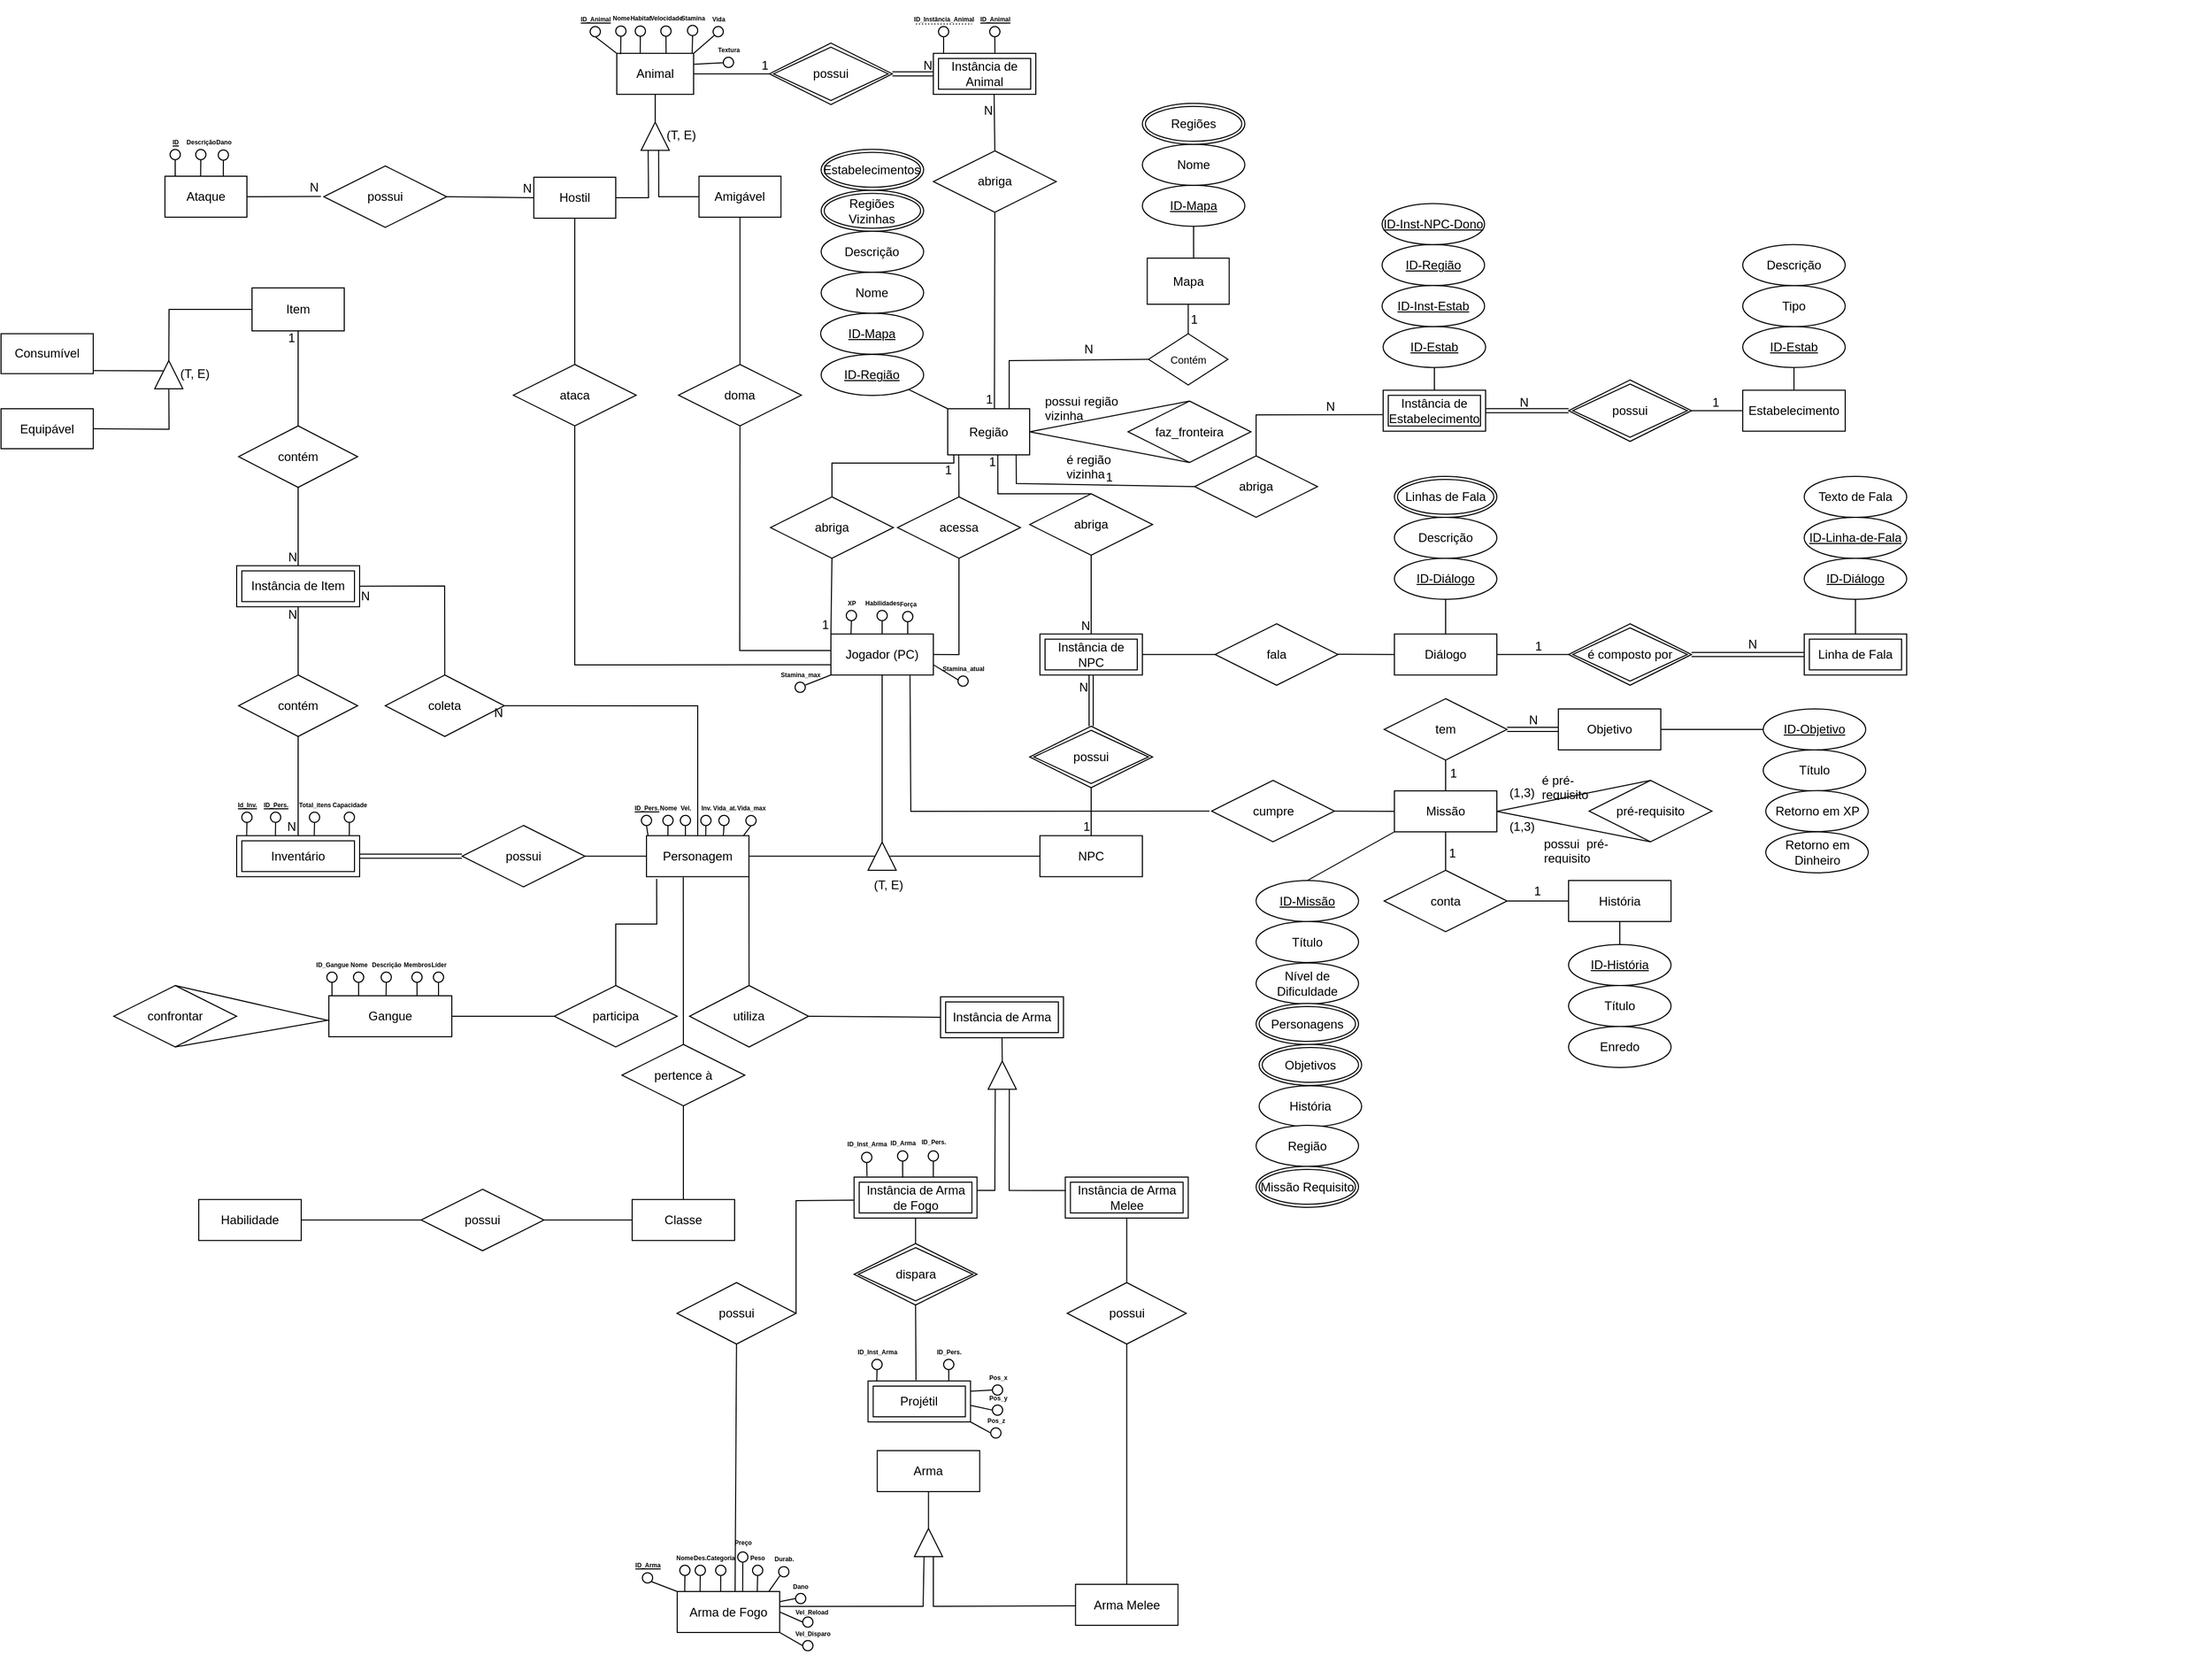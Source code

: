 <mxfile version="24.3.1" type="github">
  <diagram id="R2lEEEUBdFMjLlhIrx00" name="Page-1">
    <mxGraphModel dx="2254" dy="1752" grid="1" gridSize="10" guides="1" tooltips="1" connect="1" arrows="1" fold="1" page="1" pageScale="1" pageWidth="850" pageHeight="1100" math="0" shadow="0" extFonts="Permanent Marker^https://fonts.googleapis.com/css?family=Permanent+Marker">
      <root>
        <mxCell id="0" />
        <mxCell id="1" parent="0" />
        <mxCell id="MHSS6djbWjyrjED063CA-14" value="Animal" style="whiteSpace=wrap;html=1;" parent="1" vertex="1">
          <mxGeometry x="-199" y="-79.91" width="75" height="40" as="geometry" />
        </mxCell>
        <mxCell id="edTjm4dISCqz6r1TiSTo-25" value="Gangue" style="whiteSpace=wrap;html=1;align=center;" parent="1" vertex="1">
          <mxGeometry x="-480" y="840" width="120" height="40" as="geometry" />
        </mxCell>
        <mxCell id="edTjm4dISCqz6r1TiSTo-26" value="participa" style="shape=rhombus;perimeter=rhombusPerimeter;whiteSpace=wrap;html=1;align=center;" parent="1" vertex="1">
          <mxGeometry x="-260" y="830" width="120" height="60" as="geometry" />
        </mxCell>
        <mxCell id="edTjm4dISCqz6r1TiSTo-37" value="" style="endArrow=none;html=1;rounded=0;exitX=1;exitY=0.5;exitDx=0;exitDy=0;entryX=0;entryY=0.5;entryDx=0;entryDy=0;" parent="1" source="edTjm4dISCqz6r1TiSTo-25" target="edTjm4dISCqz6r1TiSTo-26" edge="1">
          <mxGeometry relative="1" as="geometry">
            <mxPoint x="690" y="-70" as="sourcePoint" />
            <mxPoint x="850" y="-70" as="targetPoint" />
          </mxGeometry>
        </mxCell>
        <mxCell id="edTjm4dISCqz6r1TiSTo-55" value="Jogador (PC)" style="whiteSpace=wrap;html=1;align=center;" parent="1" vertex="1">
          <mxGeometry x="10" y="486.88" width="100" height="40" as="geometry" />
        </mxCell>
        <mxCell id="edTjm4dISCqz6r1TiSTo-56" value="NPC" style="whiteSpace=wrap;html=1;align=center;" parent="1" vertex="1">
          <mxGeometry x="214" y="683.75" width="100" height="40" as="geometry" />
        </mxCell>
        <mxCell id="7i5WLGqGZnLkVZAE3K9o-9" value="" style="endArrow=none;html=1;rounded=0;entryX=0.5;entryY=1;entryDx=0;entryDy=0;exitX=1;exitY=0.5;exitDx=0;exitDy=0;" parent="1" source="zVHzj3ecezakpNuDU_De-9" target="MHSS6djbWjyrjED063CA-14" edge="1">
          <mxGeometry width="50" height="50" relative="1" as="geometry">
            <mxPoint x="-143.75" y="-25.87" as="sourcePoint" />
            <mxPoint x="-58.75" y="-75.87" as="targetPoint" />
          </mxGeometry>
        </mxCell>
        <mxCell id="edTjm4dISCqz6r1TiSTo-88" value="confrontar" style="shape=rhombus;perimeter=rhombusPerimeter;whiteSpace=wrap;html=1;align=center;" parent="1" vertex="1">
          <mxGeometry x="-690" y="830" width="120" height="60" as="geometry" />
        </mxCell>
        <mxCell id="edTjm4dISCqz6r1TiSTo-89" value="" style="endArrow=none;html=1;rounded=0;exitX=0.005;exitY=0.61;exitDx=0;exitDy=0;entryX=0.5;entryY=0;entryDx=0;entryDy=0;exitPerimeter=0;" parent="1" source="edTjm4dISCqz6r1TiSTo-25" target="edTjm4dISCqz6r1TiSTo-88" edge="1">
          <mxGeometry relative="1" as="geometry">
            <mxPoint x="700" y="-140" as="sourcePoint" />
            <mxPoint x="860" y="-140" as="targetPoint" />
          </mxGeometry>
        </mxCell>
        <mxCell id="edTjm4dISCqz6r1TiSTo-90" value="" style="endArrow=none;html=1;rounded=0;exitX=-0.002;exitY=0.595;exitDx=0;exitDy=0;entryX=0.5;entryY=1;entryDx=0;entryDy=0;exitPerimeter=0;" parent="1" source="edTjm4dISCqz6r1TiSTo-25" target="edTjm4dISCqz6r1TiSTo-88" edge="1">
          <mxGeometry relative="1" as="geometry">
            <mxPoint x="690" y="-160" as="sourcePoint" />
            <mxPoint x="850" y="-160" as="targetPoint" />
          </mxGeometry>
        </mxCell>
        <mxCell id="94cfyis6TtCI4MxM053h-14" style="edgeStyle=none;curved=1;rounded=0;orthogonalLoop=1;jettySize=auto;html=1;exitX=0.5;exitY=0;exitDx=0;exitDy=0;fontSize=12;startSize=8;endSize=8;" parent="1" edge="1">
          <mxGeometry relative="1" as="geometry">
            <mxPoint x="1346.5" y="380" as="sourcePoint" />
            <mxPoint x="1346.5" y="380" as="targetPoint" />
          </mxGeometry>
        </mxCell>
        <mxCell id="zVHzj3ecezakpNuDU_De-6" value="ataca" style="shape=rhombus;perimeter=rhombusPerimeter;whiteSpace=wrap;html=1;align=center;" parent="1" vertex="1">
          <mxGeometry x="-300" y="223.75" width="120" height="60" as="geometry" />
        </mxCell>
        <mxCell id="zVHzj3ecezakpNuDU_De-7" value="" style="endArrow=none;html=1;rounded=0;exitX=0.5;exitY=1;exitDx=0;exitDy=0;entryX=0.5;entryY=0;entryDx=0;entryDy=0;" parent="1" source="y91Bqe_7xXxEDmseq83t-1" target="zVHzj3ecezakpNuDU_De-6" edge="1">
          <mxGeometry relative="1" as="geometry">
            <mxPoint x="-220" y="120" as="sourcePoint" />
            <mxPoint x="-250" y="160" as="targetPoint" />
          </mxGeometry>
        </mxCell>
        <mxCell id="zVHzj3ecezakpNuDU_De-9" value="" style="triangle;whiteSpace=wrap;html=1;direction=north;" parent="1" vertex="1">
          <mxGeometry x="-175.25" y="-12.75" width="27.5" height="27.5" as="geometry" />
        </mxCell>
        <mxCell id="y91Bqe_7xXxEDmseq83t-1" value="Hostil" style="whiteSpace=wrap;html=1;" parent="1" vertex="1">
          <mxGeometry x="-280" y="41" width="80" height="40" as="geometry" />
        </mxCell>
        <mxCell id="y91Bqe_7xXxEDmseq83t-2" value="Amigável" style="whiteSpace=wrap;html=1;" parent="1" vertex="1">
          <mxGeometry x="-118.75" y="40" width="80" height="40" as="geometry" />
        </mxCell>
        <mxCell id="y91Bqe_7xXxEDmseq83t-3" value="" style="endArrow=none;html=1;rounded=0;exitX=1;exitY=0.5;exitDx=0;exitDy=0;entryX=0;entryY=0.25;entryDx=0;entryDy=0;" parent="1" source="y91Bqe_7xXxEDmseq83t-1" target="zVHzj3ecezakpNuDU_De-9" edge="1">
          <mxGeometry relative="1" as="geometry">
            <mxPoint x="-210" as="sourcePoint" />
            <mxPoint x="-50" as="targetPoint" />
            <Array as="points">
              <mxPoint x="-168" y="61" />
            </Array>
          </mxGeometry>
        </mxCell>
        <mxCell id="y91Bqe_7xXxEDmseq83t-4" value="" style="endArrow=none;html=1;rounded=0;exitX=0.002;exitY=0.622;exitDx=0;exitDy=0;exitPerimeter=0;entryX=0;entryY=0.5;entryDx=0;entryDy=0;" parent="1" source="zVHzj3ecezakpNuDU_De-9" target="y91Bqe_7xXxEDmseq83t-2" edge="1">
          <mxGeometry relative="1" as="geometry">
            <mxPoint x="-60" y="-10" as="sourcePoint" />
            <mxPoint x="100" y="-10" as="targetPoint" />
            <Array as="points">
              <mxPoint x="-158" y="60" />
            </Array>
          </mxGeometry>
        </mxCell>
        <mxCell id="y91Bqe_7xXxEDmseq83t-33" value="" style="group" parent="1" vertex="1" connectable="0">
          <mxGeometry x="-240" y="-130" width="170" height="88.88" as="geometry" />
        </mxCell>
        <mxCell id="y91Bqe_7xXxEDmseq83t-35" value="" style="ellipse;whiteSpace=wrap;html=1;rotation=-45;" parent="y91Bqe_7xXxEDmseq83t-33" vertex="1">
          <mxGeometry x="15" y="23.88" width="10" height="10" as="geometry" />
        </mxCell>
        <mxCell id="y91Bqe_7xXxEDmseq83t-36" value="&lt;span style=&quot;font-size: 6px;&quot;&gt;&lt;b&gt;&lt;u&gt;ID_Animal&lt;/u&gt;&lt;/b&gt;&lt;/span&gt;" style="text;html=1;align=center;verticalAlign=middle;resizable=0;points=[];autosize=1;strokeColor=none;fillColor=none;rotation=0;" parent="y91Bqe_7xXxEDmseq83t-33" vertex="1">
          <mxGeometry x="-5" width="50" height="30" as="geometry" />
        </mxCell>
        <mxCell id="y91Bqe_7xXxEDmseq83t-37" value="" style="group" parent="y91Bqe_7xXxEDmseq83t-33" vertex="1" connectable="0">
          <mxGeometry x="25" y="-0.56" width="145" height="89.44" as="geometry" />
        </mxCell>
        <mxCell id="y91Bqe_7xXxEDmseq83t-39" value="" style="ellipse;whiteSpace=wrap;html=1;rotation=-45;" parent="y91Bqe_7xXxEDmseq83t-37" vertex="1">
          <mxGeometry x="15" y="23.88" width="10" height="10" as="geometry" />
        </mxCell>
        <mxCell id="y91Bqe_7xXxEDmseq83t-40" value="&lt;div&gt;&lt;b style=&quot;font-size: 6px; background-color: initial;&quot;&gt;Nome&lt;/b&gt;&lt;/div&gt;" style="text;html=1;align=center;verticalAlign=middle;resizable=0;points=[];autosize=1;strokeColor=none;fillColor=none;rotation=0;" parent="y91Bqe_7xXxEDmseq83t-37" vertex="1">
          <mxGeometry width="40" height="30" as="geometry" />
        </mxCell>
        <mxCell id="y91Bqe_7xXxEDmseq83t-17" value="" style="group" parent="y91Bqe_7xXxEDmseq83t-37" vertex="1" connectable="0">
          <mxGeometry x="19" width="40" height="58.88" as="geometry" />
        </mxCell>
        <mxCell id="y91Bqe_7xXxEDmseq83t-19" value="" style="ellipse;whiteSpace=wrap;html=1;rotation=-45;" parent="y91Bqe_7xXxEDmseq83t-17" vertex="1">
          <mxGeometry x="15" y="23.88" width="10" height="10" as="geometry" />
        </mxCell>
        <mxCell id="y91Bqe_7xXxEDmseq83t-20" value="&lt;div&gt;&lt;span style=&quot;font-size: 6px;&quot;&gt;&lt;b&gt;Habitat&lt;/b&gt;&lt;/span&gt;&lt;/div&gt;" style="text;html=1;align=center;verticalAlign=middle;resizable=0;points=[];autosize=1;strokeColor=none;fillColor=none;rotation=0;" parent="y91Bqe_7xXxEDmseq83t-17" vertex="1">
          <mxGeometry width="40" height="30" as="geometry" />
        </mxCell>
        <mxCell id="y91Bqe_7xXxEDmseq83t-25" value="" style="group" parent="y91Bqe_7xXxEDmseq83t-37" vertex="1" connectable="0">
          <mxGeometry x="44" width="65" height="58.88" as="geometry" />
        </mxCell>
        <mxCell id="y91Bqe_7xXxEDmseq83t-27" value="" style="ellipse;whiteSpace=wrap;html=1;rotation=-45;" parent="y91Bqe_7xXxEDmseq83t-25" vertex="1">
          <mxGeometry x="15" y="23.88" width="10" height="10" as="geometry" />
        </mxCell>
        <mxCell id="y91Bqe_7xXxEDmseq83t-28" value="&lt;div&gt;&lt;span style=&quot;font-size: 6px;&quot;&gt;&lt;b&gt;Velocidade&lt;/b&gt;&lt;/span&gt;&lt;/div&gt;" style="text;html=1;align=center;verticalAlign=middle;resizable=0;points=[];autosize=1;strokeColor=none;fillColor=none;rotation=0;" parent="y91Bqe_7xXxEDmseq83t-25" vertex="1">
          <mxGeometry x="-5" width="50" height="30" as="geometry" />
        </mxCell>
        <mxCell id="y91Bqe_7xXxEDmseq83t-13" value="" style="group" parent="y91Bqe_7xXxEDmseq83t-25" vertex="1" connectable="0">
          <mxGeometry x="26" y="-0.56" width="40" height="58.88" as="geometry" />
        </mxCell>
        <mxCell id="y91Bqe_7xXxEDmseq83t-15" value="" style="ellipse;whiteSpace=wrap;html=1;rotation=-45;" parent="y91Bqe_7xXxEDmseq83t-13" vertex="1">
          <mxGeometry x="15" y="23.88" width="10" height="10" as="geometry" />
        </mxCell>
        <mxCell id="y91Bqe_7xXxEDmseq83t-16" value="&lt;div&gt;&lt;span style=&quot;font-size: 6px;&quot;&gt;&lt;b&gt;Stamina&lt;/b&gt;&lt;/span&gt;&lt;/div&gt;" style="text;html=1;align=center;verticalAlign=middle;resizable=0;points=[];autosize=1;strokeColor=none;fillColor=none;rotation=0;" parent="y91Bqe_7xXxEDmseq83t-13" vertex="1">
          <mxGeometry width="40" height="30" as="geometry" />
        </mxCell>
        <mxCell id="y91Bqe_7xXxEDmseq83t-21" value="" style="group" parent="y91Bqe_7xXxEDmseq83t-37" vertex="1" connectable="0">
          <mxGeometry x="95" y="0.56" width="50" height="88.88" as="geometry" />
        </mxCell>
        <mxCell id="y91Bqe_7xXxEDmseq83t-23" value="" style="ellipse;whiteSpace=wrap;html=1;rotation=-45;" parent="y91Bqe_7xXxEDmseq83t-21" vertex="1">
          <mxGeometry x="15" y="23.88" width="10" height="10" as="geometry" />
        </mxCell>
        <mxCell id="y91Bqe_7xXxEDmseq83t-24" value="&lt;div&gt;&lt;span style=&quot;font-size: 6px;&quot;&gt;&lt;b&gt;Vida&lt;/b&gt;&lt;/span&gt;&lt;/div&gt;" style="text;html=1;align=center;verticalAlign=middle;resizable=0;points=[];autosize=1;strokeColor=none;fillColor=none;rotation=0;" parent="y91Bqe_7xXxEDmseq83t-21" vertex="1">
          <mxGeometry width="40" height="30" as="geometry" />
        </mxCell>
        <mxCell id="y91Bqe_7xXxEDmseq83t-29" value="" style="group" parent="y91Bqe_7xXxEDmseq83t-21" vertex="1" connectable="0">
          <mxGeometry x="10" y="30" width="40" height="58.88" as="geometry" />
        </mxCell>
        <mxCell id="y91Bqe_7xXxEDmseq83t-31" value="" style="ellipse;whiteSpace=wrap;html=1;rotation=-45;" parent="y91Bqe_7xXxEDmseq83t-29" vertex="1">
          <mxGeometry x="15" y="23.88" width="10" height="10" as="geometry" />
        </mxCell>
        <mxCell id="y91Bqe_7xXxEDmseq83t-32" value="&lt;span style=&quot;font-size: 6px;&quot;&gt;&lt;b&gt;Textura&lt;/b&gt;&lt;/span&gt;" style="text;html=1;align=center;verticalAlign=middle;resizable=0;points=[];autosize=1;strokeColor=none;fillColor=none;rotation=0;" parent="y91Bqe_7xXxEDmseq83t-29" vertex="1">
          <mxGeometry width="40" height="30" as="geometry" />
        </mxCell>
        <mxCell id="y91Bqe_7xXxEDmseq83t-34" value="" style="endArrow=none;html=1;rounded=0;exitX=0;exitY=1;exitDx=0;exitDy=0;entryX=0;entryY=0;entryDx=0;entryDy=0;" parent="1" source="y91Bqe_7xXxEDmseq83t-35" target="MHSS6djbWjyrjED063CA-14" edge="1">
          <mxGeometry width="50" height="50" relative="1" as="geometry">
            <mxPoint x="-195.25" y="-108.25" as="sourcePoint" />
            <mxPoint x="-195" y="-80" as="targetPoint" />
          </mxGeometry>
        </mxCell>
        <mxCell id="y91Bqe_7xXxEDmseq83t-38" value="" style="endArrow=none;html=1;rounded=0;exitX=0;exitY=1;exitDx=0;exitDy=0;entryX=0.05;entryY=0.018;entryDx=0;entryDy=0;entryPerimeter=0;" parent="1" source="y91Bqe_7xXxEDmseq83t-39" target="MHSS6djbWjyrjED063CA-14" edge="1">
          <mxGeometry width="50" height="50" relative="1" as="geometry">
            <mxPoint x="-190" y="-105.12" as="sourcePoint" />
            <mxPoint x="-195" y="-90" as="targetPoint" />
          </mxGeometry>
        </mxCell>
        <mxCell id="y91Bqe_7xXxEDmseq83t-18" value="" style="endArrow=none;html=1;rounded=0;exitX=0;exitY=1;exitDx=0;exitDy=0;entryX=0.305;entryY=0.004;entryDx=0;entryDy=0;entryPerimeter=0;" parent="1" source="y91Bqe_7xXxEDmseq83t-19" target="MHSS6djbWjyrjED063CA-14" edge="1">
          <mxGeometry width="50" height="50" relative="1" as="geometry">
            <mxPoint x="-176" y="-95.68" as="sourcePoint" />
            <mxPoint x="-190" y="-80" as="targetPoint" />
          </mxGeometry>
        </mxCell>
        <mxCell id="y91Bqe_7xXxEDmseq83t-26" value="" style="endArrow=none;html=1;rounded=0;exitX=0;exitY=1;exitDx=0;exitDy=0;entryX=0.642;entryY=0.011;entryDx=0;entryDy=0;entryPerimeter=0;" parent="1" source="y91Bqe_7xXxEDmseq83t-27" target="MHSS6djbWjyrjED063CA-14" edge="1">
          <mxGeometry width="50" height="50" relative="1" as="geometry">
            <mxPoint x="-151" y="-95.68" as="sourcePoint" />
            <mxPoint x="-140" y="-90" as="targetPoint" />
          </mxGeometry>
        </mxCell>
        <mxCell id="y91Bqe_7xXxEDmseq83t-14" value="" style="endArrow=none;html=1;rounded=0;entryX=0.981;entryY=0.011;entryDx=0;entryDy=0;entryPerimeter=0;exitX=0;exitY=1;exitDx=0;exitDy=0;" parent="1" source="y91Bqe_7xXxEDmseq83t-15" target="MHSS6djbWjyrjED063CA-14" edge="1">
          <mxGeometry width="50" height="50" relative="1" as="geometry">
            <mxPoint x="-125" y="-96.24" as="sourcePoint" />
            <mxPoint x="-125" y="-72.24" as="targetPoint" />
          </mxGeometry>
        </mxCell>
        <mxCell id="y91Bqe_7xXxEDmseq83t-22" value="" style="endArrow=none;html=1;rounded=0;entryX=1;entryY=0;entryDx=0;entryDy=0;exitX=0.413;exitY=1.076;exitDx=0;exitDy=0;exitPerimeter=0;" parent="1" source="y91Bqe_7xXxEDmseq83t-24" target="MHSS6djbWjyrjED063CA-14" edge="1">
          <mxGeometry width="50" height="50" relative="1" as="geometry">
            <mxPoint x="-100" y="-95.12" as="sourcePoint" />
            <mxPoint x="-100" y="-71.12" as="targetPoint" />
          </mxGeometry>
        </mxCell>
        <mxCell id="y91Bqe_7xXxEDmseq83t-41" value="(T, E)" style="text;html=1;align=center;verticalAlign=middle;whiteSpace=wrap;rounded=0;" parent="1" vertex="1">
          <mxGeometry x="-166" y="-14.75" width="60" height="30" as="geometry" />
        </mxCell>
        <mxCell id="y91Bqe_7xXxEDmseq83t-30" value="" style="endArrow=none;html=1;rounded=0;entryX=0.997;entryY=0.268;entryDx=0;entryDy=0;entryPerimeter=0;exitX=0.371;exitY=0.976;exitDx=0;exitDy=0;exitPerimeter=0;" parent="1" source="y91Bqe_7xXxEDmseq83t-32" target="MHSS6djbWjyrjED063CA-14" edge="1">
          <mxGeometry width="50" height="50" relative="1" as="geometry">
            <mxPoint x="-90" y="-65.12" as="sourcePoint" />
            <mxPoint x="-90" y="-41.12" as="targetPoint" />
          </mxGeometry>
        </mxCell>
        <mxCell id="y91Bqe_7xXxEDmseq83t-42" value="doma" style="shape=rhombus;perimeter=rhombusPerimeter;whiteSpace=wrap;html=1;align=center;" parent="1" vertex="1">
          <mxGeometry x="-138.75" y="223.75" width="120" height="60" as="geometry" />
        </mxCell>
        <mxCell id="y91Bqe_7xXxEDmseq83t-43" value="" style="endArrow=none;html=1;rounded=0;exitX=0.5;exitY=1;exitDx=0;exitDy=0;entryX=0.5;entryY=0;entryDx=0;entryDy=0;" parent="1" source="y91Bqe_7xXxEDmseq83t-2" target="y91Bqe_7xXxEDmseq83t-42" edge="1">
          <mxGeometry relative="1" as="geometry">
            <mxPoint x="-150" y="140" as="sourcePoint" />
            <mxPoint x="10" y="140" as="targetPoint" />
          </mxGeometry>
        </mxCell>
        <mxCell id="y91Bqe_7xXxEDmseq83t-46" value="Ataque" style="whiteSpace=wrap;html=1;" parent="1" vertex="1">
          <mxGeometry x="-640" y="40" width="80" height="40" as="geometry" />
        </mxCell>
        <mxCell id="y91Bqe_7xXxEDmseq83t-47" value="possui" style="shape=rhombus;perimeter=rhombusPerimeter;whiteSpace=wrap;html=1;align=center;" parent="1" vertex="1">
          <mxGeometry x="-485" y="30" width="120" height="60" as="geometry" />
        </mxCell>
        <mxCell id="y91Bqe_7xXxEDmseq83t-50" value="" style="endArrow=none;html=1;rounded=0;exitX=1;exitY=0.5;exitDx=0;exitDy=0;entryX=0;entryY=0.5;entryDx=0;entryDy=0;" parent="1" source="y91Bqe_7xXxEDmseq83t-47" target="y91Bqe_7xXxEDmseq83t-1" edge="1">
          <mxGeometry relative="1" as="geometry">
            <mxPoint x="-510" y="-60" as="sourcePoint" />
            <mxPoint x="-350" y="-60" as="targetPoint" />
          </mxGeometry>
        </mxCell>
        <mxCell id="y91Bqe_7xXxEDmseq83t-51" value="N" style="resizable=0;html=1;whiteSpace=wrap;align=right;verticalAlign=bottom;" parent="y91Bqe_7xXxEDmseq83t-50" connectable="0" vertex="1">
          <mxGeometry x="1" relative="1" as="geometry" />
        </mxCell>
        <mxCell id="y91Bqe_7xXxEDmseq83t-52" value="" style="endArrow=none;html=1;rounded=0;exitX=1;exitY=0.5;exitDx=0;exitDy=0;entryX=-0.023;entryY=0.496;entryDx=0;entryDy=0;entryPerimeter=0;" parent="1" source="y91Bqe_7xXxEDmseq83t-46" target="y91Bqe_7xXxEDmseq83t-47" edge="1">
          <mxGeometry relative="1" as="geometry">
            <mxPoint x="-550" y="-30" as="sourcePoint" />
            <mxPoint x="-390" y="-30" as="targetPoint" />
          </mxGeometry>
        </mxCell>
        <mxCell id="y91Bqe_7xXxEDmseq83t-53" value="N" style="resizable=0;html=1;whiteSpace=wrap;align=right;verticalAlign=bottom;" parent="y91Bqe_7xXxEDmseq83t-52" connectable="0" vertex="1">
          <mxGeometry x="1" relative="1" as="geometry" />
        </mxCell>
        <mxCell id="y91Bqe_7xXxEDmseq83t-62" value="" style="group" parent="1" vertex="1" connectable="0">
          <mxGeometry x="-650" y="-10" width="90" height="58.88" as="geometry" />
        </mxCell>
        <mxCell id="y91Bqe_7xXxEDmseq83t-64" value="" style="ellipse;whiteSpace=wrap;html=1;rotation=-45;" parent="y91Bqe_7xXxEDmseq83t-62" vertex="1">
          <mxGeometry x="15" y="23.88" width="10" height="10" as="geometry" />
        </mxCell>
        <mxCell id="y91Bqe_7xXxEDmseq83t-65" value="&lt;span style=&quot;font-size: 6px;&quot;&gt;&lt;b&gt;&lt;u&gt;ID&lt;/u&gt;&lt;/b&gt;&lt;/span&gt;" style="text;html=1;align=center;verticalAlign=middle;resizable=0;points=[];autosize=1;strokeColor=none;fillColor=none;rotation=0;" parent="y91Bqe_7xXxEDmseq83t-62" vertex="1">
          <mxGeometry x="5" width="30" height="30" as="geometry" />
        </mxCell>
        <mxCell id="y91Bqe_7xXxEDmseq83t-66" value="" style="group" parent="y91Bqe_7xXxEDmseq83t-62" vertex="1" connectable="0">
          <mxGeometry x="25" y="7.105e-15" width="65" height="58.88" as="geometry" />
        </mxCell>
        <mxCell id="y91Bqe_7xXxEDmseq83t-68" value="" style="ellipse;whiteSpace=wrap;html=1;rotation=-45;" parent="y91Bqe_7xXxEDmseq83t-66" vertex="1">
          <mxGeometry x="15" y="23.88" width="10" height="10" as="geometry" />
        </mxCell>
        <mxCell id="y91Bqe_7xXxEDmseq83t-69" value="&lt;span style=&quot;font-size: 6px;&quot;&gt;&lt;b&gt;Descrição&lt;/b&gt;&lt;/span&gt;" style="text;html=1;align=center;verticalAlign=middle;resizable=0;points=[];autosize=1;strokeColor=none;fillColor=none;rotation=0;" parent="y91Bqe_7xXxEDmseq83t-66" vertex="1">
          <mxGeometry x="-5" width="50" height="30" as="geometry" />
        </mxCell>
        <mxCell id="y91Bqe_7xXxEDmseq83t-58" value="" style="group" parent="y91Bqe_7xXxEDmseq83t-66" vertex="1" connectable="0">
          <mxGeometry x="22" y="0.44" width="40" height="58.88" as="geometry" />
        </mxCell>
        <mxCell id="y91Bqe_7xXxEDmseq83t-60" value="" style="ellipse;whiteSpace=wrap;html=1;rotation=-45;" parent="y91Bqe_7xXxEDmseq83t-58" vertex="1">
          <mxGeometry x="15" y="23.88" width="10" height="10" as="geometry" />
        </mxCell>
        <mxCell id="y91Bqe_7xXxEDmseq83t-61" value="&lt;span style=&quot;font-size: 6px;&quot;&gt;&lt;b&gt;Dano&lt;/b&gt;&lt;/span&gt;" style="text;html=1;align=center;verticalAlign=middle;resizable=0;points=[];autosize=1;strokeColor=none;fillColor=none;rotation=0;" parent="y91Bqe_7xXxEDmseq83t-58" vertex="1">
          <mxGeometry width="40" height="30" as="geometry" />
        </mxCell>
        <mxCell id="y91Bqe_7xXxEDmseq83t-63" value="" style="endArrow=none;html=1;rounded=0;exitX=0;exitY=1;exitDx=0;exitDy=0;entryX=0.125;entryY=0.005;entryDx=0;entryDy=0;entryPerimeter=0;" parent="1" source="y91Bqe_7xXxEDmseq83t-64" target="y91Bqe_7xXxEDmseq83t-46" edge="1">
          <mxGeometry width="50" height="50" relative="1" as="geometry">
            <mxPoint x="-630" y="24.88" as="sourcePoint" />
            <mxPoint x="-630" y="41" as="targetPoint" />
          </mxGeometry>
        </mxCell>
        <mxCell id="y91Bqe_7xXxEDmseq83t-67" value="" style="endArrow=none;html=1;rounded=0;exitX=0;exitY=1;exitDx=0;exitDy=0;entryX=0.435;entryY=0.013;entryDx=0;entryDy=0;entryPerimeter=0;" parent="1" source="y91Bqe_7xXxEDmseq83t-68" target="y91Bqe_7xXxEDmseq83t-46" edge="1">
          <mxGeometry width="50" height="50" relative="1" as="geometry">
            <mxPoint x="-605" y="24.88" as="sourcePoint" />
            <mxPoint x="-600" y="40" as="targetPoint" />
          </mxGeometry>
        </mxCell>
        <mxCell id="y91Bqe_7xXxEDmseq83t-59" value="" style="endArrow=none;html=1;rounded=0;entryX=0.712;entryY=0.017;entryDx=0;entryDy=0;entryPerimeter=0;exitX=0;exitY=1;exitDx=0;exitDy=0;" parent="1" source="y91Bqe_7xXxEDmseq83t-60" target="y91Bqe_7xXxEDmseq83t-46" edge="1">
          <mxGeometry width="50" height="50" relative="1" as="geometry">
            <mxPoint x="-583" y="25.32" as="sourcePoint" />
            <mxPoint x="-583" y="49.32" as="targetPoint" />
          </mxGeometry>
        </mxCell>
        <mxCell id="y91Bqe_7xXxEDmseq83t-78" value="Instância de Animal" style="shape=ext;margin=3;double=1;whiteSpace=wrap;html=1;align=center;" parent="1" vertex="1">
          <mxGeometry x="110" y="-79.91" width="100" height="40" as="geometry" />
        </mxCell>
        <mxCell id="y91Bqe_7xXxEDmseq83t-79" value="possui" style="shape=rhombus;double=1;perimeter=rhombusPerimeter;whiteSpace=wrap;html=1;align=center;" parent="1" vertex="1">
          <mxGeometry x="-50" y="-89.91" width="120" height="60" as="geometry" />
        </mxCell>
        <mxCell id="y91Bqe_7xXxEDmseq83t-81" value="" style="endArrow=none;html=1;rounded=0;exitX=1;exitY=0.5;exitDx=0;exitDy=0;entryX=0;entryY=0.5;entryDx=0;entryDy=0;" parent="1" source="MHSS6djbWjyrjED063CA-14" target="y91Bqe_7xXxEDmseq83t-79" edge="1">
          <mxGeometry relative="1" as="geometry">
            <mxPoint x="90" y="-130" as="sourcePoint" />
            <mxPoint x="250" y="-130" as="targetPoint" />
          </mxGeometry>
        </mxCell>
        <mxCell id="y91Bqe_7xXxEDmseq83t-82" value="1" style="resizable=0;html=1;whiteSpace=wrap;align=right;verticalAlign=bottom;" parent="y91Bqe_7xXxEDmseq83t-81" connectable="0" vertex="1">
          <mxGeometry x="1" relative="1" as="geometry" />
        </mxCell>
        <mxCell id="y91Bqe_7xXxEDmseq83t-83" value="" style="shape=link;html=1;rounded=0;exitX=1;exitY=0.5;exitDx=0;exitDy=0;entryX=0;entryY=0.5;entryDx=0;entryDy=0;" parent="1" source="y91Bqe_7xXxEDmseq83t-79" target="y91Bqe_7xXxEDmseq83t-78" edge="1">
          <mxGeometry relative="1" as="geometry">
            <mxPoint x="150" y="-130" as="sourcePoint" />
            <mxPoint x="310" y="-130" as="targetPoint" />
          </mxGeometry>
        </mxCell>
        <mxCell id="y91Bqe_7xXxEDmseq83t-84" value="N" style="resizable=0;html=1;whiteSpace=wrap;align=right;verticalAlign=bottom;" parent="y91Bqe_7xXxEDmseq83t-83" connectable="0" vertex="1">
          <mxGeometry x="1" relative="1" as="geometry" />
        </mxCell>
        <mxCell id="y91Bqe_7xXxEDmseq83t-85" value="" style="group" parent="1" vertex="1" connectable="0">
          <mxGeometry x="100" y="-130" width="60" height="58.88" as="geometry" />
        </mxCell>
        <mxCell id="y91Bqe_7xXxEDmseq83t-87" value="" style="ellipse;whiteSpace=wrap;html=1;rotation=-45;" parent="y91Bqe_7xXxEDmseq83t-85" vertex="1">
          <mxGeometry x="15" y="23.88" width="10" height="10" as="geometry" />
        </mxCell>
        <mxCell id="y91Bqe_7xXxEDmseq83t-88" value="&lt;span style=&quot;font-size: 6px;&quot;&gt;&lt;b&gt;ID_Instância_Animal&lt;/b&gt;&lt;/span&gt;" style="text;html=1;align=center;verticalAlign=middle;resizable=0;points=[];autosize=1;strokeColor=none;fillColor=none;rotation=0;" parent="y91Bqe_7xXxEDmseq83t-85" vertex="1">
          <mxGeometry x="-20" width="80" height="30" as="geometry" />
        </mxCell>
        <mxCell id="y91Bqe_7xXxEDmseq83t-93" value="" style="endArrow=none;html=1;rounded=0;dashed=1;dashPattern=1 2;entryX=0.052;entryY=0.713;entryDx=0;entryDy=0;entryPerimeter=0;" parent="y91Bqe_7xXxEDmseq83t-85" target="y91Bqe_7xXxEDmseq83t-92" edge="1">
          <mxGeometry relative="1" as="geometry">
            <mxPoint x="-7" y="21.333" as="sourcePoint" />
            <mxPoint x="73" y="-2" as="targetPoint" />
          </mxGeometry>
        </mxCell>
        <mxCell id="y91Bqe_7xXxEDmseq83t-89" value="" style="group" parent="1" vertex="1" connectable="0">
          <mxGeometry x="150" y="-130" width="45" height="58.88" as="geometry" />
        </mxCell>
        <mxCell id="y91Bqe_7xXxEDmseq83t-91" value="" style="ellipse;whiteSpace=wrap;html=1;rotation=-45;" parent="y91Bqe_7xXxEDmseq83t-89" vertex="1">
          <mxGeometry x="15" y="23.88" width="10" height="10" as="geometry" />
        </mxCell>
        <mxCell id="y91Bqe_7xXxEDmseq83t-92" value="&lt;span style=&quot;font-size: 6px;&quot;&gt;&lt;b&gt;&lt;u&gt;ID_Animal&lt;/u&gt;&lt;/b&gt;&lt;/span&gt;" style="text;html=1;align=center;verticalAlign=middle;resizable=0;points=[];autosize=1;strokeColor=none;fillColor=none;rotation=0;" parent="y91Bqe_7xXxEDmseq83t-89" vertex="1">
          <mxGeometry x="-5" width="50" height="30" as="geometry" />
        </mxCell>
        <mxCell id="y91Bqe_7xXxEDmseq83t-86" value="" style="endArrow=none;html=1;rounded=0;exitX=0;exitY=1;exitDx=0;exitDy=0;entryX=0.1;entryY=-0.002;entryDx=0;entryDy=0;entryPerimeter=0;" parent="1" source="y91Bqe_7xXxEDmseq83t-87" target="y91Bqe_7xXxEDmseq83t-78" edge="1">
          <mxGeometry width="50" height="50" relative="1" as="geometry">
            <mxPoint x="120" y="-95.12" as="sourcePoint" />
            <mxPoint x="120" y="-80" as="targetPoint" />
          </mxGeometry>
        </mxCell>
        <mxCell id="y91Bqe_7xXxEDmseq83t-90" value="" style="endArrow=none;html=1;rounded=0;entryX=0.601;entryY=0.008;entryDx=0;entryDy=0;entryPerimeter=0;exitX=0;exitY=1;exitDx=0;exitDy=0;" parent="1" source="y91Bqe_7xXxEDmseq83t-91" target="y91Bqe_7xXxEDmseq83t-78" edge="1">
          <mxGeometry width="50" height="50" relative="1" as="geometry">
            <mxPoint x="170" y="-95.12" as="sourcePoint" />
            <mxPoint x="170" y="-71.12" as="targetPoint" />
          </mxGeometry>
        </mxCell>
        <mxCell id="y91Bqe_7xXxEDmseq83t-95" value="Região" style="whiteSpace=wrap;html=1;align=center;" parent="1" vertex="1">
          <mxGeometry x="124" y="267" width="80" height="45" as="geometry" />
        </mxCell>
        <mxCell id="y91Bqe_7xXxEDmseq83t-96" value="abriga" style="shape=rhombus;perimeter=rhombusPerimeter;whiteSpace=wrap;html=1;align=center;" parent="1" vertex="1">
          <mxGeometry x="110" y="15.25" width="120" height="60" as="geometry" />
        </mxCell>
        <mxCell id="y91Bqe_7xXxEDmseq83t-98" value="abriga" style="shape=rhombus;perimeter=rhombusPerimeter;whiteSpace=wrap;html=1;align=center;" parent="1" vertex="1">
          <mxGeometry x="-49" y="353" width="120" height="60" as="geometry" />
        </mxCell>
        <mxCell id="y91Bqe_7xXxEDmseq83t-100" value="" style="endArrow=none;html=1;rounded=0;exitX=0.5;exitY=0;exitDx=0;exitDy=0;entryX=0.593;entryY=0.991;entryDx=0;entryDy=0;entryPerimeter=0;" parent="1" source="y91Bqe_7xXxEDmseq83t-96" target="y91Bqe_7xXxEDmseq83t-78" edge="1">
          <mxGeometry relative="1" as="geometry">
            <mxPoint x="-20" y="160" as="sourcePoint" />
            <mxPoint x="140" y="160" as="targetPoint" />
          </mxGeometry>
        </mxCell>
        <mxCell id="y91Bqe_7xXxEDmseq83t-101" value="N" style="resizable=0;html=1;whiteSpace=wrap;align=right;verticalAlign=bottom;" parent="y91Bqe_7xXxEDmseq83t-100" connectable="0" vertex="1">
          <mxGeometry x="1" relative="1" as="geometry">
            <mxPoint y="25" as="offset" />
          </mxGeometry>
        </mxCell>
        <mxCell id="y91Bqe_7xXxEDmseq83t-102" value="" style="endArrow=none;html=1;rounded=0;exitX=0.5;exitY=1;exitDx=0;exitDy=0;entryX=0.57;entryY=-0.007;entryDx=0;entryDy=0;entryPerimeter=0;" parent="1" source="y91Bqe_7xXxEDmseq83t-96" target="y91Bqe_7xXxEDmseq83t-95" edge="1">
          <mxGeometry relative="1" as="geometry">
            <mxPoint x="80" y="120" as="sourcePoint" />
            <mxPoint x="240" y="120" as="targetPoint" />
          </mxGeometry>
        </mxCell>
        <mxCell id="y91Bqe_7xXxEDmseq83t-103" value="1" style="resizable=0;html=1;whiteSpace=wrap;align=right;verticalAlign=bottom;" parent="y91Bqe_7xXxEDmseq83t-102" connectable="0" vertex="1">
          <mxGeometry x="1" relative="1" as="geometry" />
        </mxCell>
        <mxCell id="y91Bqe_7xXxEDmseq83t-97" value="abriga" style="shape=rhombus;perimeter=rhombusPerimeter;whiteSpace=wrap;html=1;align=center;" parent="1" vertex="1">
          <mxGeometry x="204" y="350" width="120" height="60" as="geometry" />
        </mxCell>
        <mxCell id="y91Bqe_7xXxEDmseq83t-105" value="Instância de NPC" style="shape=ext;margin=3;double=1;whiteSpace=wrap;html=1;align=center;" parent="1" vertex="1">
          <mxGeometry x="214" y="486.88" width="100" height="40" as="geometry" />
        </mxCell>
        <mxCell id="y91Bqe_7xXxEDmseq83t-106" value="" style="endArrow=none;html=1;rounded=0;entryX=0.074;entryY=1;entryDx=0;entryDy=0;exitX=0.5;exitY=0;exitDx=0;exitDy=0;entryPerimeter=0;" parent="1" source="y91Bqe_7xXxEDmseq83t-98" target="y91Bqe_7xXxEDmseq83t-95" edge="1">
          <mxGeometry relative="1" as="geometry">
            <mxPoint x="50" y="260" as="sourcePoint" />
            <mxPoint x="210" y="260" as="targetPoint" />
            <Array as="points">
              <mxPoint x="11" y="320" />
              <mxPoint x="130" y="320" />
            </Array>
          </mxGeometry>
        </mxCell>
        <mxCell id="y91Bqe_7xXxEDmseq83t-107" value="1" style="resizable=0;html=1;whiteSpace=wrap;align=right;verticalAlign=bottom;" parent="y91Bqe_7xXxEDmseq83t-106" connectable="0" vertex="1">
          <mxGeometry x="1" relative="1" as="geometry">
            <mxPoint y="23" as="offset" />
          </mxGeometry>
        </mxCell>
        <mxCell id="y91Bqe_7xXxEDmseq83t-109" value="" style="endArrow=none;html=1;rounded=0;exitX=0.5;exitY=0;exitDx=0;exitDy=0;entryX=0.611;entryY=0.998;entryDx=0;entryDy=0;entryPerimeter=0;" parent="1" source="y91Bqe_7xXxEDmseq83t-97" target="y91Bqe_7xXxEDmseq83t-95" edge="1">
          <mxGeometry relative="1" as="geometry">
            <mxPoint x="150" y="340" as="sourcePoint" />
            <mxPoint x="240" y="260" as="targetPoint" />
            <Array as="points">
              <mxPoint x="173" y="350" />
            </Array>
          </mxGeometry>
        </mxCell>
        <mxCell id="y91Bqe_7xXxEDmseq83t-110" value="1" style="resizable=0;html=1;whiteSpace=wrap;align=right;verticalAlign=bottom;" parent="y91Bqe_7xXxEDmseq83t-109" connectable="0" vertex="1">
          <mxGeometry x="1" relative="1" as="geometry">
            <mxPoint y="15" as="offset" />
          </mxGeometry>
        </mxCell>
        <mxCell id="y91Bqe_7xXxEDmseq83t-111" value="" style="endArrow=none;html=1;rounded=0;exitX=0.5;exitY=1;exitDx=0;exitDy=0;entryX=0.5;entryY=0;entryDx=0;entryDy=0;" parent="1" source="y91Bqe_7xXxEDmseq83t-97" target="y91Bqe_7xXxEDmseq83t-105" edge="1">
          <mxGeometry relative="1" as="geometry">
            <mxPoint x="100" y="460" as="sourcePoint" />
            <mxPoint x="260" y="460" as="targetPoint" />
          </mxGeometry>
        </mxCell>
        <mxCell id="y91Bqe_7xXxEDmseq83t-112" value="N" style="resizable=0;html=1;whiteSpace=wrap;align=right;verticalAlign=bottom;" parent="y91Bqe_7xXxEDmseq83t-111" connectable="0" vertex="1">
          <mxGeometry x="1" relative="1" as="geometry" />
        </mxCell>
        <mxCell id="y91Bqe_7xXxEDmseq83t-113" value="" style="endArrow=none;html=1;rounded=0;exitX=0.5;exitY=1;exitDx=0;exitDy=0;entryX=0;entryY=0;entryDx=0;entryDy=0;" parent="1" source="y91Bqe_7xXxEDmseq83t-98" target="edTjm4dISCqz6r1TiSTo-55" edge="1">
          <mxGeometry relative="1" as="geometry">
            <mxPoint x="80" y="470" as="sourcePoint" />
            <mxPoint x="240" y="470" as="targetPoint" />
          </mxGeometry>
        </mxCell>
        <mxCell id="y91Bqe_7xXxEDmseq83t-114" value="1" style="resizable=0;html=1;whiteSpace=wrap;align=right;verticalAlign=bottom;" parent="y91Bqe_7xXxEDmseq83t-113" connectable="0" vertex="1">
          <mxGeometry x="1" relative="1" as="geometry" />
        </mxCell>
        <mxCell id="y91Bqe_7xXxEDmseq83t-115" value="" style="endArrow=none;html=1;rounded=0;exitX=0.5;exitY=1;exitDx=0;exitDy=0;entryX=-0.005;entryY=0.403;entryDx=0;entryDy=0;entryPerimeter=0;" parent="1" source="y91Bqe_7xXxEDmseq83t-42" target="edTjm4dISCqz6r1TiSTo-55" edge="1">
          <mxGeometry relative="1" as="geometry">
            <mxPoint x="-170" y="400" as="sourcePoint" />
            <mxPoint x="-10" y="400" as="targetPoint" />
            <Array as="points">
              <mxPoint x="-79" y="503" />
            </Array>
          </mxGeometry>
        </mxCell>
        <mxCell id="y91Bqe_7xXxEDmseq83t-116" value="" style="endArrow=none;html=1;rounded=0;exitX=0.5;exitY=1;exitDx=0;exitDy=0;entryX=0;entryY=0.75;entryDx=0;entryDy=0;" parent="1" source="zVHzj3ecezakpNuDU_De-6" target="edTjm4dISCqz6r1TiSTo-55" edge="1">
          <mxGeometry relative="1" as="geometry">
            <mxPoint x="-320" y="440" as="sourcePoint" />
            <mxPoint x="-160" y="440" as="targetPoint" />
            <Array as="points">
              <mxPoint x="-240" y="517" />
            </Array>
          </mxGeometry>
        </mxCell>
        <mxCell id="y91Bqe_7xXxEDmseq83t-117" value="possui" style="shape=rhombus;double=1;perimeter=rhombusPerimeter;whiteSpace=wrap;html=1;align=center;" parent="1" vertex="1">
          <mxGeometry x="204" y="576.88" width="120" height="60" as="geometry" />
        </mxCell>
        <mxCell id="y91Bqe_7xXxEDmseq83t-119" value="" style="endArrow=none;html=1;rounded=0;exitX=0.5;exitY=1;exitDx=0;exitDy=0;entryX=0.5;entryY=0;entryDx=0;entryDy=0;" parent="1" source="y91Bqe_7xXxEDmseq83t-117" target="edTjm4dISCqz6r1TiSTo-56" edge="1">
          <mxGeometry relative="1" as="geometry">
            <mxPoint x="310" y="670" as="sourcePoint" />
            <mxPoint x="470" y="670" as="targetPoint" />
          </mxGeometry>
        </mxCell>
        <mxCell id="y91Bqe_7xXxEDmseq83t-120" value="1" style="resizable=0;html=1;whiteSpace=wrap;align=right;verticalAlign=bottom;" parent="y91Bqe_7xXxEDmseq83t-119" connectable="0" vertex="1">
          <mxGeometry x="1" relative="1" as="geometry" />
        </mxCell>
        <mxCell id="y91Bqe_7xXxEDmseq83t-121" value="" style="shape=link;html=1;rounded=0;exitX=0.5;exitY=0;exitDx=0;exitDy=0;entryX=0.5;entryY=1;entryDx=0;entryDy=0;" parent="1" source="y91Bqe_7xXxEDmseq83t-117" target="y91Bqe_7xXxEDmseq83t-105" edge="1">
          <mxGeometry relative="1" as="geometry">
            <mxPoint x="430" y="670" as="sourcePoint" />
            <mxPoint x="590" y="670" as="targetPoint" />
          </mxGeometry>
        </mxCell>
        <mxCell id="y91Bqe_7xXxEDmseq83t-122" value="N" style="resizable=0;html=1;whiteSpace=wrap;align=right;verticalAlign=bottom;" parent="y91Bqe_7xXxEDmseq83t-121" connectable="0" vertex="1">
          <mxGeometry x="1" relative="1" as="geometry">
            <mxPoint x="-2" y="21" as="offset" />
          </mxGeometry>
        </mxCell>
        <mxCell id="y91Bqe_7xXxEDmseq83t-123" value="acessa" style="shape=rhombus;perimeter=rhombusPerimeter;whiteSpace=wrap;html=1;align=center;" parent="1" vertex="1">
          <mxGeometry x="75" y="353" width="120" height="60" as="geometry" />
        </mxCell>
        <mxCell id="y91Bqe_7xXxEDmseq83t-127" value="" style="endArrow=none;html=1;rounded=0;exitX=1;exitY=0.5;exitDx=0;exitDy=0;entryX=0.5;entryY=1;entryDx=0;entryDy=0;" parent="1" source="edTjm4dISCqz6r1TiSTo-55" target="y91Bqe_7xXxEDmseq83t-123" edge="1">
          <mxGeometry relative="1" as="geometry">
            <mxPoint x="130" y="440" as="sourcePoint" />
            <mxPoint x="290" y="440" as="targetPoint" />
            <Array as="points">
              <mxPoint x="135" y="507" />
              <mxPoint x="135" y="440" />
            </Array>
          </mxGeometry>
        </mxCell>
        <mxCell id="y91Bqe_7xXxEDmseq83t-128" value="" style="endArrow=none;html=1;rounded=0;exitX=0.134;exitY=0.995;exitDx=0;exitDy=0;entryX=0.5;entryY=0;entryDx=0;entryDy=0;exitPerimeter=0;" parent="1" source="y91Bqe_7xXxEDmseq83t-95" target="y91Bqe_7xXxEDmseq83t-123" edge="1">
          <mxGeometry relative="1" as="geometry">
            <mxPoint x="200" y="340" as="sourcePoint" />
            <mxPoint x="360" y="340" as="targetPoint" />
          </mxGeometry>
        </mxCell>
        <mxCell id="y91Bqe_7xXxEDmseq83t-129" value="Personagem" style="whiteSpace=wrap;html=1;align=center;" parent="1" vertex="1">
          <mxGeometry x="-170" y="683.75" width="100" height="40" as="geometry" />
        </mxCell>
        <mxCell id="y91Bqe_7xXxEDmseq83t-130" value="" style="triangle;whiteSpace=wrap;html=1;direction=north;" parent="1" vertex="1">
          <mxGeometry x="46.25" y="690" width="27.5" height="27.5" as="geometry" />
        </mxCell>
        <mxCell id="y91Bqe_7xXxEDmseq83t-131" value="" style="endArrow=none;html=1;rounded=0;exitX=1;exitY=0.5;exitDx=0;exitDy=0;entryX=0.5;entryY=0;entryDx=0;entryDy=0;" parent="1" source="y91Bqe_7xXxEDmseq83t-129" target="y91Bqe_7xXxEDmseq83t-130" edge="1">
          <mxGeometry relative="1" as="geometry">
            <mxPoint x="10" y="640" as="sourcePoint" />
            <mxPoint x="170" y="640" as="targetPoint" />
          </mxGeometry>
        </mxCell>
        <mxCell id="y91Bqe_7xXxEDmseq83t-132" value="" style="endArrow=none;html=1;rounded=0;exitX=0.5;exitY=1;exitDx=0;exitDy=0;entryX=1;entryY=0.5;entryDx=0;entryDy=0;" parent="1" source="edTjm4dISCqz6r1TiSTo-55" target="y91Bqe_7xXxEDmseq83t-130" edge="1">
          <mxGeometry relative="1" as="geometry">
            <mxPoint x="70" y="620" as="sourcePoint" />
            <mxPoint x="230" y="620" as="targetPoint" />
          </mxGeometry>
        </mxCell>
        <mxCell id="y91Bqe_7xXxEDmseq83t-133" value="" style="endArrow=none;html=1;rounded=0;exitX=0.5;exitY=1;exitDx=0;exitDy=0;entryX=0;entryY=0.5;entryDx=0;entryDy=0;" parent="1" source="y91Bqe_7xXxEDmseq83t-130" target="edTjm4dISCqz6r1TiSTo-56" edge="1">
          <mxGeometry relative="1" as="geometry">
            <mxPoint x="130" y="770" as="sourcePoint" />
            <mxPoint x="290" y="770" as="targetPoint" />
          </mxGeometry>
        </mxCell>
        <mxCell id="y91Bqe_7xXxEDmseq83t-134" value="(T, E)" style="text;strokeColor=none;fillColor=none;spacingLeft=4;spacingRight=4;overflow=hidden;rotatable=0;points=[[0,0.5],[1,0.5]];portConstraint=eastwest;fontSize=12;whiteSpace=wrap;html=1;" parent="1" vertex="1">
          <mxGeometry x="46.25" y="717.5" width="40" height="30" as="geometry" />
        </mxCell>
        <mxCell id="y91Bqe_7xXxEDmseq83t-135" value="possui" style="shape=rhombus;perimeter=rhombusPerimeter;whiteSpace=wrap;html=1;align=center;" parent="1" vertex="1">
          <mxGeometry x="-350" y="673.75" width="120" height="60" as="geometry" />
        </mxCell>
        <mxCell id="y91Bqe_7xXxEDmseq83t-136" value="Inventário" style="shape=ext;margin=3;double=1;whiteSpace=wrap;html=1;align=center;" parent="1" vertex="1">
          <mxGeometry x="-570" y="683.75" width="120" height="40" as="geometry" />
        </mxCell>
        <mxCell id="y91Bqe_7xXxEDmseq83t-137" value="" style="endArrow=none;html=1;rounded=0;entryX=0;entryY=0.5;entryDx=0;entryDy=0;exitX=1;exitY=0.5;exitDx=0;exitDy=0;" parent="1" source="y91Bqe_7xXxEDmseq83t-135" target="y91Bqe_7xXxEDmseq83t-129" edge="1">
          <mxGeometry relative="1" as="geometry">
            <mxPoint x="-320" y="620" as="sourcePoint" />
            <mxPoint x="-160" y="620" as="targetPoint" />
          </mxGeometry>
        </mxCell>
        <mxCell id="y91Bqe_7xXxEDmseq83t-138" value="" style="shape=link;html=1;rounded=0;exitX=1;exitY=0.5;exitDx=0;exitDy=0;entryX=0;entryY=0.5;entryDx=0;entryDy=0;" parent="1" source="y91Bqe_7xXxEDmseq83t-136" target="y91Bqe_7xXxEDmseq83t-135" edge="1">
          <mxGeometry relative="1" as="geometry">
            <mxPoint x="-370" y="630" as="sourcePoint" />
            <mxPoint x="-210" y="630" as="targetPoint" />
          </mxGeometry>
        </mxCell>
        <mxCell id="y91Bqe_7xXxEDmseq83t-140" value="contém" style="shape=rhombus;perimeter=rhombusPerimeter;whiteSpace=wrap;html=1;align=center;" parent="1" vertex="1">
          <mxGeometry x="-568.12" y="526.88" width="116.25" height="60" as="geometry" />
        </mxCell>
        <mxCell id="y91Bqe_7xXxEDmseq83t-141" value="Item" style="whiteSpace=wrap;html=1;" parent="1" vertex="1">
          <mxGeometry x="-555" y="149" width="90" height="42" as="geometry" />
        </mxCell>
        <mxCell id="y91Bqe_7xXxEDmseq83t-142" value="Instância de Item" style="shape=ext;margin=3;double=1;whiteSpace=wrap;html=1;align=center;" parent="1" vertex="1">
          <mxGeometry x="-570" y="420.25" width="120" height="40" as="geometry" />
        </mxCell>
        <mxCell id="y91Bqe_7xXxEDmseq83t-144" value="" style="endArrow=none;html=1;rounded=0;exitX=0.5;exitY=0;exitDx=0;exitDy=0;entryX=0.5;entryY=1;entryDx=0;entryDy=0;" parent="1" source="y91Bqe_7xXxEDmseq83t-140" target="y91Bqe_7xXxEDmseq83t-142" edge="1">
          <mxGeometry relative="1" as="geometry">
            <mxPoint x="-470" y="610" as="sourcePoint" />
            <mxPoint x="-310" y="610" as="targetPoint" />
          </mxGeometry>
        </mxCell>
        <mxCell id="y91Bqe_7xXxEDmseq83t-145" value="N" style="resizable=0;html=1;whiteSpace=wrap;align=right;verticalAlign=bottom;" parent="y91Bqe_7xXxEDmseq83t-144" connectable="0" vertex="1">
          <mxGeometry x="1" relative="1" as="geometry">
            <mxPoint y="16" as="offset" />
          </mxGeometry>
        </mxCell>
        <mxCell id="y91Bqe_7xXxEDmseq83t-146" value="" style="endArrow=none;html=1;rounded=0;exitX=0.5;exitY=1;exitDx=0;exitDy=0;entryX=0.5;entryY=0;entryDx=0;entryDy=0;" parent="1" source="y91Bqe_7xXxEDmseq83t-140" target="y91Bqe_7xXxEDmseq83t-136" edge="1">
          <mxGeometry relative="1" as="geometry">
            <mxPoint x="-460" y="620" as="sourcePoint" />
            <mxPoint x="-300" y="620" as="targetPoint" />
          </mxGeometry>
        </mxCell>
        <mxCell id="y91Bqe_7xXxEDmseq83t-147" value="N" style="resizable=0;html=1;whiteSpace=wrap;align=right;verticalAlign=bottom;" parent="y91Bqe_7xXxEDmseq83t-146" connectable="0" vertex="1">
          <mxGeometry x="1" relative="1" as="geometry" />
        </mxCell>
        <mxCell id="y91Bqe_7xXxEDmseq83t-148" value="contém" style="shape=rhombus;perimeter=rhombusPerimeter;whiteSpace=wrap;html=1;align=center;" parent="1" vertex="1">
          <mxGeometry x="-568.12" y="283.75" width="116.25" height="60" as="geometry" />
        </mxCell>
        <mxCell id="y91Bqe_7xXxEDmseq83t-149" value="" style="endArrow=none;html=1;rounded=0;exitX=0.5;exitY=1;exitDx=0;exitDy=0;entryX=0.5;entryY=0;entryDx=0;entryDy=0;" parent="1" source="y91Bqe_7xXxEDmseq83t-148" target="y91Bqe_7xXxEDmseq83t-142" edge="1">
          <mxGeometry relative="1" as="geometry">
            <mxPoint x="-430" y="380" as="sourcePoint" />
            <mxPoint x="-270" y="380" as="targetPoint" />
          </mxGeometry>
        </mxCell>
        <mxCell id="y91Bqe_7xXxEDmseq83t-150" value="N" style="resizable=0;html=1;whiteSpace=wrap;align=right;verticalAlign=bottom;" parent="y91Bqe_7xXxEDmseq83t-149" connectable="0" vertex="1">
          <mxGeometry x="1" relative="1" as="geometry" />
        </mxCell>
        <mxCell id="y91Bqe_7xXxEDmseq83t-151" value="" style="endArrow=none;html=1;rounded=0;exitX=0.5;exitY=0;exitDx=0;exitDy=0;entryX=0.5;entryY=1;entryDx=0;entryDy=0;" parent="1" source="y91Bqe_7xXxEDmseq83t-148" target="y91Bqe_7xXxEDmseq83t-141" edge="1">
          <mxGeometry relative="1" as="geometry">
            <mxPoint x="-520" y="260" as="sourcePoint" />
            <mxPoint x="-360" y="260" as="targetPoint" />
          </mxGeometry>
        </mxCell>
        <mxCell id="y91Bqe_7xXxEDmseq83t-152" value="1" style="resizable=0;html=1;whiteSpace=wrap;align=right;verticalAlign=bottom;" parent="y91Bqe_7xXxEDmseq83t-151" connectable="0" vertex="1">
          <mxGeometry x="1" relative="1" as="geometry">
            <mxPoint x="-1" y="16" as="offset" />
          </mxGeometry>
        </mxCell>
        <mxCell id="y91Bqe_7xXxEDmseq83t-154" value="possui" style="shape=rhombus;perimeter=rhombusPerimeter;whiteSpace=wrap;html=1;align=center;" parent="1" vertex="1">
          <mxGeometry x="-140.25" y="1120" width="116.25" height="60" as="geometry" />
        </mxCell>
        <mxCell id="y91Bqe_7xXxEDmseq83t-155" value="Instância de Arma de Fogo" style="shape=ext;margin=3;double=1;whiteSpace=wrap;html=1;align=center;" parent="1" vertex="1">
          <mxGeometry x="32.63" y="1017" width="120" height="40" as="geometry" />
        </mxCell>
        <mxCell id="y91Bqe_7xXxEDmseq83t-156" value="utiliza" style="shape=rhombus;perimeter=rhombusPerimeter;whiteSpace=wrap;html=1;align=center;" parent="1" vertex="1">
          <mxGeometry x="-128" y="830" width="116.25" height="60" as="geometry" />
        </mxCell>
        <mxCell id="y91Bqe_7xXxEDmseq83t-158" value="Arma de Fogo" style="whiteSpace=wrap;html=1;align=center;" parent="1" vertex="1">
          <mxGeometry x="-140.01" y="1421.5" width="100" height="40" as="geometry" />
        </mxCell>
        <mxCell id="y91Bqe_7xXxEDmseq83t-162" value="" style="endArrow=none;html=1;rounded=0;exitX=1;exitY=1;exitDx=0;exitDy=0;entryX=0.5;entryY=0;entryDx=0;entryDy=0;" parent="1" source="y91Bqe_7xXxEDmseq83t-129" target="y91Bqe_7xXxEDmseq83t-156" edge="1">
          <mxGeometry relative="1" as="geometry">
            <mxPoint x="-120" y="760" as="sourcePoint" />
            <mxPoint x="40" y="760" as="targetPoint" />
          </mxGeometry>
        </mxCell>
        <mxCell id="y91Bqe_7xXxEDmseq83t-163" value="" style="endArrow=none;html=1;rounded=0;entryX=0;entryY=0.5;entryDx=0;entryDy=0;exitX=1;exitY=0.5;exitDx=0;exitDy=0;" parent="1" source="y91Bqe_7xXxEDmseq83t-156" target="FQAgYsz1G8o2xN7O9MeR-2" edge="1">
          <mxGeometry relative="1" as="geometry">
            <mxPoint x="-270" y="790" as="sourcePoint" />
            <mxPoint x="-110" y="790" as="targetPoint" />
          </mxGeometry>
        </mxCell>
        <mxCell id="y91Bqe_7xXxEDmseq83t-164" value="" style="endArrow=none;html=1;rounded=0;exitX=-0.002;exitY=0.562;exitDx=0;exitDy=0;entryX=1;entryY=0.5;entryDx=0;entryDy=0;exitPerimeter=0;" parent="1" source="y91Bqe_7xXxEDmseq83t-155" target="y91Bqe_7xXxEDmseq83t-154" edge="1">
          <mxGeometry relative="1" as="geometry">
            <mxPoint x="-260" y="940" as="sourcePoint" />
            <mxPoint x="-100" y="940" as="targetPoint" />
            <Array as="points">
              <mxPoint x="-24" y="1040" />
            </Array>
          </mxGeometry>
        </mxCell>
        <mxCell id="y91Bqe_7xXxEDmseq83t-165" value="" style="endArrow=none;html=1;rounded=0;exitX=0.5;exitY=1;exitDx=0;exitDy=0;entryX=0.565;entryY=0.009;entryDx=0;entryDy=0;entryPerimeter=0;" parent="1" source="y91Bqe_7xXxEDmseq83t-154" target="y91Bqe_7xXxEDmseq83t-158" edge="1">
          <mxGeometry relative="1" as="geometry">
            <mxPoint x="50" y="950" as="sourcePoint" />
            <mxPoint x="210" y="950" as="targetPoint" />
          </mxGeometry>
        </mxCell>
        <mxCell id="y91Bqe_7xXxEDmseq83t-167" value="" style="endArrow=none;html=1;rounded=0;exitX=0.5;exitY=1;exitDx=0;exitDy=0;entryX=0.5;entryY=0;entryDx=0;entryDy=0;" parent="1" source="y91Bqe_7xXxEDmseq83t-155" target="yl1Z2EMh4tdtqLIf2lp5-7" edge="1">
          <mxGeometry relative="1" as="geometry">
            <mxPoint x="366" y="870" as="sourcePoint" />
            <mxPoint x="92.63" y="922.88" as="targetPoint" />
          </mxGeometry>
        </mxCell>
        <mxCell id="y91Bqe_7xXxEDmseq83t-168" value="" style="endArrow=none;html=1;rounded=0;entryX=0.468;entryY=-0.02;entryDx=0;entryDy=0;exitX=0.5;exitY=1;exitDx=0;exitDy=0;entryPerimeter=0;" parent="1" source="yl1Z2EMh4tdtqLIf2lp5-7" target="yl1Z2EMh4tdtqLIf2lp5-6" edge="1">
          <mxGeometry relative="1" as="geometry">
            <mxPoint x="92.63" y="1148.88" as="sourcePoint" />
            <mxPoint x="92.63" y="1186" as="targetPoint" />
          </mxGeometry>
        </mxCell>
        <mxCell id="y91Bqe_7xXxEDmseq83t-169" value="coleta" style="shape=rhombus;perimeter=rhombusPerimeter;whiteSpace=wrap;html=1;align=center;" parent="1" vertex="1">
          <mxGeometry x="-425" y="526.88" width="116.25" height="60" as="geometry" />
        </mxCell>
        <mxCell id="y91Bqe_7xXxEDmseq83t-170" value="" style="endArrow=none;html=1;rounded=0;exitX=0.5;exitY=0;exitDx=0;exitDy=0;entryX=1;entryY=0.5;entryDx=0;entryDy=0;" parent="1" source="y91Bqe_7xXxEDmseq83t-169" target="y91Bqe_7xXxEDmseq83t-142" edge="1">
          <mxGeometry relative="1" as="geometry">
            <mxPoint x="-500" y="537" as="sourcePoint" />
            <mxPoint x="-500" y="470" as="targetPoint" />
            <Array as="points">
              <mxPoint x="-367" y="440" />
            </Array>
          </mxGeometry>
        </mxCell>
        <mxCell id="y91Bqe_7xXxEDmseq83t-171" value="N" style="resizable=0;html=1;whiteSpace=wrap;align=right;verticalAlign=bottom;" parent="y91Bqe_7xXxEDmseq83t-170" connectable="0" vertex="1">
          <mxGeometry x="1" relative="1" as="geometry">
            <mxPoint x="12" y="18" as="offset" />
          </mxGeometry>
        </mxCell>
        <mxCell id="y91Bqe_7xXxEDmseq83t-172" value="" style="endArrow=none;html=1;rounded=0;exitX=0.5;exitY=0;exitDx=0;exitDy=0;entryX=1;entryY=0.5;entryDx=0;entryDy=0;" parent="1" source="y91Bqe_7xXxEDmseq83t-129" target="y91Bqe_7xXxEDmseq83t-169" edge="1">
          <mxGeometry relative="1" as="geometry">
            <mxPoint x="-490" y="547" as="sourcePoint" />
            <mxPoint x="-490" y="480" as="targetPoint" />
            <Array as="points">
              <mxPoint x="-120" y="557" />
            </Array>
          </mxGeometry>
        </mxCell>
        <mxCell id="y91Bqe_7xXxEDmseq83t-173" value="N" style="resizable=0;html=1;whiteSpace=wrap;align=right;verticalAlign=bottom;" parent="y91Bqe_7xXxEDmseq83t-172" connectable="0" vertex="1">
          <mxGeometry x="1" relative="1" as="geometry">
            <mxPoint y="16" as="offset" />
          </mxGeometry>
        </mxCell>
        <mxCell id="y91Bqe_7xXxEDmseq83t-174" value="" style="endArrow=none;html=1;rounded=0;exitX=0.5;exitY=0;exitDx=0;exitDy=0;entryX=0.099;entryY=1.052;entryDx=0;entryDy=0;entryPerimeter=0;" parent="1" source="edTjm4dISCqz6r1TiSTo-26" target="y91Bqe_7xXxEDmseq83t-129" edge="1">
          <mxGeometry relative="1" as="geometry">
            <mxPoint x="-410" y="890" as="sourcePoint" />
            <mxPoint x="-190" y="840" as="targetPoint" />
            <Array as="points">
              <mxPoint x="-200" y="770" />
              <mxPoint x="-160" y="770" />
            </Array>
          </mxGeometry>
        </mxCell>
        <mxCell id="y91Bqe_7xXxEDmseq83t-176" value="" style="group" parent="1" vertex="1" connectable="0">
          <mxGeometry x="-152" y="640" width="45" height="58.88" as="geometry" />
        </mxCell>
        <mxCell id="y91Bqe_7xXxEDmseq83t-178" value="" style="ellipse;whiteSpace=wrap;html=1;rotation=-45;" parent="y91Bqe_7xXxEDmseq83t-176" vertex="1">
          <mxGeometry x="15" y="23.88" width="10" height="10" as="geometry" />
        </mxCell>
        <mxCell id="y91Bqe_7xXxEDmseq83t-179" value="&lt;div&gt;&lt;div&gt;&lt;span style=&quot;font-size: 6px;&quot;&gt;&lt;b&gt;Vel.&lt;/b&gt;&lt;/span&gt;&lt;/div&gt;&lt;/div&gt;" style="text;html=1;align=center;verticalAlign=middle;resizable=0;points=[];autosize=1;strokeColor=none;fillColor=none;rotation=0;" parent="y91Bqe_7xXxEDmseq83t-176" vertex="1">
          <mxGeometry x="5" width="30" height="30" as="geometry" />
        </mxCell>
        <mxCell id="y91Bqe_7xXxEDmseq83t-180" value="" style="group" parent="1" vertex="1" connectable="0">
          <mxGeometry x="-190" y="640" width="85" height="68.88" as="geometry" />
        </mxCell>
        <mxCell id="y91Bqe_7xXxEDmseq83t-182" value="" style="ellipse;whiteSpace=wrap;html=1;rotation=-45;" parent="y91Bqe_7xXxEDmseq83t-180" vertex="1">
          <mxGeometry x="15" y="23.88" width="10" height="10" as="geometry" />
        </mxCell>
        <mxCell id="y91Bqe_7xXxEDmseq83t-183" value="&lt;span style=&quot;font-size: 6px;&quot;&gt;&lt;b&gt;&lt;u&gt;ID_Pers.&lt;/u&gt;&lt;/b&gt;&lt;/span&gt;" style="text;html=1;align=center;verticalAlign=middle;resizable=0;points=[];autosize=1;strokeColor=none;fillColor=none;rotation=0;" parent="y91Bqe_7xXxEDmseq83t-180" vertex="1">
          <mxGeometry x="-5" width="50" height="30" as="geometry" />
        </mxCell>
        <mxCell id="y91Bqe_7xXxEDmseq83t-188" value="" style="group" parent="1" vertex="1" connectable="0">
          <mxGeometry x="10" y="440" width="40" height="58.88" as="geometry" />
        </mxCell>
        <mxCell id="y91Bqe_7xXxEDmseq83t-190" value="" style="ellipse;whiteSpace=wrap;html=1;rotation=-45;" parent="y91Bqe_7xXxEDmseq83t-188" vertex="1">
          <mxGeometry x="15" y="23.88" width="10" height="10" as="geometry" />
        </mxCell>
        <mxCell id="y91Bqe_7xXxEDmseq83t-191" value="&lt;span style=&quot;font-size: 6px;&quot;&gt;&lt;b&gt;XP&lt;/b&gt;&lt;/span&gt;" style="text;html=1;align=center;verticalAlign=middle;resizable=0;points=[];autosize=1;strokeColor=none;fillColor=none;rotation=0;" parent="y91Bqe_7xXxEDmseq83t-188" vertex="1">
          <mxGeometry x="5" width="30" height="30" as="geometry" />
        </mxCell>
        <mxCell id="y91Bqe_7xXxEDmseq83t-196" value="" style="group" parent="1" vertex="1" connectable="0">
          <mxGeometry x="-114.37" y="640" width="65" height="68.88" as="geometry" />
        </mxCell>
        <mxCell id="y91Bqe_7xXxEDmseq83t-198" value="" style="ellipse;whiteSpace=wrap;html=1;rotation=-45;" parent="y91Bqe_7xXxEDmseq83t-196" vertex="1">
          <mxGeometry x="15" y="23.88" width="10" height="10" as="geometry" />
        </mxCell>
        <mxCell id="y91Bqe_7xXxEDmseq83t-199" value="&lt;div&gt;&lt;span style=&quot;font-size: 6px;&quot;&gt;&lt;b&gt;Vida_at.&lt;/b&gt;&lt;/span&gt;&lt;/div&gt;" style="text;html=1;align=center;verticalAlign=middle;resizable=0;points=[];autosize=1;strokeColor=none;fillColor=none;rotation=0;" parent="y91Bqe_7xXxEDmseq83t-196" vertex="1">
          <mxGeometry x="-5" width="50" height="30" as="geometry" />
        </mxCell>
        <mxCell id="y91Bqe_7xXxEDmseq83t-200" value="" style="group" parent="1" vertex="1" connectable="0">
          <mxGeometry x="-132" y="640" width="45" height="58.88" as="geometry" />
        </mxCell>
        <mxCell id="y91Bqe_7xXxEDmseq83t-202" value="" style="ellipse;whiteSpace=wrap;html=1;rotation=-45;" parent="y91Bqe_7xXxEDmseq83t-200" vertex="1">
          <mxGeometry x="15" y="23.88" width="10" height="10" as="geometry" />
        </mxCell>
        <mxCell id="y91Bqe_7xXxEDmseq83t-203" value="&lt;div&gt;&lt;span style=&quot;font-size: 6px;&quot;&gt;&lt;b&gt;Inv.&lt;/b&gt;&lt;/span&gt;&lt;/div&gt;" style="text;html=1;align=center;verticalAlign=middle;resizable=0;points=[];autosize=1;strokeColor=none;fillColor=none;rotation=0;" parent="y91Bqe_7xXxEDmseq83t-200" vertex="1">
          <mxGeometry x="5" width="30" height="30" as="geometry" />
        </mxCell>
        <mxCell id="y91Bqe_7xXxEDmseq83t-204" value="" style="group" parent="1" vertex="1" connectable="0">
          <mxGeometry x="65" y="441" width="40" height="58.88" as="geometry" />
        </mxCell>
        <mxCell id="y91Bqe_7xXxEDmseq83t-206" value="" style="ellipse;whiteSpace=wrap;html=1;rotation=-45;" parent="y91Bqe_7xXxEDmseq83t-204" vertex="1">
          <mxGeometry x="15" y="23.88" width="10" height="10" as="geometry" />
        </mxCell>
        <mxCell id="y91Bqe_7xXxEDmseq83t-207" value="&lt;div&gt;&lt;span style=&quot;font-size: 6px;&quot;&gt;&lt;b&gt;Força&lt;br&gt;&lt;/b&gt;&lt;/span&gt;&lt;/div&gt;" style="text;html=1;align=center;verticalAlign=middle;resizable=0;points=[];autosize=1;strokeColor=none;fillColor=none;rotation=0;" parent="y91Bqe_7xXxEDmseq83t-204" vertex="1">
          <mxGeometry width="40" height="30" as="geometry" />
        </mxCell>
        <mxCell id="y91Bqe_7xXxEDmseq83t-184" value="" style="group" parent="1" vertex="1" connectable="0">
          <mxGeometry x="-169" y="640" width="40" height="58.88" as="geometry" />
        </mxCell>
        <mxCell id="y91Bqe_7xXxEDmseq83t-186" value="" style="ellipse;whiteSpace=wrap;html=1;rotation=-45;" parent="y91Bqe_7xXxEDmseq83t-184" vertex="1">
          <mxGeometry x="15" y="23.88" width="10" height="10" as="geometry" />
        </mxCell>
        <mxCell id="y91Bqe_7xXxEDmseq83t-187" value="&lt;span style=&quot;font-size: 6px;&quot;&gt;&lt;b&gt;Nome&lt;/b&gt;&lt;/span&gt;" style="text;html=1;align=center;verticalAlign=middle;resizable=0;points=[];autosize=1;strokeColor=none;fillColor=none;rotation=0;" parent="y91Bqe_7xXxEDmseq83t-184" vertex="1">
          <mxGeometry width="40" height="30" as="geometry" />
        </mxCell>
        <mxCell id="y91Bqe_7xXxEDmseq83t-192" value="" style="group" parent="1" vertex="1" connectable="0">
          <mxGeometry x="119" y="504" width="50" height="58.88" as="geometry" />
        </mxCell>
        <mxCell id="y91Bqe_7xXxEDmseq83t-194" value="" style="ellipse;whiteSpace=wrap;html=1;rotation=-45;" parent="y91Bqe_7xXxEDmseq83t-192" vertex="1">
          <mxGeometry x="15" y="23.88" width="10" height="10" as="geometry" />
        </mxCell>
        <mxCell id="y91Bqe_7xXxEDmseq83t-195" value="&lt;div&gt;&lt;span style=&quot;font-size: 6px;&quot;&gt;&lt;b&gt;Stamina_atual&lt;/b&gt;&lt;/span&gt;&lt;/div&gt;" style="text;html=1;align=center;verticalAlign=middle;resizable=0;points=[];autosize=1;strokeColor=none;fillColor=none;rotation=0;" parent="y91Bqe_7xXxEDmseq83t-192" vertex="1">
          <mxGeometry x="-10" width="60" height="30" as="geometry" />
        </mxCell>
        <mxCell id="y91Bqe_7xXxEDmseq83t-209" value="" style="group" parent="1" vertex="1" connectable="0">
          <mxGeometry x="-88" y="640.12" width="65" height="68.88" as="geometry" />
        </mxCell>
        <mxCell id="y91Bqe_7xXxEDmseq83t-211" value="" style="ellipse;whiteSpace=wrap;html=1;rotation=-45;" parent="y91Bqe_7xXxEDmseq83t-209" vertex="1">
          <mxGeometry x="15" y="23.88" width="10" height="10" as="geometry" />
        </mxCell>
        <mxCell id="y91Bqe_7xXxEDmseq83t-212" value="&lt;div&gt;&lt;span style=&quot;font-size: 6px;&quot;&gt;&lt;b&gt;Vida_max&lt;/b&gt;&lt;/span&gt;&lt;/div&gt;" style="text;html=1;align=center;verticalAlign=middle;resizable=0;points=[];autosize=1;strokeColor=none;fillColor=none;rotation=0;" parent="y91Bqe_7xXxEDmseq83t-209" vertex="1">
          <mxGeometry x="-5" width="50" height="30" as="geometry" />
        </mxCell>
        <mxCell id="y91Bqe_7xXxEDmseq83t-213" value="" style="group" parent="1" vertex="1" connectable="0">
          <mxGeometry x="-40" y="510" width="50" height="58.88" as="geometry" />
        </mxCell>
        <mxCell id="y91Bqe_7xXxEDmseq83t-215" value="" style="ellipse;whiteSpace=wrap;html=1;rotation=-45;" parent="y91Bqe_7xXxEDmseq83t-213" vertex="1">
          <mxGeometry x="15" y="23.88" width="10" height="10" as="geometry" />
        </mxCell>
        <mxCell id="y91Bqe_7xXxEDmseq83t-216" value="&lt;div&gt;&lt;span style=&quot;font-size: 6px;&quot;&gt;&lt;b&gt;Stamina_max&lt;/b&gt;&lt;/span&gt;&lt;/div&gt;" style="text;html=1;align=center;verticalAlign=middle;resizable=0;points=[];autosize=1;strokeColor=none;fillColor=none;rotation=0;" parent="y91Bqe_7xXxEDmseq83t-213" vertex="1">
          <mxGeometry x="-10" width="60" height="30" as="geometry" />
        </mxCell>
        <mxCell id="y91Bqe_7xXxEDmseq83t-181" value="" style="endArrow=none;html=1;rounded=0;entryX=0.015;entryY=-0.003;entryDx=0;entryDy=0;entryPerimeter=0;exitX=0;exitY=1;exitDx=0;exitDy=0;" parent="1" source="y91Bqe_7xXxEDmseq83t-182" target="y91Bqe_7xXxEDmseq83t-129" edge="1">
          <mxGeometry width="50" height="50" relative="1" as="geometry">
            <mxPoint x="-170" y="674.88" as="sourcePoint" />
            <mxPoint x="-170" y="698.88" as="targetPoint" />
          </mxGeometry>
        </mxCell>
        <mxCell id="y91Bqe_7xXxEDmseq83t-185" value="" style="endArrow=none;html=1;rounded=0;entryX=0.209;entryY=-0.002;entryDx=0;entryDy=0;entryPerimeter=0;exitX=0;exitY=1;exitDx=0;exitDy=0;" parent="1" source="y91Bqe_7xXxEDmseq83t-186" target="y91Bqe_7xXxEDmseq83t-129" edge="1">
          <mxGeometry width="50" height="50" relative="1" as="geometry">
            <mxPoint x="-149" y="674.88" as="sourcePoint" />
            <mxPoint x="-149" y="698.88" as="targetPoint" />
          </mxGeometry>
        </mxCell>
        <mxCell id="y91Bqe_7xXxEDmseq83t-177" value="" style="endArrow=none;html=1;rounded=0;entryX=0.38;entryY=0.002;entryDx=0;entryDy=0;entryPerimeter=0;exitX=0;exitY=1;exitDx=0;exitDy=0;" parent="1" source="y91Bqe_7xXxEDmseq83t-178" target="y91Bqe_7xXxEDmseq83t-129" edge="1">
          <mxGeometry width="50" height="50" relative="1" as="geometry">
            <mxPoint x="-132" y="674.88" as="sourcePoint" />
            <mxPoint x="-132" y="698.88" as="targetPoint" />
          </mxGeometry>
        </mxCell>
        <mxCell id="y91Bqe_7xXxEDmseq83t-201" value="" style="endArrow=none;html=1;rounded=0;entryX=0.578;entryY=0.008;entryDx=0;entryDy=0;entryPerimeter=0;exitX=0;exitY=1;exitDx=0;exitDy=0;" parent="1" source="y91Bqe_7xXxEDmseq83t-202" target="y91Bqe_7xXxEDmseq83t-129" edge="1">
          <mxGeometry width="50" height="50" relative="1" as="geometry">
            <mxPoint x="-112" y="674.88" as="sourcePoint" />
            <mxPoint x="-112" y="698.88" as="targetPoint" />
          </mxGeometry>
        </mxCell>
        <mxCell id="y91Bqe_7xXxEDmseq83t-189" value="" style="endArrow=none;html=1;rounded=0;entryX=0.196;entryY=0.013;entryDx=0;entryDy=0;entryPerimeter=0;exitX=0;exitY=1;exitDx=0;exitDy=0;" parent="1" source="y91Bqe_7xXxEDmseq83t-190" target="edTjm4dISCqz6r1TiSTo-55" edge="1">
          <mxGeometry width="50" height="50" relative="1" as="geometry">
            <mxPoint x="30" y="474.88" as="sourcePoint" />
            <mxPoint x="30" y="498.88" as="targetPoint" />
          </mxGeometry>
        </mxCell>
        <mxCell id="y91Bqe_7xXxEDmseq83t-225" value="" style="group" parent="1" vertex="1" connectable="0">
          <mxGeometry x="40" y="440" width="50" height="58.88" as="geometry" />
        </mxCell>
        <mxCell id="y91Bqe_7xXxEDmseq83t-227" value="" style="ellipse;whiteSpace=wrap;html=1;rotation=-45;" parent="y91Bqe_7xXxEDmseq83t-225" vertex="1">
          <mxGeometry x="15" y="23.88" width="10" height="10" as="geometry" />
        </mxCell>
        <mxCell id="y91Bqe_7xXxEDmseq83t-228" value="&lt;div&gt;&lt;span style=&quot;font-size: 6px;&quot;&gt;&lt;b&gt;Habilidades&lt;/b&gt;&lt;/span&gt;&lt;/div&gt;" style="text;html=1;align=center;verticalAlign=middle;resizable=0;points=[];autosize=1;strokeColor=none;fillColor=none;rotation=0;" parent="y91Bqe_7xXxEDmseq83t-225" vertex="1">
          <mxGeometry x="-5" width="50" height="30" as="geometry" />
        </mxCell>
        <mxCell id="y91Bqe_7xXxEDmseq83t-226" value="" style="endArrow=none;html=1;rounded=0;entryX=0.5;entryY=0;entryDx=0;entryDy=0;exitX=0;exitY=1;exitDx=0;exitDy=0;" parent="1" source="y91Bqe_7xXxEDmseq83t-227" target="edTjm4dISCqz6r1TiSTo-55" edge="1">
          <mxGeometry width="50" height="50" relative="1" as="geometry">
            <mxPoint x="60" y="474.88" as="sourcePoint" />
            <mxPoint x="60" y="498.88" as="targetPoint" />
          </mxGeometry>
        </mxCell>
        <mxCell id="y91Bqe_7xXxEDmseq83t-197" value="" style="endArrow=none;html=1;rounded=0;entryX=0.75;entryY=0;entryDx=0;entryDy=0;exitX=0;exitY=1;exitDx=0;exitDy=0;" parent="1" source="y91Bqe_7xXxEDmseq83t-198" target="y91Bqe_7xXxEDmseq83t-129" edge="1">
          <mxGeometry width="50" height="50" relative="1" as="geometry">
            <mxPoint x="-94.37" y="674.88" as="sourcePoint" />
            <mxPoint x="-94.37" y="698.88" as="targetPoint" />
          </mxGeometry>
        </mxCell>
        <mxCell id="y91Bqe_7xXxEDmseq83t-210" value="" style="endArrow=none;html=1;rounded=0;entryX=0.948;entryY=-0.004;entryDx=0;entryDy=0;entryPerimeter=0;exitX=0;exitY=1;exitDx=0;exitDy=0;" parent="1" source="y91Bqe_7xXxEDmseq83t-211" target="y91Bqe_7xXxEDmseq83t-129" edge="1">
          <mxGeometry width="50" height="50" relative="1" as="geometry">
            <mxPoint x="-68" y="675.0" as="sourcePoint" />
            <mxPoint x="-68" y="699" as="targetPoint" />
          </mxGeometry>
        </mxCell>
        <mxCell id="y91Bqe_7xXxEDmseq83t-205" value="" style="endArrow=none;html=1;rounded=0;entryX=0.75;entryY=0;entryDx=0;entryDy=0;exitX=0;exitY=1;exitDx=0;exitDy=0;" parent="1" source="y91Bqe_7xXxEDmseq83t-206" target="edTjm4dISCqz6r1TiSTo-55" edge="1">
          <mxGeometry width="50" height="50" relative="1" as="geometry">
            <mxPoint x="85" y="475.88" as="sourcePoint" />
            <mxPoint x="85" y="499.88" as="targetPoint" />
          </mxGeometry>
        </mxCell>
        <mxCell id="y91Bqe_7xXxEDmseq83t-193" value="" style="endArrow=none;html=1;rounded=0;entryX=1;entryY=0.75;entryDx=0;entryDy=0;exitX=0.25;exitY=0.077;exitDx=0;exitDy=0;exitPerimeter=0;" parent="1" source="y91Bqe_7xXxEDmseq83t-194" target="edTjm4dISCqz6r1TiSTo-55" edge="1">
          <mxGeometry width="50" height="50" relative="1" as="geometry">
            <mxPoint x="139" y="538.88" as="sourcePoint" />
            <mxPoint x="139" y="562.88" as="targetPoint" />
          </mxGeometry>
        </mxCell>
        <mxCell id="y91Bqe_7xXxEDmseq83t-214" value="" style="endArrow=none;html=1;rounded=0;entryX=0;entryY=1;entryDx=0;entryDy=0;exitX=1.027;exitY=0.71;exitDx=0;exitDy=0;exitPerimeter=0;" parent="1" source="y91Bqe_7xXxEDmseq83t-215" target="edTjm4dISCqz6r1TiSTo-55" edge="1">
          <mxGeometry width="50" height="50" relative="1" as="geometry">
            <mxPoint x="-20" y="544.88" as="sourcePoint" />
            <mxPoint x="-20" y="568.88" as="targetPoint" />
          </mxGeometry>
        </mxCell>
        <mxCell id="y91Bqe_7xXxEDmseq83t-232" value="" style="group" parent="1" vertex="1" connectable="0">
          <mxGeometry x="540" y="864" width="45" height="58.88" as="geometry" />
        </mxCell>
        <mxCell id="y91Bqe_7xXxEDmseq83t-234" value="" style="ellipse;whiteSpace=wrap;html=1;rotation=-45;" parent="y91Bqe_7xXxEDmseq83t-232" vertex="1">
          <mxGeometry x="-557.51" y="605.38" width="10" height="10" as="geometry" />
        </mxCell>
        <mxCell id="y91Bqe_7xXxEDmseq83t-236" value="" style="group" parent="1" vertex="1" connectable="0">
          <mxGeometry x="540" y="841" width="45" height="58.88" as="geometry" />
        </mxCell>
        <mxCell id="y91Bqe_7xXxEDmseq83t-238" value="" style="ellipse;whiteSpace=wrap;html=1;rotation=-45;" parent="y91Bqe_7xXxEDmseq83t-236" vertex="1">
          <mxGeometry x="-557.51" y="605.38" width="10" height="10" as="geometry" />
        </mxCell>
        <mxCell id="y91Bqe_7xXxEDmseq83t-240" value="" style="group" parent="1" vertex="1" connectable="0">
          <mxGeometry x="476.51" y="777.5" width="48.49" height="69.5" as="geometry" />
        </mxCell>
        <mxCell id="y91Bqe_7xXxEDmseq83t-242" value="" style="ellipse;whiteSpace=wrap;html=1;rotation=-45;" parent="y91Bqe_7xXxEDmseq83t-240" vertex="1">
          <mxGeometry x="-557.51" y="605.38" width="10" height="10" as="geometry" />
        </mxCell>
        <mxCell id="y91Bqe_7xXxEDmseq83t-243" value="&lt;div&gt;&lt;span style=&quot;font-size: 6px;&quot;&gt;&lt;b&gt;Preço&lt;br&gt;&lt;/b&gt;&lt;/span&gt;&lt;/div&gt;" style="text;html=1;align=center;verticalAlign=middle;resizable=0;points=[];autosize=1;strokeColor=none;fillColor=none;rotation=0;" parent="y91Bqe_7xXxEDmseq83t-240" vertex="1">
          <mxGeometry x="-572.51" y="579.5" width="40" height="30" as="geometry" />
        </mxCell>
        <mxCell id="_4vCToPrs3ZwvSauzwrv-4" value="Nível de Dificuldade" style="ellipse;whiteSpace=wrap;html=1;align=center;" vertex="1" parent="y91Bqe_7xXxEDmseq83t-240">
          <mxGeometry x="-51.51" y="30.5" width="100" height="40" as="geometry" />
        </mxCell>
        <mxCell id="y91Bqe_7xXxEDmseq83t-244" value="" style="group" parent="1" vertex="1" connectable="0">
          <mxGeometry x="-189" y="1379.32" width="45" height="58.88" as="geometry" />
        </mxCell>
        <mxCell id="y91Bqe_7xXxEDmseq83t-246" value="" style="ellipse;whiteSpace=wrap;html=1;rotation=-45;" parent="y91Bqe_7xXxEDmseq83t-244" vertex="1">
          <mxGeometry x="15" y="23.88" width="10" height="10" as="geometry" />
        </mxCell>
        <mxCell id="y91Bqe_7xXxEDmseq83t-247" value="&lt;div&gt;&lt;span style=&quot;font-size: 6px;&quot;&gt;&lt;b&gt;&lt;u&gt;ID_Arma&lt;/u&gt;&lt;/b&gt;&lt;/span&gt;&lt;/div&gt;" style="text;html=1;align=center;verticalAlign=middle;resizable=0;points=[];autosize=1;strokeColor=none;fillColor=none;rotation=0;" parent="y91Bqe_7xXxEDmseq83t-244" vertex="1">
          <mxGeometry x="-5" width="50" height="30" as="geometry" />
        </mxCell>
        <mxCell id="y91Bqe_7xXxEDmseq83t-248" value="" style="group" parent="1" vertex="1" connectable="0">
          <mxGeometry x="-39.51" y="1399.5" width="40" height="58.88" as="geometry" />
        </mxCell>
        <mxCell id="y91Bqe_7xXxEDmseq83t-250" value="" style="ellipse;whiteSpace=wrap;html=1;rotation=-45;" parent="y91Bqe_7xXxEDmseq83t-248" vertex="1">
          <mxGeometry x="15" y="23.88" width="10" height="10" as="geometry" />
        </mxCell>
        <mxCell id="y91Bqe_7xXxEDmseq83t-251" value="&lt;div&gt;&lt;div&gt;&lt;span style=&quot;font-size: 6px;&quot;&gt;&lt;b&gt;Dano&lt;/b&gt;&lt;/span&gt;&lt;/div&gt;&lt;/div&gt;" style="text;html=1;align=center;verticalAlign=middle;resizable=0;points=[];autosize=1;strokeColor=none;fillColor=none;rotation=0;" parent="y91Bqe_7xXxEDmseq83t-248" vertex="1">
          <mxGeometry width="40" height="30" as="geometry" />
        </mxCell>
        <mxCell id="y91Bqe_7xXxEDmseq83t-252" value="" style="group" parent="1" vertex="1" connectable="0">
          <mxGeometry x="-117.51" y="1370" width="45" height="58.88" as="geometry" />
        </mxCell>
        <mxCell id="y91Bqe_7xXxEDmseq83t-254" value="" style="ellipse;whiteSpace=wrap;html=1;rotation=-45;" parent="y91Bqe_7xXxEDmseq83t-252" vertex="1">
          <mxGeometry x="15" y="25.88" width="10" height="10" as="geometry" />
        </mxCell>
        <mxCell id="y91Bqe_7xXxEDmseq83t-255" value="&lt;div&gt;&lt;div&gt;&lt;span style=&quot;font-size: 6px;&quot;&gt;&lt;b&gt;Categoria&lt;/b&gt;&lt;/span&gt;&lt;/div&gt;&lt;/div&gt;" style="text;html=1;align=center;verticalAlign=middle;resizable=0;points=[];autosize=1;strokeColor=none;fillColor=none;rotation=0;" parent="y91Bqe_7xXxEDmseq83t-252" vertex="1">
          <mxGeometry x="-5" y="2" width="50" height="30" as="geometry" />
        </mxCell>
        <mxCell id="y91Bqe_7xXxEDmseq83t-256" value="" style="group" parent="1" vertex="1" connectable="0">
          <mxGeometry x="-81.51" y="1371" width="40" height="58.88" as="geometry" />
        </mxCell>
        <mxCell id="y91Bqe_7xXxEDmseq83t-258" value="" style="ellipse;whiteSpace=wrap;html=1;rotation=-45;" parent="y91Bqe_7xXxEDmseq83t-256" vertex="1">
          <mxGeometry x="15" y="24.88" width="10" height="10" as="geometry" />
        </mxCell>
        <mxCell id="y91Bqe_7xXxEDmseq83t-259" value="&lt;div&gt;&lt;div&gt;&lt;span style=&quot;font-size: 6px;&quot;&gt;&lt;b&gt;Peso&lt;/b&gt;&lt;/span&gt;&lt;/div&gt;&lt;/div&gt;" style="text;html=1;align=center;verticalAlign=middle;resizable=0;points=[];autosize=1;strokeColor=none;fillColor=none;rotation=0;" parent="y91Bqe_7xXxEDmseq83t-256" vertex="1">
          <mxGeometry y="1" width="40" height="30" as="geometry" />
        </mxCell>
        <mxCell id="y91Bqe_7xXxEDmseq83t-260" value="" style="group" parent="1" vertex="1" connectable="0">
          <mxGeometry x="516.51" y="791.82" width="50" height="58.88" as="geometry" />
        </mxCell>
        <mxCell id="y91Bqe_7xXxEDmseq83t-262" value="" style="ellipse;whiteSpace=wrap;html=1;rotation=-45;" parent="y91Bqe_7xXxEDmseq83t-260" vertex="1">
          <mxGeometry x="-557.51" y="605.38" width="10" height="10" as="geometry" />
        </mxCell>
        <mxCell id="y91Bqe_7xXxEDmseq83t-263" value="&lt;b style=&quot;font-size: 6px;&quot;&gt;Durab.&lt;/b&gt;" style="text;html=1;align=center;verticalAlign=middle;resizable=0;points=[];autosize=1;strokeColor=none;fillColor=none;rotation=0;" parent="y91Bqe_7xXxEDmseq83t-260" vertex="1">
          <mxGeometry x="-572.51" y="581.5" width="40" height="30" as="geometry" />
        </mxCell>
        <mxCell id="y91Bqe_7xXxEDmseq83t-245" value="" style="endArrow=none;html=1;rounded=0;entryX=0;entryY=0;entryDx=0;entryDy=0;exitX=0.5;exitY=1;exitDx=0;exitDy=0;" parent="1" source="y91Bqe_7xXxEDmseq83t-246" target="y91Bqe_7xXxEDmseq83t-158" edge="1">
          <mxGeometry width="50" height="50" relative="1" as="geometry">
            <mxPoint x="-169" y="1414.2" as="sourcePoint" />
            <mxPoint x="-169" y="1438.2" as="targetPoint" />
          </mxGeometry>
        </mxCell>
        <mxCell id="y91Bqe_7xXxEDmseq83t-269" value="" style="group" parent="1" vertex="1" connectable="0">
          <mxGeometry x="-152.51" y="1370" width="70" height="58.88" as="geometry" />
        </mxCell>
        <mxCell id="y91Bqe_7xXxEDmseq83t-271" value="" style="ellipse;whiteSpace=wrap;html=1;rotation=-45;" parent="y91Bqe_7xXxEDmseq83t-269" vertex="1">
          <mxGeometry x="15" y="25.88" width="10" height="10" as="geometry" />
        </mxCell>
        <mxCell id="y91Bqe_7xXxEDmseq83t-272" value="&lt;div&gt;&lt;div&gt;&lt;span style=&quot;font-size: 6px;&quot;&gt;&lt;b&gt;Nome&lt;/b&gt;&lt;/span&gt;&lt;/div&gt;&lt;/div&gt;" style="text;html=1;align=center;verticalAlign=middle;resizable=0;points=[];autosize=1;strokeColor=none;fillColor=none;rotation=0;" parent="y91Bqe_7xXxEDmseq83t-269" vertex="1">
          <mxGeometry y="2" width="40" height="30" as="geometry" />
        </mxCell>
        <mxCell id="y91Bqe_7xXxEDmseq83t-273" value="" style="group" parent="1" vertex="1" connectable="0">
          <mxGeometry x="-137.51" y="1370" width="45" height="58.88" as="geometry" />
        </mxCell>
        <mxCell id="y91Bqe_7xXxEDmseq83t-275" value="" style="ellipse;whiteSpace=wrap;html=1;rotation=-45;" parent="y91Bqe_7xXxEDmseq83t-273" vertex="1">
          <mxGeometry x="15" y="25.88" width="10" height="10" as="geometry" />
        </mxCell>
        <mxCell id="y91Bqe_7xXxEDmseq83t-276" value="&lt;div&gt;&lt;div&gt;&lt;span style=&quot;font-size: 6px;&quot;&gt;&lt;b&gt;Des.&lt;/b&gt;&lt;/span&gt;&lt;/div&gt;&lt;/div&gt;" style="text;html=1;align=center;verticalAlign=middle;resizable=0;points=[];autosize=1;strokeColor=none;fillColor=none;rotation=0;" parent="y91Bqe_7xXxEDmseq83t-273" vertex="1">
          <mxGeometry x="5" y="2" width="30" height="30" as="geometry" />
        </mxCell>
        <mxCell id="y91Bqe_7xXxEDmseq83t-270" value="" style="endArrow=none;html=1;rounded=0;entryX=0.073;entryY=0.001;entryDx=0;entryDy=0;entryPerimeter=0;exitX=0;exitY=1;exitDx=0;exitDy=0;" parent="1" source="y91Bqe_7xXxEDmseq83t-271" target="y91Bqe_7xXxEDmseq83t-158" edge="1">
          <mxGeometry width="50" height="50" relative="1" as="geometry">
            <mxPoint x="-132.51" y="1406.88" as="sourcePoint" />
            <mxPoint x="-132.51" y="1430.88" as="targetPoint" />
          </mxGeometry>
        </mxCell>
        <mxCell id="y91Bqe_7xXxEDmseq83t-274" value="" style="endArrow=none;html=1;rounded=0;entryX=0.223;entryY=-0.011;entryDx=0;entryDy=0;entryPerimeter=0;exitX=0;exitY=1;exitDx=0;exitDy=0;" parent="1" source="y91Bqe_7xXxEDmseq83t-275" target="y91Bqe_7xXxEDmseq83t-158" edge="1">
          <mxGeometry width="50" height="50" relative="1" as="geometry">
            <mxPoint x="-119.51" y="1406.88" as="sourcePoint" />
            <mxPoint x="-119.51" y="1430.88" as="targetPoint" />
          </mxGeometry>
        </mxCell>
        <mxCell id="y91Bqe_7xXxEDmseq83t-253" value="" style="endArrow=none;html=1;rounded=0;entryX=0.424;entryY=0.003;entryDx=0;entryDy=0;entryPerimeter=0;exitX=0;exitY=1;exitDx=0;exitDy=0;" parent="1" source="y91Bqe_7xXxEDmseq83t-254" target="y91Bqe_7xXxEDmseq83t-158" edge="1">
          <mxGeometry width="50" height="50" relative="1" as="geometry">
            <mxPoint x="-97.51" y="1406.88" as="sourcePoint" />
            <mxPoint x="-97.51" y="1430.88" as="targetPoint" />
          </mxGeometry>
        </mxCell>
        <mxCell id="y91Bqe_7xXxEDmseq83t-241" value="" style="endArrow=none;html=1;rounded=0;entryX=0.639;entryY=0.008;entryDx=0;entryDy=0;entryPerimeter=0;exitX=0;exitY=1;exitDx=0;exitDy=0;" parent="1" source="y91Bqe_7xXxEDmseq83t-242" target="y91Bqe_7xXxEDmseq83t-158" edge="1">
          <mxGeometry width="50" height="50" relative="1" as="geometry">
            <mxPoint x="-76.0" y="1406.88" as="sourcePoint" />
            <mxPoint x="-76.0" y="1430.88" as="targetPoint" />
          </mxGeometry>
        </mxCell>
        <mxCell id="y91Bqe_7xXxEDmseq83t-257" value="" style="endArrow=none;html=1;rounded=0;entryX=0.781;entryY=0.003;entryDx=0;entryDy=0;entryPerimeter=0;exitX=0;exitY=1;exitDx=0;exitDy=0;" parent="1" source="y91Bqe_7xXxEDmseq83t-258" target="y91Bqe_7xXxEDmseq83t-158" edge="1">
          <mxGeometry width="50" height="50" relative="1" as="geometry">
            <mxPoint x="-61.51" y="1406.88" as="sourcePoint" />
            <mxPoint x="-61.51" y="1430.88" as="targetPoint" />
          </mxGeometry>
        </mxCell>
        <mxCell id="y91Bqe_7xXxEDmseq83t-261" value="" style="endArrow=none;html=1;rounded=0;entryX=0.893;entryY=0.004;entryDx=0;entryDy=0;entryPerimeter=0;exitX=0;exitY=0.5;exitDx=0;exitDy=0;" parent="1" source="y91Bqe_7xXxEDmseq83t-262" target="y91Bqe_7xXxEDmseq83t-158" edge="1">
          <mxGeometry width="50" height="50" relative="1" as="geometry">
            <mxPoint x="-36" y="1408.2" as="sourcePoint" />
            <mxPoint x="-36" y="1432.2" as="targetPoint" />
          </mxGeometry>
        </mxCell>
        <mxCell id="y91Bqe_7xXxEDmseq83t-249" value="" style="endArrow=none;html=1;rounded=0;entryX=1;entryY=0.25;entryDx=0;entryDy=0;exitX=0;exitY=0;exitDx=0;exitDy=0;" parent="1" source="y91Bqe_7xXxEDmseq83t-250" target="y91Bqe_7xXxEDmseq83t-158" edge="1">
          <mxGeometry width="50" height="50" relative="1" as="geometry">
            <mxPoint x="-19.51" y="1434.38" as="sourcePoint" />
            <mxPoint x="-19.51" y="1458.38" as="targetPoint" />
          </mxGeometry>
        </mxCell>
        <mxCell id="y91Bqe_7xXxEDmseq83t-237" value="" style="endArrow=none;html=1;rounded=0;entryX=1;entryY=0.5;entryDx=0;entryDy=0;exitX=0;exitY=0;exitDx=0;exitDy=0;" parent="1" source="y91Bqe_7xXxEDmseq83t-238" target="y91Bqe_7xXxEDmseq83t-158" edge="1">
          <mxGeometry width="50" height="50" relative="1" as="geometry">
            <mxPoint x="-12.51" y="1457.38" as="sourcePoint" />
            <mxPoint x="-12.51" y="1481.38" as="targetPoint" />
          </mxGeometry>
        </mxCell>
        <mxCell id="y91Bqe_7xXxEDmseq83t-233" value="" style="endArrow=none;html=1;rounded=0;entryX=0;entryY=0;entryDx=0;entryDy=0;exitX=1;exitY=1;exitDx=0;exitDy=0;" parent="1" source="y91Bqe_7xXxEDmseq83t-158" target="y91Bqe_7xXxEDmseq83t-234" edge="1">
          <mxGeometry width="50" height="50" relative="1" as="geometry">
            <mxPoint x="-12.51" y="1480.38" as="sourcePoint" />
            <mxPoint x="-12.51" y="1504.38" as="targetPoint" />
          </mxGeometry>
        </mxCell>
        <mxCell id="y91Bqe_7xXxEDmseq83t-277" value="&lt;font style=&quot;font-size: 10px;&quot;&gt;Contém&lt;/font&gt;" style="shape=rhombus;perimeter=rhombusPerimeter;whiteSpace=wrap;html=1;align=center;" parent="1" vertex="1">
          <mxGeometry x="320" y="193.75" width="77.5" height="50" as="geometry" />
        </mxCell>
        <mxCell id="y91Bqe_7xXxEDmseq83t-278" value="Mapa" style="whiteSpace=wrap;html=1;align=center;" parent="1" vertex="1">
          <mxGeometry x="318.75" y="120" width="80" height="45" as="geometry" />
        </mxCell>
        <mxCell id="y91Bqe_7xXxEDmseq83t-280" value="faz_fronteira" style="shape=rhombus;perimeter=rhombusPerimeter;whiteSpace=wrap;html=1;align=center;" parent="1" vertex="1">
          <mxGeometry x="300" y="259.5" width="120" height="60" as="geometry" />
        </mxCell>
        <mxCell id="y91Bqe_7xXxEDmseq83t-281" value="" style="endArrow=none;html=1;rounded=0;entryX=0.5;entryY=0;entryDx=0;entryDy=0;exitX=1;exitY=0.5;exitDx=0;exitDy=0;" parent="1" source="y91Bqe_7xXxEDmseq83t-95" target="y91Bqe_7xXxEDmseq83t-280" edge="1">
          <mxGeometry relative="1" as="geometry">
            <mxPoint x="204" y="278" as="sourcePoint" />
            <mxPoint x="480" y="220" as="targetPoint" />
          </mxGeometry>
        </mxCell>
        <mxCell id="y91Bqe_7xXxEDmseq83t-282" value="" style="endArrow=none;html=1;rounded=0;exitX=1;exitY=0.5;exitDx=0;exitDy=0;entryX=0.5;entryY=1;entryDx=0;entryDy=0;" parent="1" source="y91Bqe_7xXxEDmseq83t-95" target="y91Bqe_7xXxEDmseq83t-280" edge="1">
          <mxGeometry relative="1" as="geometry">
            <mxPoint x="214" y="288" as="sourcePoint" />
            <mxPoint x="320" y="270" as="targetPoint" />
          </mxGeometry>
        </mxCell>
        <mxCell id="y91Bqe_7xXxEDmseq83t-283" value="abriga" style="shape=rhombus;perimeter=rhombusPerimeter;whiteSpace=wrap;html=1;align=center;" parent="1" vertex="1">
          <mxGeometry x="365" y="313" width="120" height="60" as="geometry" />
        </mxCell>
        <mxCell id="y91Bqe_7xXxEDmseq83t-285" value="" style="endArrow=none;html=1;rounded=0;exitX=0.835;exitY=0.991;exitDx=0;exitDy=0;exitPerimeter=0;entryX=0;entryY=0.5;entryDx=0;entryDy=0;" parent="1" source="y91Bqe_7xXxEDmseq83t-95" target="y91Bqe_7xXxEDmseq83t-283" edge="1">
          <mxGeometry relative="1" as="geometry">
            <mxPoint x="350" y="340" as="sourcePoint" />
            <mxPoint x="510" y="340" as="targetPoint" />
            <Array as="points">
              <mxPoint x="191" y="340" />
            </Array>
          </mxGeometry>
        </mxCell>
        <mxCell id="y91Bqe_7xXxEDmseq83t-287" value="Estabelecimento" style="whiteSpace=wrap;html=1;align=center;" parent="1" vertex="1">
          <mxGeometry x="900" y="248.88" width="100" height="40" as="geometry" />
        </mxCell>
        <mxCell id="y91Bqe_7xXxEDmseq83t-288" value="Instância de Estabelecimento" style="shape=ext;margin=3;double=1;whiteSpace=wrap;html=1;align=center;" parent="1" vertex="1">
          <mxGeometry x="549" y="248.88" width="100" height="40" as="geometry" />
        </mxCell>
        <mxCell id="y91Bqe_7xXxEDmseq83t-289" value="possui" style="shape=rhombus;double=1;perimeter=rhombusPerimeter;whiteSpace=wrap;html=1;align=center;" parent="1" vertex="1">
          <mxGeometry x="730" y="238.88" width="120" height="60" as="geometry" />
        </mxCell>
        <mxCell id="y91Bqe_7xXxEDmseq83t-290" value="" style="endArrow=none;html=1;rounded=0;exitX=1;exitY=0.5;exitDx=0;exitDy=0;entryX=0;entryY=0.5;entryDx=0;entryDy=0;" parent="1" source="y91Bqe_7xXxEDmseq83t-289" target="y91Bqe_7xXxEDmseq83t-287" edge="1">
          <mxGeometry relative="1" as="geometry">
            <mxPoint x="460" y="671" as="sourcePoint" />
            <mxPoint x="620" y="671" as="targetPoint" />
          </mxGeometry>
        </mxCell>
        <mxCell id="y91Bqe_7xXxEDmseq83t-291" value="1" style="resizable=0;html=1;whiteSpace=wrap;align=right;verticalAlign=bottom;" parent="y91Bqe_7xXxEDmseq83t-290" connectable="0" vertex="1">
          <mxGeometry x="1" relative="1" as="geometry">
            <mxPoint x="-22" y="1" as="offset" />
          </mxGeometry>
        </mxCell>
        <mxCell id="y91Bqe_7xXxEDmseq83t-292" value="" style="shape=link;html=1;rounded=0;exitX=0;exitY=0.5;exitDx=0;exitDy=0;entryX=1;entryY=0.5;entryDx=0;entryDy=0;" parent="1" source="y91Bqe_7xXxEDmseq83t-289" target="y91Bqe_7xXxEDmseq83t-288" edge="1">
          <mxGeometry relative="1" as="geometry">
            <mxPoint x="580" y="671" as="sourcePoint" />
            <mxPoint x="740" y="671" as="targetPoint" />
          </mxGeometry>
        </mxCell>
        <mxCell id="y91Bqe_7xXxEDmseq83t-293" value="N" style="resizable=0;html=1;whiteSpace=wrap;align=right;verticalAlign=bottom;" parent="y91Bqe_7xXxEDmseq83t-292" connectable="0" vertex="1">
          <mxGeometry x="1" relative="1" as="geometry">
            <mxPoint x="43" y="1" as="offset" />
          </mxGeometry>
        </mxCell>
        <mxCell id="y91Bqe_7xXxEDmseq83t-294" value="" style="endArrow=none;html=1;rounded=0;exitX=0.5;exitY=0;exitDx=0;exitDy=0;entryX=-0.004;entryY=0.596;entryDx=0;entryDy=0;entryPerimeter=0;" parent="1" source="y91Bqe_7xXxEDmseq83t-283" target="y91Bqe_7xXxEDmseq83t-288" edge="1">
          <mxGeometry relative="1" as="geometry">
            <mxPoint x="274" y="420" as="sourcePoint" />
            <mxPoint x="540" y="180" as="targetPoint" />
            <Array as="points">
              <mxPoint x="425" y="273" />
            </Array>
          </mxGeometry>
        </mxCell>
        <mxCell id="y91Bqe_7xXxEDmseq83t-295" value="N" style="resizable=0;html=1;whiteSpace=wrap;align=right;verticalAlign=bottom;" parent="y91Bqe_7xXxEDmseq83t-294" connectable="0" vertex="1">
          <mxGeometry x="1" relative="1" as="geometry">
            <mxPoint x="-45" y="1" as="offset" />
          </mxGeometry>
        </mxCell>
        <mxCell id="y91Bqe_7xXxEDmseq83t-296" value="Consumível" style="whiteSpace=wrap;html=1;" parent="1" vertex="1">
          <mxGeometry x="-800" y="193.75" width="90" height="39" as="geometry" />
        </mxCell>
        <mxCell id="y91Bqe_7xXxEDmseq83t-297" value="" style="triangle;whiteSpace=wrap;html=1;direction=north;" parent="1" vertex="1">
          <mxGeometry x="-650.0" y="220" width="27.5" height="27.5" as="geometry" />
        </mxCell>
        <mxCell id="y91Bqe_7xXxEDmseq83t-299" value="" style="endArrow=none;html=1;rounded=0;exitX=0.5;exitY=0;exitDx=0;exitDy=0;entryX=0.5;entryY=1;entryDx=0;entryDy=0;" parent="1" source="y91Bqe_7xXxEDmseq83t-277" target="y91Bqe_7xXxEDmseq83t-278" edge="1">
          <mxGeometry relative="1" as="geometry">
            <mxPoint x="350" y="210" as="sourcePoint" />
            <mxPoint x="510" y="210" as="targetPoint" />
          </mxGeometry>
        </mxCell>
        <mxCell id="y91Bqe_7xXxEDmseq83t-300" value="1" style="resizable=0;html=1;whiteSpace=wrap;align=right;verticalAlign=bottom;" parent="y91Bqe_7xXxEDmseq83t-299" connectable="0" vertex="1">
          <mxGeometry x="1" relative="1" as="geometry">
            <mxPoint x="11" y="24" as="offset" />
          </mxGeometry>
        </mxCell>
        <mxCell id="y91Bqe_7xXxEDmseq83t-301" value="" style="endArrow=none;html=1;rounded=0;exitX=0;exitY=0.5;exitDx=0;exitDy=0;entryX=0.75;entryY=0;entryDx=0;entryDy=0;" parent="1" source="y91Bqe_7xXxEDmseq83t-277" target="y91Bqe_7xXxEDmseq83t-95" edge="1">
          <mxGeometry relative="1" as="geometry">
            <mxPoint x="280" y="180" as="sourcePoint" />
            <mxPoint x="440" y="180" as="targetPoint" />
            <Array as="points">
              <mxPoint x="184" y="220" />
            </Array>
          </mxGeometry>
        </mxCell>
        <mxCell id="y91Bqe_7xXxEDmseq83t-302" value="N" style="resizable=0;html=1;whiteSpace=wrap;align=right;verticalAlign=bottom;" parent="y91Bqe_7xXxEDmseq83t-301" connectable="0" vertex="1">
          <mxGeometry x="1" relative="1" as="geometry">
            <mxPoint x="83" y="-49" as="offset" />
          </mxGeometry>
        </mxCell>
        <mxCell id="y91Bqe_7xXxEDmseq83t-303" value="Equipável" style="whiteSpace=wrap;html=1;" parent="1" vertex="1">
          <mxGeometry x="-800" y="267" width="90" height="39" as="geometry" />
        </mxCell>
        <mxCell id="y91Bqe_7xXxEDmseq83t-304" value="" style="endArrow=none;html=1;rounded=0;entryX=0;entryY=0.5;entryDx=0;entryDy=0;exitX=1;exitY=0.5;exitDx=0;exitDy=0;" parent="1" source="y91Bqe_7xXxEDmseq83t-303" target="y91Bqe_7xXxEDmseq83t-297" edge="1">
          <mxGeometry relative="1" as="geometry">
            <mxPoint x="-780" y="140" as="sourcePoint" />
            <mxPoint x="-620" y="140" as="targetPoint" />
            <Array as="points">
              <mxPoint x="-636" y="287" />
            </Array>
          </mxGeometry>
        </mxCell>
        <mxCell id="y91Bqe_7xXxEDmseq83t-305" value="" style="endArrow=none;html=1;rounded=0;entryX=0;entryY=0.5;entryDx=0;entryDy=0;exitX=1;exitY=0.5;exitDx=0;exitDy=0;" parent="1" source="y91Bqe_7xXxEDmseq83t-297" target="y91Bqe_7xXxEDmseq83t-141" edge="1">
          <mxGeometry relative="1" as="geometry">
            <mxPoint x="-782.5" y="166.86" as="sourcePoint" />
            <mxPoint x="-622.5" y="166.86" as="targetPoint" />
            <Array as="points">
              <mxPoint x="-636" y="170" />
            </Array>
          </mxGeometry>
        </mxCell>
        <mxCell id="y91Bqe_7xXxEDmseq83t-306" value="" style="endArrow=none;html=1;rounded=0;entryX=0.635;entryY=0.331;entryDx=0;entryDy=0;entryPerimeter=0;exitX=1.002;exitY=0.924;exitDx=0;exitDy=0;exitPerimeter=0;" parent="1" source="y91Bqe_7xXxEDmseq83t-296" target="y91Bqe_7xXxEDmseq83t-297" edge="1">
          <mxGeometry relative="1" as="geometry">
            <mxPoint x="-870" y="190" as="sourcePoint" />
            <mxPoint x="-710" y="190" as="targetPoint" />
          </mxGeometry>
        </mxCell>
        <mxCell id="y91Bqe_7xXxEDmseq83t-307" value="(T, E)" style="text;strokeColor=none;fillColor=none;spacingLeft=4;spacingRight=4;overflow=hidden;rotatable=0;points=[[0,0.5],[1,0.5]];portConstraint=eastwest;fontSize=12;whiteSpace=wrap;html=1;" parent="1" vertex="1">
          <mxGeometry x="-631" y="219" width="40" height="30" as="geometry" />
        </mxCell>
        <mxCell id="y91Bqe_7xXxEDmseq83t-308" value="Diálogo" style="whiteSpace=wrap;html=1;align=center;" parent="1" vertex="1">
          <mxGeometry x="560" y="486.88" width="100" height="40" as="geometry" />
        </mxCell>
        <mxCell id="y91Bqe_7xXxEDmseq83t-309" value="fala" style="shape=rhombus;perimeter=rhombusPerimeter;whiteSpace=wrap;html=1;align=center;" parent="1" vertex="1">
          <mxGeometry x="385" y="476.88" width="120" height="60" as="geometry" />
        </mxCell>
        <mxCell id="y91Bqe_7xXxEDmseq83t-310" value="" style="endArrow=none;html=1;rounded=0;exitX=0.993;exitY=0.495;exitDx=0;exitDy=0;exitPerimeter=0;entryX=0;entryY=0.5;entryDx=0;entryDy=0;" parent="1" source="y91Bqe_7xXxEDmseq83t-309" target="y91Bqe_7xXxEDmseq83t-308" edge="1">
          <mxGeometry relative="1" as="geometry">
            <mxPoint x="610" y="570" as="sourcePoint" />
            <mxPoint x="770" y="570" as="targetPoint" />
          </mxGeometry>
        </mxCell>
        <mxCell id="y91Bqe_7xXxEDmseq83t-311" value="" style="endArrow=none;html=1;rounded=0;entryX=0;entryY=0.5;entryDx=0;entryDy=0;exitX=1;exitY=0.5;exitDx=0;exitDy=0;" parent="1" source="y91Bqe_7xXxEDmseq83t-105" target="y91Bqe_7xXxEDmseq83t-309" edge="1">
          <mxGeometry relative="1" as="geometry">
            <mxPoint x="350" y="510" as="sourcePoint" />
            <mxPoint x="620" y="450" as="targetPoint" />
            <Array as="points" />
          </mxGeometry>
        </mxCell>
        <mxCell id="y91Bqe_7xXxEDmseq83t-313" value="Missão" style="whiteSpace=wrap;html=1;align=center;" parent="1" vertex="1">
          <mxGeometry x="560" y="640.0" width="100" height="40" as="geometry" />
        </mxCell>
        <mxCell id="y91Bqe_7xXxEDmseq83t-315" value="cumpre" style="shape=rhombus;perimeter=rhombusPerimeter;whiteSpace=wrap;html=1;align=center;" parent="1" vertex="1">
          <mxGeometry x="381.51" y="629.75" width="120" height="60" as="geometry" />
        </mxCell>
        <mxCell id="y91Bqe_7xXxEDmseq83t-316" value="pré-requisito" style="shape=rhombus;perimeter=rhombusPerimeter;whiteSpace=wrap;html=1;align=center;" parent="1" vertex="1">
          <mxGeometry x="750" y="629.75" width="120" height="60" as="geometry" />
        </mxCell>
        <mxCell id="y91Bqe_7xXxEDmseq83t-317" value="" style="endArrow=none;html=1;rounded=0;exitX=1;exitY=0.5;exitDx=0;exitDy=0;entryX=0.5;entryY=0;entryDx=0;entryDy=0;" parent="1" source="y91Bqe_7xXxEDmseq83t-313" target="y91Bqe_7xXxEDmseq83t-316" edge="1">
          <mxGeometry relative="1" as="geometry">
            <mxPoint x="680" y="720" as="sourcePoint" />
            <mxPoint x="840" y="720" as="targetPoint" />
          </mxGeometry>
        </mxCell>
        <mxCell id="y91Bqe_7xXxEDmseq83t-318" value="" style="endArrow=none;html=1;rounded=0;entryX=0.5;entryY=1;entryDx=0;entryDy=0;exitX=1;exitY=0.5;exitDx=0;exitDy=0;" parent="1" source="y91Bqe_7xXxEDmseq83t-313" target="y91Bqe_7xXxEDmseq83t-316" edge="1">
          <mxGeometry relative="1" as="geometry">
            <mxPoint x="670" y="670" as="sourcePoint" />
            <mxPoint x="850" y="730" as="targetPoint" />
          </mxGeometry>
        </mxCell>
        <mxCell id="y91Bqe_7xXxEDmseq83t-319" value="" style="endArrow=none;html=1;rounded=0;exitX=1;exitY=0.5;exitDx=0;exitDy=0;entryX=0;entryY=0.5;entryDx=0;entryDy=0;" parent="1" source="y91Bqe_7xXxEDmseq83t-315" target="y91Bqe_7xXxEDmseq83t-313" edge="1">
          <mxGeometry relative="1" as="geometry">
            <mxPoint x="700" y="740" as="sourcePoint" />
            <mxPoint x="860" y="740" as="targetPoint" />
          </mxGeometry>
        </mxCell>
        <mxCell id="y91Bqe_7xXxEDmseq83t-320" value="" style="endArrow=none;html=1;rounded=0;exitX=0.772;exitY=1.012;exitDx=0;exitDy=0;entryX=0;entryY=0.5;entryDx=0;entryDy=0;exitPerimeter=0;" parent="1" source="edTjm4dISCqz6r1TiSTo-55" edge="1">
          <mxGeometry relative="1" as="geometry">
            <mxPoint x="83" y="526.88" as="sourcePoint" />
            <mxPoint x="379.51" y="659.75" as="targetPoint" />
            <Array as="points">
              <mxPoint x="88" y="660" />
            </Array>
          </mxGeometry>
        </mxCell>
        <mxCell id="y91Bqe_7xXxEDmseq83t-321" value="conta" style="shape=rhombus;perimeter=rhombusPerimeter;whiteSpace=wrap;html=1;align=center;" parent="1" vertex="1">
          <mxGeometry x="550" y="717.5" width="120" height="60" as="geometry" />
        </mxCell>
        <mxCell id="y91Bqe_7xXxEDmseq83t-322" value="História" style="whiteSpace=wrap;html=1;align=center;" parent="1" vertex="1">
          <mxGeometry x="730" y="727.5" width="100" height="40" as="geometry" />
        </mxCell>
        <mxCell id="y91Bqe_7xXxEDmseq83t-326" value="" style="endArrow=none;html=1;rounded=0;exitX=1;exitY=0.5;exitDx=0;exitDy=0;entryX=0;entryY=0.5;entryDx=0;entryDy=0;" parent="1" source="y91Bqe_7xXxEDmseq83t-321" target="y91Bqe_7xXxEDmseq83t-322" edge="1">
          <mxGeometry relative="1" as="geometry">
            <mxPoint x="720" y="790" as="sourcePoint" />
            <mxPoint x="880" y="790" as="targetPoint" />
          </mxGeometry>
        </mxCell>
        <mxCell id="yl1Z2EMh4tdtqLIf2lp5-1" value="" style="group" parent="1" vertex="1" connectable="0">
          <mxGeometry x="25" y="967.82" width="50" height="58.88" as="geometry" />
        </mxCell>
        <mxCell id="yl1Z2EMh4tdtqLIf2lp5-3" value="" style="ellipse;whiteSpace=wrap;html=1;rotation=-45;" parent="yl1Z2EMh4tdtqLIf2lp5-1" vertex="1">
          <mxGeometry x="15" y="24.88" width="10" height="10" as="geometry" />
        </mxCell>
        <mxCell id="yl1Z2EMh4tdtqLIf2lp5-4" value="&lt;span style=&quot;font-size: 6px;&quot;&gt;&lt;b&gt;ID_Inst_Arma&lt;/b&gt;&lt;/span&gt;" style="text;html=1;align=center;verticalAlign=middle;resizable=0;points=[];autosize=1;strokeColor=none;fillColor=none;rotation=0;" parent="yl1Z2EMh4tdtqLIf2lp5-1" vertex="1">
          <mxGeometry x="-10" width="60" height="30" as="geometry" />
        </mxCell>
        <mxCell id="yl1Z2EMh4tdtqLIf2lp5-6" value="Projétil" style="shape=ext;margin=3;double=1;whiteSpace=wrap;html=1;align=center;" parent="1" vertex="1">
          <mxGeometry x="46.25" y="1216" width="100" height="40" as="geometry" />
        </mxCell>
        <mxCell id="yl1Z2EMh4tdtqLIf2lp5-7" value="dispara" style="shape=rhombus;double=1;perimeter=rhombusPerimeter;whiteSpace=wrap;html=1;align=center;" parent="1" vertex="1">
          <mxGeometry x="32.63" y="1081.88" width="120" height="60" as="geometry" />
        </mxCell>
        <mxCell id="yl1Z2EMh4tdtqLIf2lp5-8" value="" style="group" parent="1" vertex="1" connectable="0">
          <mxGeometry x="60" y="966.5" width="45" height="58.88" as="geometry" />
        </mxCell>
        <mxCell id="yl1Z2EMh4tdtqLIf2lp5-10" value="" style="ellipse;whiteSpace=wrap;html=1;rotation=-45;" parent="yl1Z2EMh4tdtqLIf2lp5-8" vertex="1">
          <mxGeometry x="15" y="24.88" width="10" height="10" as="geometry" />
        </mxCell>
        <mxCell id="yl1Z2EMh4tdtqLIf2lp5-11" value="&lt;span style=&quot;font-size: 6px;&quot;&gt;&lt;b&gt;ID_Arma&lt;/b&gt;&lt;/span&gt;" style="text;html=1;align=center;verticalAlign=middle;resizable=0;points=[];autosize=1;strokeColor=none;fillColor=none;rotation=0;" parent="yl1Z2EMh4tdtqLIf2lp5-8" vertex="1">
          <mxGeometry x="-5" width="50" height="30" as="geometry" />
        </mxCell>
        <mxCell id="yl1Z2EMh4tdtqLIf2lp5-12" value="" style="group" parent="1" vertex="1" connectable="0">
          <mxGeometry x="90" y="790.5" width="45" height="58.88" as="geometry" />
        </mxCell>
        <mxCell id="yl1Z2EMh4tdtqLIf2lp5-14" value="" style="ellipse;whiteSpace=wrap;html=1;rotation=-45;" parent="yl1Z2EMh4tdtqLIf2lp5-12" vertex="1">
          <mxGeometry x="15" y="200.88" width="10" height="10" as="geometry" />
        </mxCell>
        <mxCell id="yl1Z2EMh4tdtqLIf2lp5-15" value="&lt;span style=&quot;font-size: 6px;&quot;&gt;&lt;b&gt;ID_Pers.&lt;/b&gt;&lt;/span&gt;" style="text;html=1;align=center;verticalAlign=middle;resizable=0;points=[];autosize=1;strokeColor=none;fillColor=none;rotation=0;" parent="yl1Z2EMh4tdtqLIf2lp5-12" vertex="1">
          <mxGeometry x="-5" y="175" width="50" height="30" as="geometry" />
        </mxCell>
        <mxCell id="yl1Z2EMh4tdtqLIf2lp5-2" value="" style="endArrow=none;html=1;rounded=0;entryX=0.105;entryY=-0.018;entryDx=0;entryDy=0;entryPerimeter=0;exitX=0;exitY=1;exitDx=0;exitDy=0;" parent="1" source="yl1Z2EMh4tdtqLIf2lp5-3" target="y91Bqe_7xXxEDmseq83t-155" edge="1">
          <mxGeometry width="50" height="50" relative="1" as="geometry">
            <mxPoint x="45" y="1003.7" as="sourcePoint" />
            <mxPoint x="45" y="1027.7" as="targetPoint" />
          </mxGeometry>
        </mxCell>
        <mxCell id="yl1Z2EMh4tdtqLIf2lp5-9" value="" style="endArrow=none;html=1;rounded=0;entryX=0.395;entryY=0.016;entryDx=0;entryDy=0;entryPerimeter=0;exitX=0;exitY=1;exitDx=0;exitDy=0;" parent="1" source="yl1Z2EMh4tdtqLIf2lp5-10" target="y91Bqe_7xXxEDmseq83t-155" edge="1">
          <mxGeometry width="50" height="50" relative="1" as="geometry">
            <mxPoint x="80" y="1002.38" as="sourcePoint" />
            <mxPoint x="80" y="1026.38" as="targetPoint" />
          </mxGeometry>
        </mxCell>
        <mxCell id="yl1Z2EMh4tdtqLIf2lp5-13" value="" style="endArrow=none;html=1;rounded=0;entryX=0.644;entryY=0.012;entryDx=0;entryDy=0;entryPerimeter=0;exitX=0;exitY=1;exitDx=0;exitDy=0;" parent="1" source="yl1Z2EMh4tdtqLIf2lp5-14" target="y91Bqe_7xXxEDmseq83t-155" edge="1">
          <mxGeometry width="50" height="50" relative="1" as="geometry">
            <mxPoint x="110" y="1002.38" as="sourcePoint" />
            <mxPoint x="110" y="1026.38" as="targetPoint" />
          </mxGeometry>
        </mxCell>
        <mxCell id="yl1Z2EMh4tdtqLIf2lp5-16" value="" style="group" parent="1" vertex="1" connectable="0">
          <mxGeometry x="35" y="1171" width="50" height="58.88" as="geometry" />
        </mxCell>
        <mxCell id="yl1Z2EMh4tdtqLIf2lp5-18" value="" style="ellipse;whiteSpace=wrap;html=1;rotation=-45;" parent="yl1Z2EMh4tdtqLIf2lp5-16" vertex="1">
          <mxGeometry x="15" y="23.88" width="10" height="10" as="geometry" />
        </mxCell>
        <mxCell id="yl1Z2EMh4tdtqLIf2lp5-19" value="&lt;span style=&quot;font-size: 6px;&quot;&gt;&lt;b&gt;ID_Inst_Arma&lt;/b&gt;&lt;/span&gt;" style="text;html=1;align=center;verticalAlign=middle;resizable=0;points=[];autosize=1;strokeColor=none;fillColor=none;rotation=0;" parent="yl1Z2EMh4tdtqLIf2lp5-16" vertex="1">
          <mxGeometry x="-10" width="60" height="30" as="geometry" />
        </mxCell>
        <mxCell id="yl1Z2EMh4tdtqLIf2lp5-20" value="" style="group" parent="1" vertex="1" connectable="0">
          <mxGeometry x="105" y="1171" width="45" height="58.88" as="geometry" />
        </mxCell>
        <mxCell id="yl1Z2EMh4tdtqLIf2lp5-22" value="" style="ellipse;whiteSpace=wrap;html=1;rotation=-45;" parent="yl1Z2EMh4tdtqLIf2lp5-20" vertex="1">
          <mxGeometry x="15" y="23.88" width="10" height="10" as="geometry" />
        </mxCell>
        <mxCell id="yl1Z2EMh4tdtqLIf2lp5-23" value="&lt;span style=&quot;font-size: 6px;&quot;&gt;&lt;b&gt;ID_Pers.&lt;/b&gt;&lt;/span&gt;" style="text;html=1;align=center;verticalAlign=middle;resizable=0;points=[];autosize=1;strokeColor=none;fillColor=none;rotation=0;" parent="yl1Z2EMh4tdtqLIf2lp5-20" vertex="1">
          <mxGeometry x="-5" width="50" height="30" as="geometry" />
        </mxCell>
        <mxCell id="yl1Z2EMh4tdtqLIf2lp5-24" value="" style="group" parent="1" vertex="1" connectable="0">
          <mxGeometry x="152.63" y="1196" width="40" height="58.88" as="geometry" />
        </mxCell>
        <mxCell id="yl1Z2EMh4tdtqLIf2lp5-26" value="" style="ellipse;whiteSpace=wrap;html=1;rotation=-45;" parent="yl1Z2EMh4tdtqLIf2lp5-24" vertex="1">
          <mxGeometry x="15" y="23.88" width="10" height="10" as="geometry" />
        </mxCell>
        <mxCell id="yl1Z2EMh4tdtqLIf2lp5-27" value="&lt;span style=&quot;font-size: 6px;&quot;&gt;&lt;b&gt;Pos_x&lt;/b&gt;&lt;/span&gt;" style="text;html=1;align=center;verticalAlign=middle;resizable=0;points=[];autosize=1;strokeColor=none;fillColor=none;rotation=0;" parent="yl1Z2EMh4tdtqLIf2lp5-24" vertex="1">
          <mxGeometry width="40" height="30" as="geometry" />
        </mxCell>
        <mxCell id="yl1Z2EMh4tdtqLIf2lp5-17" value="" style="endArrow=none;html=1;rounded=0;entryX=0.085;entryY=0.001;entryDx=0;entryDy=0;entryPerimeter=0;exitX=0;exitY=1;exitDx=0;exitDy=0;" parent="1" source="yl1Z2EMh4tdtqLIf2lp5-18" target="yl1Z2EMh4tdtqLIf2lp5-6" edge="1">
          <mxGeometry width="50" height="50" relative="1" as="geometry">
            <mxPoint x="55" y="1205.88" as="sourcePoint" />
            <mxPoint x="55" y="1229.88" as="targetPoint" />
          </mxGeometry>
        </mxCell>
        <mxCell id="yl1Z2EMh4tdtqLIf2lp5-21" value="" style="endArrow=none;html=1;rounded=0;entryX=0.788;entryY=0.002;entryDx=0;entryDy=0;entryPerimeter=0;exitX=0;exitY=1;exitDx=0;exitDy=0;" parent="1" source="yl1Z2EMh4tdtqLIf2lp5-22" target="yl1Z2EMh4tdtqLIf2lp5-6" edge="1">
          <mxGeometry width="50" height="50" relative="1" as="geometry">
            <mxPoint x="125" y="1205.88" as="sourcePoint" />
            <mxPoint x="125" y="1229.88" as="targetPoint" />
          </mxGeometry>
        </mxCell>
        <mxCell id="yl1Z2EMh4tdtqLIf2lp5-28" value="" style="group" parent="1" vertex="1" connectable="0">
          <mxGeometry x="152.63" y="1215.56" width="40" height="58.88" as="geometry" />
        </mxCell>
        <mxCell id="yl1Z2EMh4tdtqLIf2lp5-30" value="" style="ellipse;whiteSpace=wrap;html=1;rotation=-45;" parent="yl1Z2EMh4tdtqLIf2lp5-28" vertex="1">
          <mxGeometry x="15" y="23.88" width="10" height="10" as="geometry" />
        </mxCell>
        <mxCell id="yl1Z2EMh4tdtqLIf2lp5-31" value="&lt;span style=&quot;font-size: 6px;&quot;&gt;&lt;b&gt;Pos_y&lt;/b&gt;&lt;/span&gt;" style="text;html=1;align=center;verticalAlign=middle;resizable=0;points=[];autosize=1;strokeColor=none;fillColor=none;rotation=0;" parent="yl1Z2EMh4tdtqLIf2lp5-28" vertex="1">
          <mxGeometry width="40" height="30" as="geometry" />
        </mxCell>
        <mxCell id="yl1Z2EMh4tdtqLIf2lp5-32" value="" style="group" parent="1" vertex="1" connectable="0">
          <mxGeometry x="151" y="1237.88" width="40" height="58.88" as="geometry" />
        </mxCell>
        <mxCell id="yl1Z2EMh4tdtqLIf2lp5-34" value="" style="ellipse;whiteSpace=wrap;html=1;rotation=-45;" parent="yl1Z2EMh4tdtqLIf2lp5-32" vertex="1">
          <mxGeometry x="15" y="23.88" width="10" height="10" as="geometry" />
        </mxCell>
        <mxCell id="yl1Z2EMh4tdtqLIf2lp5-35" value="&lt;span style=&quot;font-size: 6px;&quot;&gt;&lt;b&gt;Pos_z&lt;/b&gt;&lt;/span&gt;" style="text;html=1;align=center;verticalAlign=middle;resizable=0;points=[];autosize=1;strokeColor=none;fillColor=none;rotation=0;" parent="yl1Z2EMh4tdtqLIf2lp5-32" vertex="1">
          <mxGeometry width="40" height="30" as="geometry" />
        </mxCell>
        <mxCell id="yl1Z2EMh4tdtqLIf2lp5-25" value="" style="endArrow=none;html=1;rounded=0;entryX=1;entryY=0.25;entryDx=0;entryDy=0;exitX=0;exitY=0;exitDx=0;exitDy=0;" parent="1" source="yl1Z2EMh4tdtqLIf2lp5-26" target="yl1Z2EMh4tdtqLIf2lp5-6" edge="1">
          <mxGeometry width="50" height="50" relative="1" as="geometry">
            <mxPoint x="172.63" y="1230.88" as="sourcePoint" />
            <mxPoint x="172.63" y="1254.88" as="targetPoint" />
          </mxGeometry>
        </mxCell>
        <mxCell id="yl1Z2EMh4tdtqLIf2lp5-29" value="" style="endArrow=none;html=1;rounded=0;entryX=1.002;entryY=0.598;entryDx=0;entryDy=0;entryPerimeter=0;exitX=0;exitY=0;exitDx=0;exitDy=0;" parent="1" source="yl1Z2EMh4tdtqLIf2lp5-30" target="yl1Z2EMh4tdtqLIf2lp5-6" edge="1">
          <mxGeometry width="50" height="50" relative="1" as="geometry">
            <mxPoint x="172.63" y="1250.44" as="sourcePoint" />
            <mxPoint x="172.63" y="1274.44" as="targetPoint" />
          </mxGeometry>
        </mxCell>
        <mxCell id="yl1Z2EMh4tdtqLIf2lp5-33" value="" style="endArrow=none;html=1;rounded=0;entryX=1;entryY=1;entryDx=0;entryDy=0;exitX=0;exitY=0;exitDx=0;exitDy=0;" parent="1" source="yl1Z2EMh4tdtqLIf2lp5-34" target="yl1Z2EMh4tdtqLIf2lp5-6" edge="1">
          <mxGeometry width="50" height="50" relative="1" as="geometry">
            <mxPoint x="171" y="1272.76" as="sourcePoint" />
            <mxPoint x="171" y="1296.76" as="targetPoint" />
          </mxGeometry>
        </mxCell>
        <mxCell id="yl1Z2EMh4tdtqLIf2lp5-38" value="" style="endArrow=none;html=1;rounded=0;exitX=1;exitY=0.5;exitDx=0;exitDy=0;entryX=0;entryY=0.5;entryDx=0;entryDy=0;" parent="1" source="y91Bqe_7xXxEDmseq83t-308" target="VzG8-4p2IzFKK54a7V07-25" edge="1">
          <mxGeometry relative="1" as="geometry">
            <mxPoint x="650" y="430" as="sourcePoint" />
            <mxPoint x="730" y="506.88" as="targetPoint" />
          </mxGeometry>
        </mxCell>
        <mxCell id="yl1Z2EMh4tdtqLIf2lp5-40" value="" style="shape=link;html=1;rounded=0;exitX=1;exitY=0.5;exitDx=0;exitDy=0;entryX=0;entryY=0.5;entryDx=0;entryDy=0;" parent="1" source="VzG8-4p2IzFKK54a7V07-25" target="VzG8-4p2IzFKK54a7V07-26" edge="1">
          <mxGeometry relative="1" as="geometry">
            <mxPoint x="850" y="506.88" as="sourcePoint" />
            <mxPoint x="960" y="506.88" as="targetPoint" />
          </mxGeometry>
        </mxCell>
        <mxCell id="yl1Z2EMh4tdtqLIf2lp5-41" value="N" style="resizable=0;html=1;whiteSpace=wrap;align=right;verticalAlign=bottom;" parent="yl1Z2EMh4tdtqLIf2lp5-40" connectable="0" vertex="1">
          <mxGeometry x="1" relative="1" as="geometry">
            <mxPoint x="-45" y="-1" as="offset" />
          </mxGeometry>
        </mxCell>
        <mxCell id="yl1Z2EMh4tdtqLIf2lp5-42" value="tem" style="shape=rhombus;perimeter=rhombusPerimeter;whiteSpace=wrap;html=1;align=center;" parent="1" vertex="1">
          <mxGeometry x="550" y="550" width="120" height="60" as="geometry" />
        </mxCell>
        <mxCell id="yl1Z2EMh4tdtqLIf2lp5-43" value="Objetivo" style="whiteSpace=wrap;html=1;align=center;" parent="1" vertex="1">
          <mxGeometry x="720" y="560.0" width="100" height="40" as="geometry" />
        </mxCell>
        <mxCell id="yl1Z2EMh4tdtqLIf2lp5-44" value="" style="endArrow=none;html=1;rounded=0;exitX=0.5;exitY=0;exitDx=0;exitDy=0;entryX=0.5;entryY=1;entryDx=0;entryDy=0;" parent="1" source="y91Bqe_7xXxEDmseq83t-313" target="yl1Z2EMh4tdtqLIf2lp5-42" edge="1">
          <mxGeometry relative="1" as="geometry">
            <mxPoint x="930" y="690" as="sourcePoint" />
            <mxPoint x="1090" y="690" as="targetPoint" />
          </mxGeometry>
        </mxCell>
        <mxCell id="yl1Z2EMh4tdtqLIf2lp5-47" value="" style="group" parent="1" vertex="1" connectable="0">
          <mxGeometry x="-580" y="636.88" width="40" height="58.88" as="geometry" />
        </mxCell>
        <mxCell id="yl1Z2EMh4tdtqLIf2lp5-49" value="" style="ellipse;whiteSpace=wrap;html=1;rotation=-45;" parent="yl1Z2EMh4tdtqLIf2lp5-47" vertex="1">
          <mxGeometry x="15" y="23.88" width="10" height="10" as="geometry" />
        </mxCell>
        <mxCell id="yl1Z2EMh4tdtqLIf2lp5-50" value="&lt;span style=&quot;font-size: 6px;&quot;&gt;&lt;b&gt;&lt;u&gt;Id_Inv.&lt;/u&gt;&lt;/b&gt;&lt;/span&gt;" style="text;html=1;align=center;verticalAlign=middle;resizable=0;points=[];autosize=1;strokeColor=none;fillColor=none;rotation=0;" parent="yl1Z2EMh4tdtqLIf2lp5-47" vertex="1">
          <mxGeometry width="40" height="30" as="geometry" />
        </mxCell>
        <mxCell id="yl1Z2EMh4tdtqLIf2lp5-51" value="" style="group" parent="1" vertex="1" connectable="0">
          <mxGeometry x="-552" y="636.88" width="45" height="58.88" as="geometry" />
        </mxCell>
        <mxCell id="yl1Z2EMh4tdtqLIf2lp5-53" value="" style="ellipse;whiteSpace=wrap;html=1;rotation=-45;" parent="yl1Z2EMh4tdtqLIf2lp5-51" vertex="1">
          <mxGeometry x="15" y="23.88" width="10" height="10" as="geometry" />
        </mxCell>
        <mxCell id="yl1Z2EMh4tdtqLIf2lp5-54" value="&lt;span style=&quot;font-size: 6px;&quot;&gt;&lt;b&gt;&lt;u&gt;ID_Pers.&lt;/u&gt;&lt;/b&gt;&lt;/span&gt;" style="text;html=1;align=center;verticalAlign=middle;resizable=0;points=[];autosize=1;strokeColor=none;fillColor=none;rotation=0;" parent="yl1Z2EMh4tdtqLIf2lp5-51" vertex="1">
          <mxGeometry x="-5" width="50" height="30" as="geometry" />
        </mxCell>
        <mxCell id="yl1Z2EMh4tdtqLIf2lp5-55" value="" style="group" parent="1" vertex="1" connectable="0">
          <mxGeometry x="-480" y="636.88" width="45" height="58.88" as="geometry" />
        </mxCell>
        <mxCell id="yl1Z2EMh4tdtqLIf2lp5-57" value="" style="ellipse;whiteSpace=wrap;html=1;rotation=-45;" parent="yl1Z2EMh4tdtqLIf2lp5-55" vertex="1">
          <mxGeometry x="15" y="23.88" width="10" height="10" as="geometry" />
        </mxCell>
        <mxCell id="yl1Z2EMh4tdtqLIf2lp5-58" value="&lt;span style=&quot;font-size: 6px;&quot;&gt;&lt;b&gt;Capacidade&lt;/b&gt;&lt;/span&gt;" style="text;html=1;align=center;verticalAlign=middle;resizable=0;points=[];autosize=1;strokeColor=none;fillColor=none;rotation=0;" parent="yl1Z2EMh4tdtqLIf2lp5-55" vertex="1">
          <mxGeometry x="-5" width="50" height="30" as="geometry" />
        </mxCell>
        <mxCell id="yl1Z2EMh4tdtqLIf2lp5-56" value="" style="endArrow=none;html=1;rounded=0;entryX=0.916;entryY=-0.006;entryDx=0;entryDy=0;entryPerimeter=0;exitX=0;exitY=1;exitDx=0;exitDy=0;" parent="1" source="yl1Z2EMh4tdtqLIf2lp5-57" target="y91Bqe_7xXxEDmseq83t-136" edge="1">
          <mxGeometry width="50" height="50" relative="1" as="geometry">
            <mxPoint x="-460" y="671.76" as="sourcePoint" />
            <mxPoint x="-460" y="695.76" as="targetPoint" />
          </mxGeometry>
        </mxCell>
        <mxCell id="yl1Z2EMh4tdtqLIf2lp5-52" value="" style="endArrow=none;html=1;rounded=0;entryX=0.315;entryY=0.004;entryDx=0;entryDy=0;entryPerimeter=0;exitX=0;exitY=1;exitDx=0;exitDy=0;" parent="1" source="yl1Z2EMh4tdtqLIf2lp5-53" target="y91Bqe_7xXxEDmseq83t-136" edge="1">
          <mxGeometry width="50" height="50" relative="1" as="geometry">
            <mxPoint x="-532" y="671.76" as="sourcePoint" />
            <mxPoint x="-532" y="695.76" as="targetPoint" />
          </mxGeometry>
        </mxCell>
        <mxCell id="yl1Z2EMh4tdtqLIf2lp5-48" value="" style="endArrow=none;html=1;rounded=0;entryX=0.081;entryY=0;entryDx=0;entryDy=0;entryPerimeter=0;exitX=0;exitY=1;exitDx=0;exitDy=0;" parent="1" source="yl1Z2EMh4tdtqLIf2lp5-49" target="y91Bqe_7xXxEDmseq83t-136" edge="1">
          <mxGeometry width="50" height="50" relative="1" as="geometry">
            <mxPoint x="-560" y="671.76" as="sourcePoint" />
            <mxPoint x="-560" y="695.76" as="targetPoint" />
          </mxGeometry>
        </mxCell>
        <mxCell id="yl1Z2EMh4tdtqLIf2lp5-59" value="" style="group" parent="1" vertex="1" connectable="0">
          <mxGeometry x="-514" y="636.88" width="45" height="58.88" as="geometry" />
        </mxCell>
        <mxCell id="yl1Z2EMh4tdtqLIf2lp5-61" value="" style="ellipse;whiteSpace=wrap;html=1;rotation=-45;" parent="yl1Z2EMh4tdtqLIf2lp5-59" vertex="1">
          <mxGeometry x="15" y="23.88" width="10" height="10" as="geometry" />
        </mxCell>
        <mxCell id="yl1Z2EMh4tdtqLIf2lp5-62" value="&lt;span style=&quot;font-size: 6px;&quot;&gt;&lt;b&gt;Total_itens&lt;/b&gt;&lt;/span&gt;" style="text;html=1;align=center;verticalAlign=middle;resizable=0;points=[];autosize=1;strokeColor=none;fillColor=none;rotation=0;" parent="yl1Z2EMh4tdtqLIf2lp5-59" vertex="1">
          <mxGeometry x="-5" width="50" height="30" as="geometry" />
        </mxCell>
        <mxCell id="yl1Z2EMh4tdtqLIf2lp5-60" value="" style="endArrow=none;html=1;rounded=0;entryX=0.631;entryY=-0.001;entryDx=0;entryDy=0;entryPerimeter=0;exitX=0;exitY=1;exitDx=0;exitDy=0;" parent="1" source="yl1Z2EMh4tdtqLIf2lp5-61" target="y91Bqe_7xXxEDmseq83t-136" edge="1">
          <mxGeometry width="50" height="50" relative="1" as="geometry">
            <mxPoint x="-494" y="671.76" as="sourcePoint" />
            <mxPoint x="-494" y="695.76" as="targetPoint" />
          </mxGeometry>
        </mxCell>
        <mxCell id="yl1Z2EMh4tdtqLIf2lp5-63" value="" style="group" parent="1" vertex="1" connectable="0">
          <mxGeometry x="-471" y="793" width="40" height="58.88" as="geometry" />
        </mxCell>
        <mxCell id="yl1Z2EMh4tdtqLIf2lp5-65" value="" style="ellipse;whiteSpace=wrap;html=1;rotation=-45;" parent="yl1Z2EMh4tdtqLIf2lp5-63" vertex="1">
          <mxGeometry x="15" y="23.88" width="10" height="10" as="geometry" />
        </mxCell>
        <mxCell id="yl1Z2EMh4tdtqLIf2lp5-66" value="&lt;span style=&quot;font-size: 6px;&quot;&gt;&lt;b&gt;Nome&lt;/b&gt;&lt;/span&gt;" style="text;html=1;align=center;verticalAlign=middle;resizable=0;points=[];autosize=1;strokeColor=none;fillColor=none;rotation=0;" parent="yl1Z2EMh4tdtqLIf2lp5-63" vertex="1">
          <mxGeometry width="40" height="30" as="geometry" />
        </mxCell>
        <mxCell id="yl1Z2EMh4tdtqLIf2lp5-67" value="" style="group" parent="1" vertex="1" connectable="0">
          <mxGeometry x="-444" y="793" width="45" height="58.88" as="geometry" />
        </mxCell>
        <mxCell id="yl1Z2EMh4tdtqLIf2lp5-69" value="" style="ellipse;whiteSpace=wrap;html=1;rotation=-45;" parent="yl1Z2EMh4tdtqLIf2lp5-67" vertex="1">
          <mxGeometry x="15" y="23.88" width="10" height="10" as="geometry" />
        </mxCell>
        <mxCell id="yl1Z2EMh4tdtqLIf2lp5-70" value="&lt;span style=&quot;font-size: 6px;&quot;&gt;&lt;b&gt;Descrição&lt;/b&gt;&lt;/span&gt;" style="text;html=1;align=center;verticalAlign=middle;resizable=0;points=[];autosize=1;strokeColor=none;fillColor=none;rotation=0;" parent="yl1Z2EMh4tdtqLIf2lp5-67" vertex="1">
          <mxGeometry x="-5" width="50" height="30" as="geometry" />
        </mxCell>
        <mxCell id="yl1Z2EMh4tdtqLIf2lp5-71" value="" style="group" parent="1" vertex="1" connectable="0">
          <mxGeometry x="-414" y="793" width="45" height="58.88" as="geometry" />
        </mxCell>
        <mxCell id="yl1Z2EMh4tdtqLIf2lp5-73" value="" style="ellipse;whiteSpace=wrap;html=1;rotation=-45;" parent="yl1Z2EMh4tdtqLIf2lp5-71" vertex="1">
          <mxGeometry x="15" y="23.88" width="10" height="10" as="geometry" />
        </mxCell>
        <mxCell id="yl1Z2EMh4tdtqLIf2lp5-74" value="&lt;span style=&quot;font-size: 6px;&quot;&gt;&lt;b&gt;Membros&lt;/b&gt;&lt;/span&gt;" style="text;html=1;align=center;verticalAlign=middle;resizable=0;points=[];autosize=1;strokeColor=none;fillColor=none;rotation=0;" parent="yl1Z2EMh4tdtqLIf2lp5-71" vertex="1">
          <mxGeometry x="-5" width="50" height="30" as="geometry" />
        </mxCell>
        <mxCell id="yl1Z2EMh4tdtqLIf2lp5-75" value="" style="group" parent="1" vertex="1" connectable="0">
          <mxGeometry x="-497" y="793" width="45" height="58.88" as="geometry" />
        </mxCell>
        <mxCell id="yl1Z2EMh4tdtqLIf2lp5-77" value="" style="ellipse;whiteSpace=wrap;html=1;rotation=-45;" parent="yl1Z2EMh4tdtqLIf2lp5-75" vertex="1">
          <mxGeometry x="15" y="23.88" width="10" height="10" as="geometry" />
        </mxCell>
        <mxCell id="yl1Z2EMh4tdtqLIf2lp5-78" value="&lt;span style=&quot;font-size: 6px;&quot;&gt;&lt;b&gt;ID_Gangue&lt;/b&gt;&lt;/span&gt;" style="text;html=1;align=center;verticalAlign=middle;resizable=0;points=[];autosize=1;strokeColor=none;fillColor=none;rotation=0;" parent="yl1Z2EMh4tdtqLIf2lp5-75" vertex="1">
          <mxGeometry x="-5" width="50" height="30" as="geometry" />
        </mxCell>
        <mxCell id="yl1Z2EMh4tdtqLIf2lp5-76" value="" style="endArrow=none;html=1;rounded=0;entryX=0.025;entryY=0.005;entryDx=0;entryDy=0;entryPerimeter=0;exitX=0;exitY=1;exitDx=0;exitDy=0;" parent="1" source="yl1Z2EMh4tdtqLIf2lp5-77" target="edTjm4dISCqz6r1TiSTo-25" edge="1">
          <mxGeometry width="50" height="50" relative="1" as="geometry">
            <mxPoint x="-477" y="827.88" as="sourcePoint" />
            <mxPoint x="-477" y="851.88" as="targetPoint" />
          </mxGeometry>
        </mxCell>
        <mxCell id="yl1Z2EMh4tdtqLIf2lp5-64" value="" style="endArrow=none;html=1;rounded=0;entryX=0.242;entryY=0.007;entryDx=0;entryDy=0;entryPerimeter=0;exitX=0;exitY=1;exitDx=0;exitDy=0;" parent="1" source="yl1Z2EMh4tdtqLIf2lp5-65" target="edTjm4dISCqz6r1TiSTo-25" edge="1">
          <mxGeometry width="50" height="50" relative="1" as="geometry">
            <mxPoint x="-451" y="827.88" as="sourcePoint" />
            <mxPoint x="-451" y="851.88" as="targetPoint" />
          </mxGeometry>
        </mxCell>
        <mxCell id="yl1Z2EMh4tdtqLIf2lp5-68" value="" style="endArrow=none;html=1;rounded=0;entryX=0.465;entryY=0.007;entryDx=0;entryDy=0;entryPerimeter=0;exitX=0;exitY=1;exitDx=0;exitDy=0;" parent="1" source="yl1Z2EMh4tdtqLIf2lp5-69" target="edTjm4dISCqz6r1TiSTo-25" edge="1">
          <mxGeometry width="50" height="50" relative="1" as="geometry">
            <mxPoint x="-424" y="827.88" as="sourcePoint" />
            <mxPoint x="-424" y="851.88" as="targetPoint" />
          </mxGeometry>
        </mxCell>
        <mxCell id="yl1Z2EMh4tdtqLIf2lp5-72" value="" style="endArrow=none;html=1;rounded=0;entryX=0.717;entryY=0.01;entryDx=0;entryDy=0;entryPerimeter=0;exitX=0;exitY=1;exitDx=0;exitDy=0;" parent="1" source="yl1Z2EMh4tdtqLIf2lp5-73" target="edTjm4dISCqz6r1TiSTo-25" edge="1">
          <mxGeometry width="50" height="50" relative="1" as="geometry">
            <mxPoint x="-394" y="827.88" as="sourcePoint" />
            <mxPoint x="-394" y="851.88" as="targetPoint" />
          </mxGeometry>
        </mxCell>
        <mxCell id="VzG8-4p2IzFKK54a7V07-25" value="é composto por" style="shape=rhombus;double=1;perimeter=rhombusPerimeter;whiteSpace=wrap;html=1;align=center;" parent="1" vertex="1">
          <mxGeometry x="730" y="476.88" width="120" height="60" as="geometry" />
        </mxCell>
        <mxCell id="VzG8-4p2IzFKK54a7V07-26" value="Linha de Fala" style="shape=ext;margin=3;double=1;whiteSpace=wrap;html=1;align=center;" parent="1" vertex="1">
          <mxGeometry x="960" y="486.88" width="100" height="40" as="geometry" />
        </mxCell>
        <mxCell id="VzG8-4p2IzFKK54a7V07-100" value="Classe" style="whiteSpace=wrap;html=1;align=center;" parent="1" vertex="1">
          <mxGeometry x="-184" y="1038.88" width="100" height="40" as="geometry" />
        </mxCell>
        <mxCell id="VzG8-4p2IzFKK54a7V07-101" value="Habilidade" style="whiteSpace=wrap;html=1;align=center;" parent="1" vertex="1">
          <mxGeometry x="-607" y="1038.88" width="100" height="40" as="geometry" />
        </mxCell>
        <mxCell id="VzG8-4p2IzFKK54a7V07-102" value="" style="endArrow=none;html=1;rounded=0;entryX=0.359;entryY=1.016;entryDx=0;entryDy=0;entryPerimeter=0;exitX=0.5;exitY=0;exitDx=0;exitDy=0;" parent="1" source="VzG8-4p2IzFKK54a7V07-103" target="y91Bqe_7xXxEDmseq83t-129" edge="1">
          <mxGeometry relative="1" as="geometry">
            <mxPoint x="-250" y="940" as="sourcePoint" />
            <mxPoint x="-90" y="940" as="targetPoint" />
          </mxGeometry>
        </mxCell>
        <mxCell id="VzG8-4p2IzFKK54a7V07-103" value="pertence à" style="shape=rhombus;perimeter=rhombusPerimeter;whiteSpace=wrap;html=1;align=center;" parent="1" vertex="1">
          <mxGeometry x="-194" y="887.5" width="120" height="60" as="geometry" />
        </mxCell>
        <mxCell id="VzG8-4p2IzFKK54a7V07-104" value="possui" style="shape=rhombus;perimeter=rhombusPerimeter;whiteSpace=wrap;html=1;align=center;" parent="1" vertex="1">
          <mxGeometry x="-390" y="1028.88" width="120" height="60" as="geometry" />
        </mxCell>
        <mxCell id="VzG8-4p2IzFKK54a7V07-105" value="" style="endArrow=none;html=1;rounded=0;exitX=0.5;exitY=1;exitDx=0;exitDy=0;entryX=0.5;entryY=0;entryDx=0;entryDy=0;" parent="1" source="VzG8-4p2IzFKK54a7V07-103" target="VzG8-4p2IzFKK54a7V07-100" edge="1">
          <mxGeometry relative="1" as="geometry">
            <mxPoint x="-250" y="980" as="sourcePoint" />
            <mxPoint x="-90" y="980" as="targetPoint" />
          </mxGeometry>
        </mxCell>
        <mxCell id="VzG8-4p2IzFKK54a7V07-106" value="" style="endArrow=none;html=1;rounded=0;entryX=0;entryY=0.5;entryDx=0;entryDy=0;exitX=1;exitY=0.5;exitDx=0;exitDy=0;" parent="1" source="VzG8-4p2IzFKK54a7V07-104" target="VzG8-4p2IzFKK54a7V07-100" edge="1">
          <mxGeometry relative="1" as="geometry">
            <mxPoint x="-370" y="960" as="sourcePoint" />
            <mxPoint x="-210" y="960" as="targetPoint" />
          </mxGeometry>
        </mxCell>
        <mxCell id="VzG8-4p2IzFKK54a7V07-107" value="" style="endArrow=none;html=1;rounded=0;exitX=1;exitY=0.5;exitDx=0;exitDy=0;entryX=0;entryY=0.5;entryDx=0;entryDy=0;" parent="1" source="VzG8-4p2IzFKK54a7V07-101" target="VzG8-4p2IzFKK54a7V07-104" edge="1">
          <mxGeometry relative="1" as="geometry">
            <mxPoint x="-450" y="1040" as="sourcePoint" />
            <mxPoint x="-290" y="1040" as="targetPoint" />
          </mxGeometry>
        </mxCell>
        <mxCell id="VzG8-4p2IzFKK54a7V07-108" value="" style="group" parent="1" vertex="1" connectable="0">
          <mxGeometry x="-393" y="793" width="40" height="58.88" as="geometry" />
        </mxCell>
        <mxCell id="VzG8-4p2IzFKK54a7V07-110" value="" style="ellipse;whiteSpace=wrap;html=1;rotation=-45;" parent="VzG8-4p2IzFKK54a7V07-108" vertex="1">
          <mxGeometry x="15" y="23.88" width="10" height="10" as="geometry" />
        </mxCell>
        <mxCell id="VzG8-4p2IzFKK54a7V07-111" value="&lt;span style=&quot;font-size: 6px;&quot;&gt;&lt;b&gt;Líder&lt;/b&gt;&lt;/span&gt;" style="text;html=1;align=center;verticalAlign=middle;resizable=0;points=[];autosize=1;strokeColor=none;fillColor=none;rotation=0;" parent="VzG8-4p2IzFKK54a7V07-108" vertex="1">
          <mxGeometry width="40" height="30" as="geometry" />
        </mxCell>
        <mxCell id="VzG8-4p2IzFKK54a7V07-109" value="" style="endArrow=none;html=1;rounded=0;entryX=0.892;entryY=-0.002;entryDx=0;entryDy=0;entryPerimeter=0;exitX=0;exitY=1;exitDx=0;exitDy=0;" parent="1" source="VzG8-4p2IzFKK54a7V07-110" target="edTjm4dISCqz6r1TiSTo-25" edge="1">
          <mxGeometry width="50" height="50" relative="1" as="geometry">
            <mxPoint x="-373" y="827.88" as="sourcePoint" />
            <mxPoint x="-373" y="851.88" as="targetPoint" />
          </mxGeometry>
        </mxCell>
        <mxCell id="FQAgYsz1G8o2xN7O9MeR-2" value="Instância de Arma" style="shape=ext;margin=3;double=1;whiteSpace=wrap;html=1;align=center;" parent="1" vertex="1">
          <mxGeometry x="117" y="841" width="120" height="40" as="geometry" />
        </mxCell>
        <mxCell id="y91Bqe_7xXxEDmseq83t-239" value="&lt;div&gt;&lt;div&gt;&lt;span style=&quot;font-size: 6px;&quot;&gt;&lt;b&gt;Vel_Reload&lt;/b&gt;&lt;/span&gt;&lt;/div&gt;&lt;/div&gt;" style="text;html=1;align=center;verticalAlign=middle;resizable=0;points=[];autosize=1;strokeColor=none;fillColor=none;rotation=0;" parent="1" vertex="1">
          <mxGeometry x="-33.76" y="1424.5" width="50" height="30" as="geometry" />
        </mxCell>
        <mxCell id="y91Bqe_7xXxEDmseq83t-235" value="&lt;div&gt;&lt;div&gt;&lt;span style=&quot;font-size: 6px;&quot;&gt;&lt;b&gt;Vel_Disparo&lt;/b&gt;&lt;/span&gt;&lt;/div&gt;&lt;/div&gt;" style="text;html=1;align=center;verticalAlign=middle;resizable=0;points=[];autosize=1;strokeColor=none;fillColor=none;rotation=0;" parent="1" vertex="1">
          <mxGeometry x="-32.76" y="1446.24" width="50" height="30" as="geometry" />
        </mxCell>
        <mxCell id="FQAgYsz1G8o2xN7O9MeR-3" value="Instância de Arma Melee" style="shape=ext;margin=3;double=1;whiteSpace=wrap;html=1;align=center;" parent="1" vertex="1">
          <mxGeometry x="238.75" y="1017" width="120" height="40" as="geometry" />
        </mxCell>
        <mxCell id="FQAgYsz1G8o2xN7O9MeR-4" value="possui" style="shape=rhombus;perimeter=rhombusPerimeter;whiteSpace=wrap;html=1;align=center;" parent="1" vertex="1">
          <mxGeometry x="240.63" y="1120" width="116.25" height="60" as="geometry" />
        </mxCell>
        <mxCell id="FQAgYsz1G8o2xN7O9MeR-5" value="Arma Melee" style="whiteSpace=wrap;html=1;align=center;" parent="1" vertex="1">
          <mxGeometry x="248.75" y="1414.5" width="100" height="40" as="geometry" />
        </mxCell>
        <mxCell id="FQAgYsz1G8o2xN7O9MeR-6" value="" style="endArrow=none;html=1;rounded=0;exitX=0.5;exitY=1;exitDx=0;exitDy=0;entryX=0.5;entryY=0;entryDx=0;entryDy=0;" parent="1" source="FQAgYsz1G8o2xN7O9MeR-3" target="FQAgYsz1G8o2xN7O9MeR-4" edge="1">
          <mxGeometry relative="1" as="geometry">
            <mxPoint x="600" y="1250" as="sourcePoint" />
            <mxPoint x="760" y="1250" as="targetPoint" />
          </mxGeometry>
        </mxCell>
        <mxCell id="FQAgYsz1G8o2xN7O9MeR-7" value="" style="endArrow=none;html=1;rounded=0;exitX=0.5;exitY=1;exitDx=0;exitDy=0;entryX=0.5;entryY=0;entryDx=0;entryDy=0;" parent="1" source="FQAgYsz1G8o2xN7O9MeR-4" target="FQAgYsz1G8o2xN7O9MeR-5" edge="1">
          <mxGeometry relative="1" as="geometry">
            <mxPoint x="330" y="1230" as="sourcePoint" />
            <mxPoint x="490" y="1230" as="targetPoint" />
          </mxGeometry>
        </mxCell>
        <mxCell id="FQAgYsz1G8o2xN7O9MeR-8" value="Arma" style="whiteSpace=wrap;html=1;align=center;" parent="1" vertex="1">
          <mxGeometry x="55.25" y="1284" width="100" height="40" as="geometry" />
        </mxCell>
        <mxCell id="FQAgYsz1G8o2xN7O9MeR-9" value="" style="triangle;whiteSpace=wrap;html=1;direction=north;" parent="1" vertex="1">
          <mxGeometry x="91.5" y="1360" width="27.5" height="27.5" as="geometry" />
        </mxCell>
        <mxCell id="FQAgYsz1G8o2xN7O9MeR-10" value="" style="endArrow=none;html=1;rounded=0;exitX=0.5;exitY=1;exitDx=0;exitDy=0;entryX=1;entryY=0.5;entryDx=0;entryDy=0;" parent="1" source="FQAgYsz1G8o2xN7O9MeR-8" target="FQAgYsz1G8o2xN7O9MeR-9" edge="1">
          <mxGeometry relative="1" as="geometry">
            <mxPoint x="90" y="1440" as="sourcePoint" />
            <mxPoint x="250" y="1440" as="targetPoint" />
          </mxGeometry>
        </mxCell>
        <mxCell id="FQAgYsz1G8o2xN7O9MeR-11" value="" style="endArrow=none;html=1;rounded=0;exitX=-0.018;exitY=0.673;exitDx=0;exitDy=0;entryX=0.002;entryY=0.524;entryDx=0;entryDy=0;entryPerimeter=0;exitPerimeter=0;" parent="1" source="FQAgYsz1G8o2xN7O9MeR-9" target="FQAgYsz1G8o2xN7O9MeR-5" edge="1">
          <mxGeometry relative="1" as="geometry">
            <mxPoint x="116.875" y="1388.5" as="sourcePoint" />
            <mxPoint x="248.75" y="1435.5" as="targetPoint" />
            <Array as="points">
              <mxPoint x="110" y="1436" />
            </Array>
          </mxGeometry>
        </mxCell>
        <mxCell id="FQAgYsz1G8o2xN7O9MeR-12" value="" style="endArrow=none;html=1;rounded=0;entryX=-0.018;entryY=0.342;entryDx=0;entryDy=0;entryPerimeter=0;exitX=1.002;exitY=0.365;exitDx=0;exitDy=0;exitPerimeter=0;" parent="1" source="y91Bqe_7xXxEDmseq83t-158" target="FQAgYsz1G8o2xN7O9MeR-9" edge="1">
          <mxGeometry relative="1" as="geometry">
            <mxPoint x="-40" y="1440" as="sourcePoint" />
            <mxPoint x="140" y="1350" as="targetPoint" />
            <Array as="points">
              <mxPoint x="100" y="1436" />
            </Array>
          </mxGeometry>
        </mxCell>
        <mxCell id="FQAgYsz1G8o2xN7O9MeR-13" value="" style="triangle;whiteSpace=wrap;html=1;direction=north;" parent="1" vertex="1">
          <mxGeometry x="163.5" y="903.75" width="27.5" height="27.5" as="geometry" />
        </mxCell>
        <mxCell id="FQAgYsz1G8o2xN7O9MeR-14" value="" style="endArrow=none;html=1;rounded=0;exitX=0.5;exitY=1;exitDx=0;exitDy=0;entryX=1;entryY=0.5;entryDx=0;entryDy=0;" parent="1" source="FQAgYsz1G8o2xN7O9MeR-2" target="FQAgYsz1G8o2xN7O9MeR-13" edge="1">
          <mxGeometry relative="1" as="geometry">
            <mxPoint x="30" y="940" as="sourcePoint" />
            <mxPoint x="190" y="940" as="targetPoint" />
          </mxGeometry>
        </mxCell>
        <mxCell id="FQAgYsz1G8o2xN7O9MeR-15" value="" style="endArrow=none;html=1;rounded=0;exitX=0;exitY=0.75;exitDx=0;exitDy=0;entryX=0.005;entryY=0.328;entryDx=0;entryDy=0;entryPerimeter=0;" parent="1" source="FQAgYsz1G8o2xN7O9MeR-13" target="FQAgYsz1G8o2xN7O9MeR-3" edge="1">
          <mxGeometry relative="1" as="geometry">
            <mxPoint x="240" y="960" as="sourcePoint" />
            <mxPoint x="400" y="960" as="targetPoint" />
            <Array as="points">
              <mxPoint x="184" y="1030" />
            </Array>
          </mxGeometry>
        </mxCell>
        <mxCell id="FQAgYsz1G8o2xN7O9MeR-16" value="" style="endArrow=none;html=1;rounded=0;exitX=0.999;exitY=0.326;exitDx=0;exitDy=0;exitPerimeter=0;entryX=0;entryY=0.25;entryDx=0;entryDy=0;" parent="1" source="y91Bqe_7xXxEDmseq83t-155" target="FQAgYsz1G8o2xN7O9MeR-13" edge="1">
          <mxGeometry relative="1" as="geometry">
            <mxPoint x="260" y="960" as="sourcePoint" />
            <mxPoint x="420" y="960" as="targetPoint" />
            <Array as="points">
              <mxPoint x="170" y="1030" />
            </Array>
          </mxGeometry>
        </mxCell>
        <mxCell id="_4vCToPrs3ZwvSauzwrv-1" value="ID-Missão" style="ellipse;whiteSpace=wrap;html=1;align=center;fontStyle=4;" vertex="1" parent="1">
          <mxGeometry x="425" y="727.5" width="100" height="40" as="geometry" />
        </mxCell>
        <mxCell id="_4vCToPrs3ZwvSauzwrv-5" value="Personagens" style="ellipse;shape=doubleEllipse;margin=3;whiteSpace=wrap;html=1;align=center;" vertex="1" parent="1">
          <mxGeometry x="425" y="847.5" width="100" height="40" as="geometry" />
        </mxCell>
        <mxCell id="_4vCToPrs3ZwvSauzwrv-2" value="Título" style="ellipse;whiteSpace=wrap;html=1;align=center;" vertex="1" parent="1">
          <mxGeometry x="425" y="767.5" width="100" height="40" as="geometry" />
        </mxCell>
        <mxCell id="_4vCToPrs3ZwvSauzwrv-7" value="Objetivos" style="ellipse;shape=doubleEllipse;margin=3;whiteSpace=wrap;html=1;align=center;" vertex="1" parent="1">
          <mxGeometry x="428" y="887.5" width="100" height="40" as="geometry" />
        </mxCell>
        <mxCell id="_4vCToPrs3ZwvSauzwrv-8" value="ID-História" style="ellipse;whiteSpace=wrap;html=1;align=center;fontStyle=4;" vertex="1" parent="1">
          <mxGeometry x="730" y="790" width="100" height="40" as="geometry" />
        </mxCell>
        <mxCell id="_4vCToPrs3ZwvSauzwrv-9" value="Título" style="ellipse;whiteSpace=wrap;html=1;align=center;" vertex="1" parent="1">
          <mxGeometry x="730" y="830" width="100" height="40" as="geometry" />
        </mxCell>
        <mxCell id="_4vCToPrs3ZwvSauzwrv-10" value="Enredo" style="ellipse;whiteSpace=wrap;html=1;align=center;" vertex="1" parent="1">
          <mxGeometry x="730" y="870" width="100" height="40" as="geometry" />
        </mxCell>
        <mxCell id="_4vCToPrs3ZwvSauzwrv-11" value="ID-Objetivo" style="ellipse;whiteSpace=wrap;html=1;align=center;fontStyle=4;" vertex="1" parent="1">
          <mxGeometry x="920" y="560" width="100" height="40" as="geometry" />
        </mxCell>
        <mxCell id="_4vCToPrs3ZwvSauzwrv-12" value="Título" style="ellipse;whiteSpace=wrap;html=1;align=center;" vertex="1" parent="1">
          <mxGeometry x="920" y="600" width="100" height="40" as="geometry" />
        </mxCell>
        <mxCell id="_4vCToPrs3ZwvSauzwrv-13" value="Retorno em XP" style="ellipse;whiteSpace=wrap;html=1;align=center;" vertex="1" parent="1">
          <mxGeometry x="922.5" y="639.75" width="100" height="40" as="geometry" />
        </mxCell>
        <mxCell id="_4vCToPrs3ZwvSauzwrv-15" value="Retorno em Dinheiro" style="ellipse;whiteSpace=wrap;html=1;align=center;" vertex="1" parent="1">
          <mxGeometry x="922.5" y="680" width="100" height="40" as="geometry" />
        </mxCell>
        <mxCell id="_4vCToPrs3ZwvSauzwrv-16" value="" style="endArrow=none;html=1;rounded=0;exitX=0.5;exitY=0;exitDx=0;exitDy=0;entryX=0;entryY=1;entryDx=0;entryDy=0;" edge="1" parent="1" source="_4vCToPrs3ZwvSauzwrv-1" target="y91Bqe_7xXxEDmseq83t-313">
          <mxGeometry relative="1" as="geometry">
            <mxPoint x="980" y="750" as="sourcePoint" />
            <mxPoint x="1140" y="750" as="targetPoint" />
          </mxGeometry>
        </mxCell>
        <mxCell id="_4vCToPrs3ZwvSauzwrv-17" value="" style="endArrow=none;html=1;rounded=0;exitX=0.5;exitY=1;exitDx=0;exitDy=0;entryX=0.5;entryY=0;entryDx=0;entryDy=0;" edge="1" parent="1" source="y91Bqe_7xXxEDmseq83t-322" target="_4vCToPrs3ZwvSauzwrv-8">
          <mxGeometry relative="1" as="geometry">
            <mxPoint x="900" y="810" as="sourcePoint" />
            <mxPoint x="870" y="780" as="targetPoint" />
          </mxGeometry>
        </mxCell>
        <mxCell id="_4vCToPrs3ZwvSauzwrv-18" value="" style="endArrow=none;html=1;rounded=0;exitX=1;exitY=0.5;exitDx=0;exitDy=0;entryX=0;entryY=0.5;entryDx=0;entryDy=0;" edge="1" parent="1" source="yl1Z2EMh4tdtqLIf2lp5-43" target="_4vCToPrs3ZwvSauzwrv-11">
          <mxGeometry relative="1" as="geometry">
            <mxPoint x="1070" y="580" as="sourcePoint" />
            <mxPoint x="1230" y="580" as="targetPoint" />
          </mxGeometry>
        </mxCell>
        <mxCell id="_4vCToPrs3ZwvSauzwrv-19" value="" style="shape=link;html=1;rounded=0;exitX=1;exitY=0.5;exitDx=0;exitDy=0;entryX=0;entryY=0.5;entryDx=0;entryDy=0;" edge="1" parent="1" source="yl1Z2EMh4tdtqLIf2lp5-42" target="yl1Z2EMh4tdtqLIf2lp5-43">
          <mxGeometry relative="1" as="geometry">
            <mxPoint x="520" y="600" as="sourcePoint" />
            <mxPoint x="680" y="600" as="targetPoint" />
          </mxGeometry>
        </mxCell>
        <mxCell id="_4vCToPrs3ZwvSauzwrv-20" value="N" style="resizable=0;html=1;whiteSpace=wrap;align=right;verticalAlign=bottom;" connectable="0" vertex="1" parent="_4vCToPrs3ZwvSauzwrv-19">
          <mxGeometry x="1" relative="1" as="geometry">
            <mxPoint x="-19" y="-1" as="offset" />
          </mxGeometry>
        </mxCell>
        <mxCell id="_4vCToPrs3ZwvSauzwrv-21" value="História" style="ellipse;whiteSpace=wrap;html=1;align=center;" vertex="1" parent="1">
          <mxGeometry x="428" y="927.82" width="100" height="40" as="geometry" />
        </mxCell>
        <mxCell id="_4vCToPrs3ZwvSauzwrv-22" value="Região" style="ellipse;whiteSpace=wrap;html=1;align=center;" vertex="1" parent="1">
          <mxGeometry x="425" y="966.5" width="100" height="40" as="geometry" />
        </mxCell>
        <mxCell id="_4vCToPrs3ZwvSauzwrv-24" value="Missão Requisito" style="ellipse;shape=doubleEllipse;margin=3;whiteSpace=wrap;html=1;align=center;" vertex="1" parent="1">
          <mxGeometry x="425" y="1006.5" width="100" height="40" as="geometry" />
        </mxCell>
        <mxCell id="_4vCToPrs3ZwvSauzwrv-25" value="é pré-requisito" style="text;strokeColor=none;fillColor=none;spacingLeft=4;spacingRight=4;overflow=hidden;rotatable=0;points=[[0,0.5],[1,0.5]];portConstraint=eastwest;fontSize=12;whiteSpace=wrap;html=1;" vertex="1" parent="1">
          <mxGeometry x="698" y="616" width="82" height="30" as="geometry" />
        </mxCell>
        <mxCell id="_4vCToPrs3ZwvSauzwrv-26" value="possui&amp;nbsp; pré-requisito" style="text;strokeColor=none;fillColor=none;spacingLeft=4;spacingRight=4;overflow=hidden;rotatable=0;points=[[0,0.5],[1,0.5]];portConstraint=eastwest;fontSize=12;whiteSpace=wrap;html=1;" vertex="1" parent="1">
          <mxGeometry x="700" y="677.75" width="114" height="30" as="geometry" />
        </mxCell>
        <mxCell id="_4vCToPrs3ZwvSauzwrv-27" value="" style="endArrow=none;html=1;rounded=0;exitX=0.5;exitY=1;exitDx=0;exitDy=0;entryX=0.5;entryY=0;entryDx=0;entryDy=0;" edge="1" parent="1" source="y91Bqe_7xXxEDmseq83t-313" target="y91Bqe_7xXxEDmseq83t-321">
          <mxGeometry relative="1" as="geometry">
            <mxPoint x="570" y="790" as="sourcePoint" />
            <mxPoint x="730" y="790" as="targetPoint" />
          </mxGeometry>
        </mxCell>
        <mxCell id="_4vCToPrs3ZwvSauzwrv-28" value="1" style="resizable=0;html=1;whiteSpace=wrap;align=right;verticalAlign=bottom;" connectable="0" vertex="1" parent="_4vCToPrs3ZwvSauzwrv-27">
          <mxGeometry x="1" relative="1" as="geometry">
            <mxPoint x="11" y="-8" as="offset" />
          </mxGeometry>
        </mxCell>
        <mxCell id="_4vCToPrs3ZwvSauzwrv-29" value="1" style="resizable=0;html=1;whiteSpace=wrap;align=right;verticalAlign=bottom;" connectable="0" vertex="1" parent="1">
          <mxGeometry x="704" y="746.497" as="geometry" />
        </mxCell>
        <mxCell id="_4vCToPrs3ZwvSauzwrv-30" value="(1,3)" style="resizable=0;html=1;whiteSpace=wrap;align=right;verticalAlign=bottom;" connectable="0" vertex="1" parent="1">
          <mxGeometry x="698" y="650.004" as="geometry" />
        </mxCell>
        <mxCell id="_4vCToPrs3ZwvSauzwrv-32" value="(1,3)" style="resizable=0;html=1;whiteSpace=wrap;align=right;verticalAlign=bottom;" connectable="0" vertex="1" parent="1">
          <mxGeometry x="698" y="683.754" as="geometry" />
        </mxCell>
        <mxCell id="_4vCToPrs3ZwvSauzwrv-33" value="1" style="resizable=0;html=1;whiteSpace=wrap;align=right;verticalAlign=bottom;" connectable="0" vertex="1" parent="1">
          <mxGeometry x="622" y="631.714" as="geometry" />
        </mxCell>
        <mxCell id="_4vCToPrs3ZwvSauzwrv-34" value="ID-Diálogo" style="ellipse;whiteSpace=wrap;html=1;align=center;fontStyle=4;" vertex="1" parent="1">
          <mxGeometry x="560" y="413" width="100" height="40" as="geometry" />
        </mxCell>
        <mxCell id="_4vCToPrs3ZwvSauzwrv-35" value="Descrição" style="ellipse;whiteSpace=wrap;html=1;align=center;" vertex="1" parent="1">
          <mxGeometry x="560" y="373" width="100" height="40" as="geometry" />
        </mxCell>
        <mxCell id="_4vCToPrs3ZwvSauzwrv-36" value="Linhas de Fala" style="ellipse;shape=doubleEllipse;margin=3;whiteSpace=wrap;html=1;align=center;" vertex="1" parent="1">
          <mxGeometry x="560" y="333" width="100" height="40" as="geometry" />
        </mxCell>
        <mxCell id="_4vCToPrs3ZwvSauzwrv-37" value="" style="endArrow=none;html=1;rounded=0;exitX=0.5;exitY=0;exitDx=0;exitDy=0;entryX=0.5;entryY=1;entryDx=0;entryDy=0;" edge="1" parent="1" source="y91Bqe_7xXxEDmseq83t-308" target="_4vCToPrs3ZwvSauzwrv-34">
          <mxGeometry relative="1" as="geometry">
            <mxPoint x="800" y="370" as="sourcePoint" />
            <mxPoint x="960" y="370" as="targetPoint" />
          </mxGeometry>
        </mxCell>
        <mxCell id="_4vCToPrs3ZwvSauzwrv-38" value="1" style="resizable=0;html=1;whiteSpace=wrap;align=right;verticalAlign=bottom;" connectable="0" vertex="1" parent="1">
          <mxGeometry x="705" y="507.884" as="geometry" />
        </mxCell>
        <mxCell id="_4vCToPrs3ZwvSauzwrv-39" value="ID-Diálogo" style="ellipse;whiteSpace=wrap;html=1;align=center;fontStyle=4;" vertex="1" parent="1">
          <mxGeometry x="960" y="413" width="100" height="40" as="geometry" />
        </mxCell>
        <mxCell id="_4vCToPrs3ZwvSauzwrv-40" value="ID-Linha-de-Fala" style="ellipse;whiteSpace=wrap;html=1;align=center;fontStyle=4;" vertex="1" parent="1">
          <mxGeometry x="960" y="373" width="100" height="40" as="geometry" />
        </mxCell>
        <mxCell id="_4vCToPrs3ZwvSauzwrv-41" value="Texto de Fala" style="ellipse;whiteSpace=wrap;html=1;align=center;" vertex="1" parent="1">
          <mxGeometry x="960" y="333" width="100" height="40" as="geometry" />
        </mxCell>
        <mxCell id="_4vCToPrs3ZwvSauzwrv-43" value="" style="endArrow=none;html=1;rounded=0;exitX=0.5;exitY=0;exitDx=0;exitDy=0;entryX=0.5;entryY=1;entryDx=0;entryDy=0;" edge="1" parent="1" source="VzG8-4p2IzFKK54a7V07-26" target="_4vCToPrs3ZwvSauzwrv-39">
          <mxGeometry relative="1" as="geometry">
            <mxPoint x="1120" y="480" as="sourcePoint" />
            <mxPoint x="1280" y="480" as="targetPoint" />
          </mxGeometry>
        </mxCell>
        <mxCell id="_4vCToPrs3ZwvSauzwrv-54" value="ID-Região" style="ellipse;whiteSpace=wrap;html=1;align=center;fontStyle=4;" vertex="1" parent="1">
          <mxGeometry x="0.49" y="214" width="100" height="40" as="geometry" />
        </mxCell>
        <mxCell id="_4vCToPrs3ZwvSauzwrv-55" value="ID-Mapa" style="ellipse;whiteSpace=wrap;html=1;align=center;fontStyle=4;" vertex="1" parent="1">
          <mxGeometry y="173.75" width="100" height="40" as="geometry" />
        </mxCell>
        <mxCell id="_4vCToPrs3ZwvSauzwrv-56" value="Nome" style="ellipse;whiteSpace=wrap;html=1;align=center;" vertex="1" parent="1">
          <mxGeometry x="0.49" y="133.75" width="100" height="40" as="geometry" />
        </mxCell>
        <mxCell id="_4vCToPrs3ZwvSauzwrv-57" value="Regiões Vizinhas" style="ellipse;shape=doubleEllipse;margin=3;whiteSpace=wrap;html=1;align=center;" vertex="1" parent="1">
          <mxGeometry x="0.49" y="53.75" width="100" height="40" as="geometry" />
        </mxCell>
        <mxCell id="_4vCToPrs3ZwvSauzwrv-58" value="Estabelecimentos" style="ellipse;shape=doubleEllipse;margin=3;whiteSpace=wrap;html=1;align=center;" vertex="1" parent="1">
          <mxGeometry x="0.49" y="13.75" width="100" height="40" as="geometry" />
        </mxCell>
        <mxCell id="_4vCToPrs3ZwvSauzwrv-59" value="Descrição" style="ellipse;whiteSpace=wrap;html=1;align=center;" vertex="1" parent="1">
          <mxGeometry x="0.49" y="93.75" width="100" height="40" as="geometry" />
        </mxCell>
        <mxCell id="_4vCToPrs3ZwvSauzwrv-60" value="" style="endArrow=none;html=1;rounded=0;exitX=1;exitY=1;exitDx=0;exitDy=0;entryX=0;entryY=0;entryDx=0;entryDy=0;" edge="1" parent="1" source="_4vCToPrs3ZwvSauzwrv-54" target="y91Bqe_7xXxEDmseq83t-95">
          <mxGeometry relative="1" as="geometry">
            <mxPoint x="-10" y="290" as="sourcePoint" />
            <mxPoint x="150" y="290" as="targetPoint" />
          </mxGeometry>
        </mxCell>
        <mxCell id="_4vCToPrs3ZwvSauzwrv-61" value="é região vizinha" style="text;strokeColor=none;fillColor=none;spacingLeft=4;spacingRight=4;overflow=hidden;rotatable=0;points=[[0,0.5],[1,0.5]];portConstraint=eastwest;fontSize=12;whiteSpace=wrap;html=1;" vertex="1" parent="1">
          <mxGeometry x="234" y="302.88" width="87" height="30" as="geometry" />
        </mxCell>
        <mxCell id="_4vCToPrs3ZwvSauzwrv-62" value="possui região vizinha" style="text;strokeColor=none;fillColor=none;spacingLeft=4;spacingRight=4;overflow=hidden;rotatable=0;points=[[0,0.5],[1,0.5]];portConstraint=eastwest;fontSize=12;whiteSpace=wrap;html=1;" vertex="1" parent="1">
          <mxGeometry x="213" y="246.25" width="120" height="30" as="geometry" />
        </mxCell>
        <mxCell id="_4vCToPrs3ZwvSauzwrv-63" value="ID-Estab" style="ellipse;whiteSpace=wrap;html=1;align=center;fontStyle=4;" vertex="1" parent="1">
          <mxGeometry x="549" y="186.75" width="100" height="40" as="geometry" />
        </mxCell>
        <mxCell id="_4vCToPrs3ZwvSauzwrv-64" value="ID-Região" style="ellipse;whiteSpace=wrap;html=1;align=center;fontStyle=4;" vertex="1" parent="1">
          <mxGeometry x="548" y="106.75" width="100" height="40" as="geometry" />
        </mxCell>
        <mxCell id="_4vCToPrs3ZwvSauzwrv-66" value="ID-Inst-Estab" style="ellipse;whiteSpace=wrap;html=1;align=center;fontStyle=4;" vertex="1" parent="1">
          <mxGeometry x="548" y="146.75" width="100" height="40" as="geometry" />
        </mxCell>
        <mxCell id="_4vCToPrs3ZwvSauzwrv-67" value="ID-Inst-NPC-Dono" style="ellipse;whiteSpace=wrap;html=1;align=center;fontStyle=4;" vertex="1" parent="1">
          <mxGeometry x="548" y="66.75" width="100" height="40" as="geometry" />
        </mxCell>
        <mxCell id="_4vCToPrs3ZwvSauzwrv-68" value="" style="endArrow=none;html=1;rounded=0;exitX=0.5;exitY=0;exitDx=0;exitDy=0;entryX=0.5;entryY=1;entryDx=0;entryDy=0;" edge="1" parent="1" source="y91Bqe_7xXxEDmseq83t-288" target="_4vCToPrs3ZwvSauzwrv-63">
          <mxGeometry relative="1" as="geometry">
            <mxPoint x="748" y="163" as="sourcePoint" />
            <mxPoint x="908" y="163" as="targetPoint" />
          </mxGeometry>
        </mxCell>
        <mxCell id="_4vCToPrs3ZwvSauzwrv-69" value="1" style="resizable=0;html=1;whiteSpace=wrap;align=right;verticalAlign=bottom;" connectable="0" vertex="1" parent="1">
          <mxGeometry x="286.88" y="342.8" as="geometry" />
        </mxCell>
        <mxCell id="_4vCToPrs3ZwvSauzwrv-70" value="ID-Estab" style="ellipse;whiteSpace=wrap;html=1;align=center;fontStyle=4;" vertex="1" parent="1">
          <mxGeometry x="900" y="186.75" width="100" height="40" as="geometry" />
        </mxCell>
        <mxCell id="_4vCToPrs3ZwvSauzwrv-71" value="Tipo" style="ellipse;whiteSpace=wrap;html=1;align=center;" vertex="1" parent="1">
          <mxGeometry x="900" y="146.75" width="100" height="40" as="geometry" />
        </mxCell>
        <mxCell id="_4vCToPrs3ZwvSauzwrv-72" value="Descrição" style="ellipse;whiteSpace=wrap;html=1;align=center;" vertex="1" parent="1">
          <mxGeometry x="900" y="106.75" width="100" height="40" as="geometry" />
        </mxCell>
        <mxCell id="_4vCToPrs3ZwvSauzwrv-73" value="" style="endArrow=none;html=1;rounded=0;exitX=0.5;exitY=0;exitDx=0;exitDy=0;entryX=0.5;entryY=1;entryDx=0;entryDy=0;" edge="1" parent="1" source="y91Bqe_7xXxEDmseq83t-287" target="_4vCToPrs3ZwvSauzwrv-70">
          <mxGeometry relative="1" as="geometry">
            <mxPoint x="940" y="333" as="sourcePoint" />
            <mxPoint x="1100" y="333" as="targetPoint" />
          </mxGeometry>
        </mxCell>
        <mxCell id="_4vCToPrs3ZwvSauzwrv-74" value="ID-Mapa" style="ellipse;whiteSpace=wrap;html=1;align=center;fontStyle=4;" vertex="1" parent="1">
          <mxGeometry x="314" y="48.88" width="100" height="40" as="geometry" />
        </mxCell>
        <mxCell id="_4vCToPrs3ZwvSauzwrv-75" value="Nome" style="ellipse;whiteSpace=wrap;html=1;align=center;" vertex="1" parent="1">
          <mxGeometry x="314" y="8.88" width="100" height="40" as="geometry" />
        </mxCell>
        <mxCell id="_4vCToPrs3ZwvSauzwrv-76" value="Regiões" style="ellipse;shape=doubleEllipse;margin=3;whiteSpace=wrap;html=1;align=center;" vertex="1" parent="1">
          <mxGeometry x="314" y="-31.12" width="100" height="40" as="geometry" />
        </mxCell>
        <mxCell id="_4vCToPrs3ZwvSauzwrv-77" value="" style="endArrow=none;html=1;rounded=0;exitX=0.566;exitY=0.012;exitDx=0;exitDy=0;entryX=0.5;entryY=1;entryDx=0;entryDy=0;exitPerimeter=0;" edge="1" parent="1" source="y91Bqe_7xXxEDmseq83t-278" target="_4vCToPrs3ZwvSauzwrv-74">
          <mxGeometry relative="1" as="geometry">
            <mxPoint x="350" y="100" as="sourcePoint" />
            <mxPoint x="510" y="100" as="targetPoint" />
          </mxGeometry>
        </mxCell>
      </root>
    </mxGraphModel>
  </diagram>
</mxfile>
